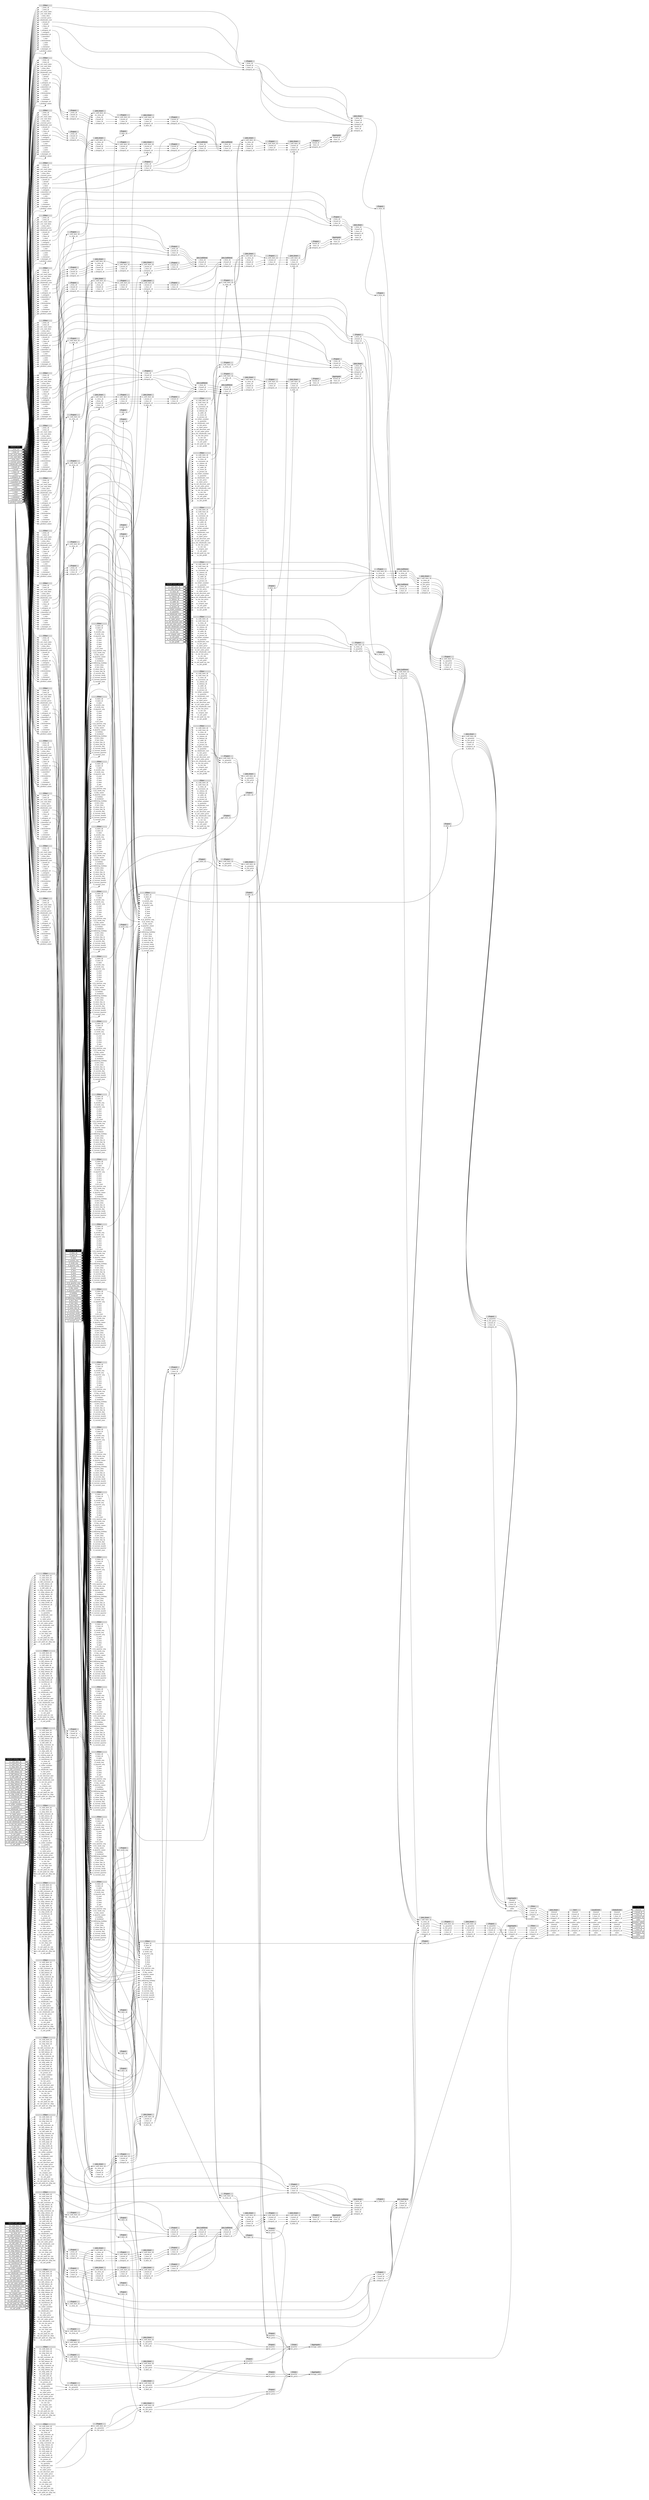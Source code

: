 // Automatically generated by TPCDSFlowTestSuite


digraph {
  graph [pad="0.5" nodesep="0.5" ranksep="1" fontname="Helvetica" rankdir=LR];
  node [shape=plaintext]

  
"Aggregate_0e67217" [label=<
<table color="lightgray" border="1" cellborder="0" cellspacing="0">
  <tr><td bgcolor="lightgray" port="nodeName"><i>Aggregate</i></td></tr>
  <tr><td port="0">average_sales</td></tr>
</table>>];
     

"Aggregate_1a97e9e" [label=<
<table color="lightgray" border="1" cellborder="0" cellspacing="0">
  <tr><td bgcolor="lightgray" port="nodeName"><i>Aggregate</i></td></tr>
  <tr><td port="0">brand_id</td></tr>
<tr><td port="1">class_id</td></tr>
<tr><td port="2">category_id</td></tr>
</table>>];
     

"Aggregate_220802b" [label=<
<table color="lightgray" border="1" cellborder="0" cellspacing="0">
  <tr><td bgcolor="lightgray" port="nodeName"><i>Aggregate</i></td></tr>
  <tr><td port="0">brand_id</td></tr>
<tr><td port="1">class_id</td></tr>
<tr><td port="2">category_id</td></tr>
</table>>];
     

"Aggregate_7aa6e0d" [label=<
<table color="lightgray" border="1" cellborder="0" cellspacing="0">
  <tr><td bgcolor="lightgray" port="nodeName"><i>Aggregate</i></td></tr>
  <tr><td port="0">channel</td></tr>
<tr><td port="1">i_brand_id</td></tr>
<tr><td port="2">i_class_id</td></tr>
<tr><td port="3">i_category_id</td></tr>
<tr><td port="4">sales</td></tr>
<tr><td port="5">number_sales</td></tr>
</table>>];
     

"Aggregate_7deb474" [label=<
<table color="lightgray" border="1" cellborder="0" cellspacing="0">
  <tr><td bgcolor="lightgray" port="nodeName"><i>Aggregate</i></td></tr>
  <tr><td port="0">channel</td></tr>
<tr><td port="1">i_brand_id</td></tr>
<tr><td port="2">i_class_id</td></tr>
<tr><td port="3">i_category_id</td></tr>
<tr><td port="4">sales</td></tr>
<tr><td port="5">number_sales</td></tr>
</table>>];
     

"Aggregate_8a0226a" [label=<
<table color="lightgray" border="1" cellborder="0" cellspacing="0">
  <tr><td bgcolor="lightgray" port="nodeName"><i>Aggregate</i></td></tr>
  <tr><td port="0">brand_id</td></tr>
<tr><td port="1">class_id</td></tr>
<tr><td port="2">category_id</td></tr>
</table>>];
     

"Aggregate_c9ee23e" [label=<
<table color="lightgray" border="1" cellborder="0" cellspacing="0">
  <tr><td bgcolor="lightgray" port="nodeName"><i>Aggregate</i></td></tr>
  <tr><td port="0">average_sales</td></tr>
</table>>];
     

"Aggregate_ff8e3ce" [label=<
<table color="lightgray" border="1" cellborder="0" cellspacing="0">
  <tr><td bgcolor="lightgray" port="nodeName"><i>Aggregate</i></td></tr>
  <tr><td port="0">brand_id</td></tr>
<tr><td port="1">class_id</td></tr>
<tr><td port="2">category_id</td></tr>
</table>>];
     

"Filter_06beaaf" [label=<
<table color="lightgray" border="1" cellborder="0" cellspacing="0">
  <tr><td bgcolor="lightgray" port="nodeName"><i>Filter</i></td></tr>
  <tr><td port="0">i_item_sk</td></tr>
<tr><td port="1">i_item_id</td></tr>
<tr><td port="2">i_rec_start_date</td></tr>
<tr><td port="3">i_rec_end_date</td></tr>
<tr><td port="4">i_item_desc</td></tr>
<tr><td port="5">i_current_price</td></tr>
<tr><td port="6">i_wholesale_cost</td></tr>
<tr><td port="7">i_brand_id</td></tr>
<tr><td port="8">i_brand</td></tr>
<tr><td port="9">i_class_id</td></tr>
<tr><td port="10">i_class</td></tr>
<tr><td port="11">i_category_id</td></tr>
<tr><td port="12">i_category</td></tr>
<tr><td port="13">i_manufact_id</td></tr>
<tr><td port="14">i_manufact</td></tr>
<tr><td port="15">i_size</td></tr>
<tr><td port="16">i_formulation</td></tr>
<tr><td port="17">i_color</td></tr>
<tr><td port="18">i_units</td></tr>
<tr><td port="19">i_container</td></tr>
<tr><td port="20">i_manager_id</td></tr>
<tr><td port="21">i_product_name</td></tr>
</table>>];
     

"Filter_0911b18" [label=<
<table color="lightgray" border="1" cellborder="0" cellspacing="0">
  <tr><td bgcolor="lightgray" port="nodeName"><i>Filter</i></td></tr>
  <tr><td port="0">i_item_sk</td></tr>
<tr><td port="1">i_item_id</td></tr>
<tr><td port="2">i_rec_start_date</td></tr>
<tr><td port="3">i_rec_end_date</td></tr>
<tr><td port="4">i_item_desc</td></tr>
<tr><td port="5">i_current_price</td></tr>
<tr><td port="6">i_wholesale_cost</td></tr>
<tr><td port="7">i_brand_id</td></tr>
<tr><td port="8">i_brand</td></tr>
<tr><td port="9">i_class_id</td></tr>
<tr><td port="10">i_class</td></tr>
<tr><td port="11">i_category_id</td></tr>
<tr><td port="12">i_category</td></tr>
<tr><td port="13">i_manufact_id</td></tr>
<tr><td port="14">i_manufact</td></tr>
<tr><td port="15">i_size</td></tr>
<tr><td port="16">i_formulation</td></tr>
<tr><td port="17">i_color</td></tr>
<tr><td port="18">i_units</td></tr>
<tr><td port="19">i_container</td></tr>
<tr><td port="20">i_manager_id</td></tr>
<tr><td port="21">i_product_name</td></tr>
</table>>];
     

"Filter_0b69574" [label=<
<table color="lightgray" border="1" cellborder="0" cellspacing="0">
  <tr><td bgcolor="lightgray" port="nodeName"><i>Filter</i></td></tr>
  <tr><td port="0">channel</td></tr>
<tr><td port="1">i_brand_id</td></tr>
<tr><td port="2">i_class_id</td></tr>
<tr><td port="3">i_category_id</td></tr>
<tr><td port="4">sales</td></tr>
<tr><td port="5">number_sales</td></tr>
</table>>];
     

"Filter_0e2fb7c" [label=<
<table color="lightgray" border="1" cellborder="0" cellspacing="0">
  <tr><td bgcolor="lightgray" port="nodeName"><i>Filter</i></td></tr>
  <tr><td port="0">d_date_sk</td></tr>
<tr><td port="1">d_date_id</td></tr>
<tr><td port="2">d_date</td></tr>
<tr><td port="3">d_month_seq</td></tr>
<tr><td port="4">d_week_seq</td></tr>
<tr><td port="5">d_quarter_seq</td></tr>
<tr><td port="6">d_year</td></tr>
<tr><td port="7">d_dow</td></tr>
<tr><td port="8">d_moy</td></tr>
<tr><td port="9">d_dom</td></tr>
<tr><td port="10">d_qoy</td></tr>
<tr><td port="11">d_fy_year</td></tr>
<tr><td port="12">d_fy_quarter_seq</td></tr>
<tr><td port="13">d_fy_week_seq</td></tr>
<tr><td port="14">d_day_name</td></tr>
<tr><td port="15">d_quarter_name</td></tr>
<tr><td port="16">d_holiday</td></tr>
<tr><td port="17">d_weekend</td></tr>
<tr><td port="18">d_following_holiday</td></tr>
<tr><td port="19">d_first_dom</td></tr>
<tr><td port="20">d_last_dom</td></tr>
<tr><td port="21">d_same_day_ly</td></tr>
<tr><td port="22">d_same_day_lq</td></tr>
<tr><td port="23">d_current_day</td></tr>
<tr><td port="24">d_current_week</td></tr>
<tr><td port="25">d_current_month</td></tr>
<tr><td port="26">d_current_quarter</td></tr>
<tr><td port="27">d_current_year</td></tr>
</table>>];
     

"Filter_14e8fbd" [label=<
<table color="lightgray" border="1" cellborder="0" cellspacing="0">
  <tr><td bgcolor="lightgray" port="nodeName"><i>Filter</i></td></tr>
  <tr><td port="0">d_date_sk</td></tr>
<tr><td port="1">d_date_id</td></tr>
<tr><td port="2">d_date</td></tr>
<tr><td port="3">d_month_seq</td></tr>
<tr><td port="4">d_week_seq</td></tr>
<tr><td port="5">d_quarter_seq</td></tr>
<tr><td port="6">d_year</td></tr>
<tr><td port="7">d_dow</td></tr>
<tr><td port="8">d_moy</td></tr>
<tr><td port="9">d_dom</td></tr>
<tr><td port="10">d_qoy</td></tr>
<tr><td port="11">d_fy_year</td></tr>
<tr><td port="12">d_fy_quarter_seq</td></tr>
<tr><td port="13">d_fy_week_seq</td></tr>
<tr><td port="14">d_day_name</td></tr>
<tr><td port="15">d_quarter_name</td></tr>
<tr><td port="16">d_holiday</td></tr>
<tr><td port="17">d_weekend</td></tr>
<tr><td port="18">d_following_holiday</td></tr>
<tr><td port="19">d_first_dom</td></tr>
<tr><td port="20">d_last_dom</td></tr>
<tr><td port="21">d_same_day_ly</td></tr>
<tr><td port="22">d_same_day_lq</td></tr>
<tr><td port="23">d_current_day</td></tr>
<tr><td port="24">d_current_week</td></tr>
<tr><td port="25">d_current_month</td></tr>
<tr><td port="26">d_current_quarter</td></tr>
<tr><td port="27">d_current_year</td></tr>
</table>>];
     

"Filter_159d816" [label=<
<table color="lightgray" border="1" cellborder="0" cellspacing="0">
  <tr><td bgcolor="lightgray" port="nodeName"><i>Filter</i></td></tr>
  <tr><td port="0">i_item_sk</td></tr>
<tr><td port="1">i_item_id</td></tr>
<tr><td port="2">i_rec_start_date</td></tr>
<tr><td port="3">i_rec_end_date</td></tr>
<tr><td port="4">i_item_desc</td></tr>
<tr><td port="5">i_current_price</td></tr>
<tr><td port="6">i_wholesale_cost</td></tr>
<tr><td port="7">i_brand_id</td></tr>
<tr><td port="8">i_brand</td></tr>
<tr><td port="9">i_class_id</td></tr>
<tr><td port="10">i_class</td></tr>
<tr><td port="11">i_category_id</td></tr>
<tr><td port="12">i_category</td></tr>
<tr><td port="13">i_manufact_id</td></tr>
<tr><td port="14">i_manufact</td></tr>
<tr><td port="15">i_size</td></tr>
<tr><td port="16">i_formulation</td></tr>
<tr><td port="17">i_color</td></tr>
<tr><td port="18">i_units</td></tr>
<tr><td port="19">i_container</td></tr>
<tr><td port="20">i_manager_id</td></tr>
<tr><td port="21">i_product_name</td></tr>
</table>>];
     

"Filter_1ad10c2" [label=<
<table color="lightgray" border="1" cellborder="0" cellspacing="0">
  <tr><td bgcolor="lightgray" port="nodeName"><i>Filter</i></td></tr>
  <tr><td port="0">ss_sold_date_sk</td></tr>
<tr><td port="1">ss_sold_time_sk</td></tr>
<tr><td port="2">ss_item_sk</td></tr>
<tr><td port="3">ss_customer_sk</td></tr>
<tr><td port="4">ss_cdemo_sk</td></tr>
<tr><td port="5">ss_hdemo_sk</td></tr>
<tr><td port="6">ss_addr_sk</td></tr>
<tr><td port="7">ss_store_sk</td></tr>
<tr><td port="8">ss_promo_sk</td></tr>
<tr><td port="9">ss_ticket_number</td></tr>
<tr><td port="10">ss_quantity</td></tr>
<tr><td port="11">ss_wholesale_cost</td></tr>
<tr><td port="12">ss_list_price</td></tr>
<tr><td port="13">ss_sales_price</td></tr>
<tr><td port="14">ss_ext_discount_amt</td></tr>
<tr><td port="15">ss_ext_sales_price</td></tr>
<tr><td port="16">ss_ext_wholesale_cost</td></tr>
<tr><td port="17">ss_ext_list_price</td></tr>
<tr><td port="18">ss_ext_tax</td></tr>
<tr><td port="19">ss_coupon_amt</td></tr>
<tr><td port="20">ss_net_paid</td></tr>
<tr><td port="21">ss_net_paid_inc_tax</td></tr>
<tr><td port="22">ss_net_profit</td></tr>
</table>>];
     

"Filter_1ce3bfa" [label=<
<table color="lightgray" border="1" cellborder="0" cellspacing="0">
  <tr><td bgcolor="lightgray" port="nodeName"><i>Filter</i></td></tr>
  <tr><td port="0">d_date_sk</td></tr>
<tr><td port="1">d_date_id</td></tr>
<tr><td port="2">d_date</td></tr>
<tr><td port="3">d_month_seq</td></tr>
<tr><td port="4">d_week_seq</td></tr>
<tr><td port="5">d_quarter_seq</td></tr>
<tr><td port="6">d_year</td></tr>
<tr><td port="7">d_dow</td></tr>
<tr><td port="8">d_moy</td></tr>
<tr><td port="9">d_dom</td></tr>
<tr><td port="10">d_qoy</td></tr>
<tr><td port="11">d_fy_year</td></tr>
<tr><td port="12">d_fy_quarter_seq</td></tr>
<tr><td port="13">d_fy_week_seq</td></tr>
<tr><td port="14">d_day_name</td></tr>
<tr><td port="15">d_quarter_name</td></tr>
<tr><td port="16">d_holiday</td></tr>
<tr><td port="17">d_weekend</td></tr>
<tr><td port="18">d_following_holiday</td></tr>
<tr><td port="19">d_first_dom</td></tr>
<tr><td port="20">d_last_dom</td></tr>
<tr><td port="21">d_same_day_ly</td></tr>
<tr><td port="22">d_same_day_lq</td></tr>
<tr><td port="23">d_current_day</td></tr>
<tr><td port="24">d_current_week</td></tr>
<tr><td port="25">d_current_month</td></tr>
<tr><td port="26">d_current_quarter</td></tr>
<tr><td port="27">d_current_year</td></tr>
</table>>];
     

"Filter_1ec1e58" [label=<
<table color="lightgray" border="1" cellborder="0" cellspacing="0">
  <tr><td bgcolor="lightgray" port="nodeName"><i>Filter</i></td></tr>
  <tr><td port="0">cs_sold_date_sk</td></tr>
<tr><td port="1">cs_sold_time_sk</td></tr>
<tr><td port="2">cs_ship_date_sk</td></tr>
<tr><td port="3">cs_bill_customer_sk</td></tr>
<tr><td port="4">cs_bill_cdemo_sk</td></tr>
<tr><td port="5">cs_bill_hdemo_sk</td></tr>
<tr><td port="6">cs_bill_addr_sk</td></tr>
<tr><td port="7">cs_ship_customer_sk</td></tr>
<tr><td port="8">cs_ship_cdemo_sk</td></tr>
<tr><td port="9">cs_ship_hdemo_sk</td></tr>
<tr><td port="10">cs_ship_addr_sk</td></tr>
<tr><td port="11">cs_call_center_sk</td></tr>
<tr><td port="12">cs_catalog_page_sk</td></tr>
<tr><td port="13">cs_ship_mode_sk</td></tr>
<tr><td port="14">cs_warehouse_sk</td></tr>
<tr><td port="15">cs_item_sk</td></tr>
<tr><td port="16">cs_promo_sk</td></tr>
<tr><td port="17">cs_order_number</td></tr>
<tr><td port="18">cs_quantity</td></tr>
<tr><td port="19">cs_wholesale_cost</td></tr>
<tr><td port="20">cs_list_price</td></tr>
<tr><td port="21">cs_sales_price</td></tr>
<tr><td port="22">cs_ext_discount_amt</td></tr>
<tr><td port="23">cs_ext_sales_price</td></tr>
<tr><td port="24">cs_ext_wholesale_cost</td></tr>
<tr><td port="25">cs_ext_list_price</td></tr>
<tr><td port="26">cs_ext_tax</td></tr>
<tr><td port="27">cs_coupon_amt</td></tr>
<tr><td port="28">cs_ext_ship_cost</td></tr>
<tr><td port="29">cs_net_paid</td></tr>
<tr><td port="30">cs_net_paid_inc_tax</td></tr>
<tr><td port="31">cs_net_paid_inc_ship</td></tr>
<tr><td port="32">cs_net_paid_inc_ship_tax</td></tr>
<tr><td port="33">cs_net_profit</td></tr>
</table>>];
     

"Filter_1fb135b" [label=<
<table color="lightgray" border="1" cellborder="0" cellspacing="0">
  <tr><td bgcolor="lightgray" port="nodeName"><i>Filter</i></td></tr>
  <tr><td port="0">i_item_sk</td></tr>
<tr><td port="1">i_item_id</td></tr>
<tr><td port="2">i_rec_start_date</td></tr>
<tr><td port="3">i_rec_end_date</td></tr>
<tr><td port="4">i_item_desc</td></tr>
<tr><td port="5">i_current_price</td></tr>
<tr><td port="6">i_wholesale_cost</td></tr>
<tr><td port="7">i_brand_id</td></tr>
<tr><td port="8">i_brand</td></tr>
<tr><td port="9">i_class_id</td></tr>
<tr><td port="10">i_class</td></tr>
<tr><td port="11">i_category_id</td></tr>
<tr><td port="12">i_category</td></tr>
<tr><td port="13">i_manufact_id</td></tr>
<tr><td port="14">i_manufact</td></tr>
<tr><td port="15">i_size</td></tr>
<tr><td port="16">i_formulation</td></tr>
<tr><td port="17">i_color</td></tr>
<tr><td port="18">i_units</td></tr>
<tr><td port="19">i_container</td></tr>
<tr><td port="20">i_manager_id</td></tr>
<tr><td port="21">i_product_name</td></tr>
</table>>];
     

"Filter_24262b5" [label=<
<table color="lightgray" border="1" cellborder="0" cellspacing="0">
  <tr><td bgcolor="lightgray" port="nodeName"><i>Filter</i></td></tr>
  <tr><td port="0">ss_sold_date_sk</td></tr>
<tr><td port="1">ss_sold_time_sk</td></tr>
<tr><td port="2">ss_item_sk</td></tr>
<tr><td port="3">ss_customer_sk</td></tr>
<tr><td port="4">ss_cdemo_sk</td></tr>
<tr><td port="5">ss_hdemo_sk</td></tr>
<tr><td port="6">ss_addr_sk</td></tr>
<tr><td port="7">ss_store_sk</td></tr>
<tr><td port="8">ss_promo_sk</td></tr>
<tr><td port="9">ss_ticket_number</td></tr>
<tr><td port="10">ss_quantity</td></tr>
<tr><td port="11">ss_wholesale_cost</td></tr>
<tr><td port="12">ss_list_price</td></tr>
<tr><td port="13">ss_sales_price</td></tr>
<tr><td port="14">ss_ext_discount_amt</td></tr>
<tr><td port="15">ss_ext_sales_price</td></tr>
<tr><td port="16">ss_ext_wholesale_cost</td></tr>
<tr><td port="17">ss_ext_list_price</td></tr>
<tr><td port="18">ss_ext_tax</td></tr>
<tr><td port="19">ss_coupon_amt</td></tr>
<tr><td port="20">ss_net_paid</td></tr>
<tr><td port="21">ss_net_paid_inc_tax</td></tr>
<tr><td port="22">ss_net_profit</td></tr>
</table>>];
     

"Filter_28682c5" [label=<
<table color="lightgray" border="1" cellborder="0" cellspacing="0">
  <tr><td bgcolor="lightgray" port="nodeName"><i>Filter</i></td></tr>
  <tr><td port="0">i_item_sk</td></tr>
<tr><td port="1">i_item_id</td></tr>
<tr><td port="2">i_rec_start_date</td></tr>
<tr><td port="3">i_rec_end_date</td></tr>
<tr><td port="4">i_item_desc</td></tr>
<tr><td port="5">i_current_price</td></tr>
<tr><td port="6">i_wholesale_cost</td></tr>
<tr><td port="7">i_brand_id</td></tr>
<tr><td port="8">i_brand</td></tr>
<tr><td port="9">i_class_id</td></tr>
<tr><td port="10">i_class</td></tr>
<tr><td port="11">i_category_id</td></tr>
<tr><td port="12">i_category</td></tr>
<tr><td port="13">i_manufact_id</td></tr>
<tr><td port="14">i_manufact</td></tr>
<tr><td port="15">i_size</td></tr>
<tr><td port="16">i_formulation</td></tr>
<tr><td port="17">i_color</td></tr>
<tr><td port="18">i_units</td></tr>
<tr><td port="19">i_container</td></tr>
<tr><td port="20">i_manager_id</td></tr>
<tr><td port="21">i_product_name</td></tr>
</table>>];
     

"Filter_313bfab" [label=<
<table color="lightgray" border="1" cellborder="0" cellspacing="0">
  <tr><td bgcolor="lightgray" port="nodeName"><i>Filter</i></td></tr>
  <tr><td port="0">i_item_sk</td></tr>
<tr><td port="1">i_item_id</td></tr>
<tr><td port="2">i_rec_start_date</td></tr>
<tr><td port="3">i_rec_end_date</td></tr>
<tr><td port="4">i_item_desc</td></tr>
<tr><td port="5">i_current_price</td></tr>
<tr><td port="6">i_wholesale_cost</td></tr>
<tr><td port="7">i_brand_id</td></tr>
<tr><td port="8">i_brand</td></tr>
<tr><td port="9">i_class_id</td></tr>
<tr><td port="10">i_class</td></tr>
<tr><td port="11">i_category_id</td></tr>
<tr><td port="12">i_category</td></tr>
<tr><td port="13">i_manufact_id</td></tr>
<tr><td port="14">i_manufact</td></tr>
<tr><td port="15">i_size</td></tr>
<tr><td port="16">i_formulation</td></tr>
<tr><td port="17">i_color</td></tr>
<tr><td port="18">i_units</td></tr>
<tr><td port="19">i_container</td></tr>
<tr><td port="20">i_manager_id</td></tr>
<tr><td port="21">i_product_name</td></tr>
</table>>];
     

"Filter_3580bb1" [label=<
<table color="lightgray" border="1" cellborder="0" cellspacing="0">
  <tr><td bgcolor="lightgray" port="nodeName"><i>Filter</i></td></tr>
  <tr><td port="0">d_date_sk</td></tr>
<tr><td port="1">d_date_id</td></tr>
<tr><td port="2">d_date</td></tr>
<tr><td port="3">d_month_seq</td></tr>
<tr><td port="4">d_week_seq</td></tr>
<tr><td port="5">d_quarter_seq</td></tr>
<tr><td port="6">d_year</td></tr>
<tr><td port="7">d_dow</td></tr>
<tr><td port="8">d_moy</td></tr>
<tr><td port="9">d_dom</td></tr>
<tr><td port="10">d_qoy</td></tr>
<tr><td port="11">d_fy_year</td></tr>
<tr><td port="12">d_fy_quarter_seq</td></tr>
<tr><td port="13">d_fy_week_seq</td></tr>
<tr><td port="14">d_day_name</td></tr>
<tr><td port="15">d_quarter_name</td></tr>
<tr><td port="16">d_holiday</td></tr>
<tr><td port="17">d_weekend</td></tr>
<tr><td port="18">d_following_holiday</td></tr>
<tr><td port="19">d_first_dom</td></tr>
<tr><td port="20">d_last_dom</td></tr>
<tr><td port="21">d_same_day_ly</td></tr>
<tr><td port="22">d_same_day_lq</td></tr>
<tr><td port="23">d_current_day</td></tr>
<tr><td port="24">d_current_week</td></tr>
<tr><td port="25">d_current_month</td></tr>
<tr><td port="26">d_current_quarter</td></tr>
<tr><td port="27">d_current_year</td></tr>
</table>>];
     

"Filter_396f9d8" [label=<
<table color="lightgray" border="1" cellborder="0" cellspacing="0">
  <tr><td bgcolor="lightgray" port="nodeName"><i>Filter</i></td></tr>
  <tr><td port="0">ws_sold_date_sk</td></tr>
<tr><td port="1">ws_sold_time_sk</td></tr>
<tr><td port="2">ws_ship_date_sk</td></tr>
<tr><td port="3">ws_item_sk</td></tr>
<tr><td port="4">ws_bill_customer_sk</td></tr>
<tr><td port="5">ws_bill_cdemo_sk</td></tr>
<tr><td port="6">ws_bill_hdemo_sk</td></tr>
<tr><td port="7">ws_bill_addr_sk</td></tr>
<tr><td port="8">ws_ship_customer_sk</td></tr>
<tr><td port="9">ws_ship_cdemo_sk</td></tr>
<tr><td port="10">ws_ship_hdemo_sk</td></tr>
<tr><td port="11">ws_ship_addr_sk</td></tr>
<tr><td port="12">ws_web_page_sk</td></tr>
<tr><td port="13">ws_web_site_sk</td></tr>
<tr><td port="14">ws_ship_mode_sk</td></tr>
<tr><td port="15">ws_warehouse_sk</td></tr>
<tr><td port="16">ws_promo_sk</td></tr>
<tr><td port="17">ws_order_number</td></tr>
<tr><td port="18">ws_quantity</td></tr>
<tr><td port="19">ws_wholesale_cost</td></tr>
<tr><td port="20">ws_list_price</td></tr>
<tr><td port="21">ws_sales_price</td></tr>
<tr><td port="22">ws_ext_discount_amt</td></tr>
<tr><td port="23">ws_ext_sales_price</td></tr>
<tr><td port="24">ws_ext_wholesale_cost</td></tr>
<tr><td port="25">ws_ext_list_price</td></tr>
<tr><td port="26">ws_ext_tax</td></tr>
<tr><td port="27">ws_coupon_amt</td></tr>
<tr><td port="28">ws_ext_ship_cost</td></tr>
<tr><td port="29">ws_net_paid</td></tr>
<tr><td port="30">ws_net_paid_inc_tax</td></tr>
<tr><td port="31">ws_net_paid_inc_ship</td></tr>
<tr><td port="32">ws_net_paid_inc_ship_tax</td></tr>
<tr><td port="33">ws_net_profit</td></tr>
</table>>];
     

"Filter_3a7fc57" [label=<
<table color="lightgray" border="1" cellborder="0" cellspacing="0">
  <tr><td bgcolor="lightgray" port="nodeName"><i>Filter</i></td></tr>
  <tr><td port="0">ws_sold_date_sk</td></tr>
<tr><td port="1">ws_sold_time_sk</td></tr>
<tr><td port="2">ws_ship_date_sk</td></tr>
<tr><td port="3">ws_item_sk</td></tr>
<tr><td port="4">ws_bill_customer_sk</td></tr>
<tr><td port="5">ws_bill_cdemo_sk</td></tr>
<tr><td port="6">ws_bill_hdemo_sk</td></tr>
<tr><td port="7">ws_bill_addr_sk</td></tr>
<tr><td port="8">ws_ship_customer_sk</td></tr>
<tr><td port="9">ws_ship_cdemo_sk</td></tr>
<tr><td port="10">ws_ship_hdemo_sk</td></tr>
<tr><td port="11">ws_ship_addr_sk</td></tr>
<tr><td port="12">ws_web_page_sk</td></tr>
<tr><td port="13">ws_web_site_sk</td></tr>
<tr><td port="14">ws_ship_mode_sk</td></tr>
<tr><td port="15">ws_warehouse_sk</td></tr>
<tr><td port="16">ws_promo_sk</td></tr>
<tr><td port="17">ws_order_number</td></tr>
<tr><td port="18">ws_quantity</td></tr>
<tr><td port="19">ws_wholesale_cost</td></tr>
<tr><td port="20">ws_list_price</td></tr>
<tr><td port="21">ws_sales_price</td></tr>
<tr><td port="22">ws_ext_discount_amt</td></tr>
<tr><td port="23">ws_ext_sales_price</td></tr>
<tr><td port="24">ws_ext_wholesale_cost</td></tr>
<tr><td port="25">ws_ext_list_price</td></tr>
<tr><td port="26">ws_ext_tax</td></tr>
<tr><td port="27">ws_coupon_amt</td></tr>
<tr><td port="28">ws_ext_ship_cost</td></tr>
<tr><td port="29">ws_net_paid</td></tr>
<tr><td port="30">ws_net_paid_inc_tax</td></tr>
<tr><td port="31">ws_net_paid_inc_ship</td></tr>
<tr><td port="32">ws_net_paid_inc_ship_tax</td></tr>
<tr><td port="33">ws_net_profit</td></tr>
</table>>];
     

"Filter_3d27660" [label=<
<table color="lightgray" border="1" cellborder="0" cellspacing="0">
  <tr><td bgcolor="lightgray" port="nodeName"><i>Filter</i></td></tr>
  <tr><td port="0">d_date_sk</td></tr>
<tr><td port="1">d_date_id</td></tr>
<tr><td port="2">d_date</td></tr>
<tr><td port="3">d_month_seq</td></tr>
<tr><td port="4">d_week_seq</td></tr>
<tr><td port="5">d_quarter_seq</td></tr>
<tr><td port="6">d_year</td></tr>
<tr><td port="7">d_dow</td></tr>
<tr><td port="8">d_moy</td></tr>
<tr><td port="9">d_dom</td></tr>
<tr><td port="10">d_qoy</td></tr>
<tr><td port="11">d_fy_year</td></tr>
<tr><td port="12">d_fy_quarter_seq</td></tr>
<tr><td port="13">d_fy_week_seq</td></tr>
<tr><td port="14">d_day_name</td></tr>
<tr><td port="15">d_quarter_name</td></tr>
<tr><td port="16">d_holiday</td></tr>
<tr><td port="17">d_weekend</td></tr>
<tr><td port="18">d_following_holiday</td></tr>
<tr><td port="19">d_first_dom</td></tr>
<tr><td port="20">d_last_dom</td></tr>
<tr><td port="21">d_same_day_ly</td></tr>
<tr><td port="22">d_same_day_lq</td></tr>
<tr><td port="23">d_current_day</td></tr>
<tr><td port="24">d_current_week</td></tr>
<tr><td port="25">d_current_month</td></tr>
<tr><td port="26">d_current_quarter</td></tr>
<tr><td port="27">d_current_year</td></tr>
</table>>];
     

"Filter_3d73247" [label=<
<table color="lightgray" border="1" cellborder="0" cellspacing="0">
  <tr><td bgcolor="lightgray" port="nodeName"><i>Filter</i></td></tr>
  <tr><td port="0">d_date_sk</td></tr>
<tr><td port="1">d_date_id</td></tr>
<tr><td port="2">d_date</td></tr>
<tr><td port="3">d_month_seq</td></tr>
<tr><td port="4">d_week_seq</td></tr>
<tr><td port="5">d_quarter_seq</td></tr>
<tr><td port="6">d_year</td></tr>
<tr><td port="7">d_dow</td></tr>
<tr><td port="8">d_moy</td></tr>
<tr><td port="9">d_dom</td></tr>
<tr><td port="10">d_qoy</td></tr>
<tr><td port="11">d_fy_year</td></tr>
<tr><td port="12">d_fy_quarter_seq</td></tr>
<tr><td port="13">d_fy_week_seq</td></tr>
<tr><td port="14">d_day_name</td></tr>
<tr><td port="15">d_quarter_name</td></tr>
<tr><td port="16">d_holiday</td></tr>
<tr><td port="17">d_weekend</td></tr>
<tr><td port="18">d_following_holiday</td></tr>
<tr><td port="19">d_first_dom</td></tr>
<tr><td port="20">d_last_dom</td></tr>
<tr><td port="21">d_same_day_ly</td></tr>
<tr><td port="22">d_same_day_lq</td></tr>
<tr><td port="23">d_current_day</td></tr>
<tr><td port="24">d_current_week</td></tr>
<tr><td port="25">d_current_month</td></tr>
<tr><td port="26">d_current_quarter</td></tr>
<tr><td port="27">d_current_year</td></tr>
</table>>];
     

"Filter_487adbf" [label=<
<table color="lightgray" border="1" cellborder="0" cellspacing="0">
  <tr><td bgcolor="lightgray" port="nodeName"><i>Filter</i></td></tr>
  <tr><td port="0">i_item_sk</td></tr>
<tr><td port="1">i_item_id</td></tr>
<tr><td port="2">i_rec_start_date</td></tr>
<tr><td port="3">i_rec_end_date</td></tr>
<tr><td port="4">i_item_desc</td></tr>
<tr><td port="5">i_current_price</td></tr>
<tr><td port="6">i_wholesale_cost</td></tr>
<tr><td port="7">i_brand_id</td></tr>
<tr><td port="8">i_brand</td></tr>
<tr><td port="9">i_class_id</td></tr>
<tr><td port="10">i_class</td></tr>
<tr><td port="11">i_category_id</td></tr>
<tr><td port="12">i_category</td></tr>
<tr><td port="13">i_manufact_id</td></tr>
<tr><td port="14">i_manufact</td></tr>
<tr><td port="15">i_size</td></tr>
<tr><td port="16">i_formulation</td></tr>
<tr><td port="17">i_color</td></tr>
<tr><td port="18">i_units</td></tr>
<tr><td port="19">i_container</td></tr>
<tr><td port="20">i_manager_id</td></tr>
<tr><td port="21">i_product_name</td></tr>
</table>>];
     

"Filter_4d92d7a" [label=<
<table color="lightgray" border="1" cellborder="0" cellspacing="0">
  <tr><td bgcolor="lightgray" port="nodeName"><i>Filter</i></td></tr>
  <tr><td port="0">i_item_sk</td></tr>
<tr><td port="1">i_item_id</td></tr>
<tr><td port="2">i_rec_start_date</td></tr>
<tr><td port="3">i_rec_end_date</td></tr>
<tr><td port="4">i_item_desc</td></tr>
<tr><td port="5">i_current_price</td></tr>
<tr><td port="6">i_wholesale_cost</td></tr>
<tr><td port="7">i_brand_id</td></tr>
<tr><td port="8">i_brand</td></tr>
<tr><td port="9">i_class_id</td></tr>
<tr><td port="10">i_class</td></tr>
<tr><td port="11">i_category_id</td></tr>
<tr><td port="12">i_category</td></tr>
<tr><td port="13">i_manufact_id</td></tr>
<tr><td port="14">i_manufact</td></tr>
<tr><td port="15">i_size</td></tr>
<tr><td port="16">i_formulation</td></tr>
<tr><td port="17">i_color</td></tr>
<tr><td port="18">i_units</td></tr>
<tr><td port="19">i_container</td></tr>
<tr><td port="20">i_manager_id</td></tr>
<tr><td port="21">i_product_name</td></tr>
</table>>];
     

"Filter_53897b9" [label=<
<table color="lightgray" border="1" cellborder="0" cellspacing="0">
  <tr><td bgcolor="lightgray" port="nodeName"><i>Filter</i></td></tr>
  <tr><td port="0">d_date_sk</td></tr>
<tr><td port="1">d_date_id</td></tr>
<tr><td port="2">d_date</td></tr>
<tr><td port="3">d_month_seq</td></tr>
<tr><td port="4">d_week_seq</td></tr>
<tr><td port="5">d_quarter_seq</td></tr>
<tr><td port="6">d_year</td></tr>
<tr><td port="7">d_dow</td></tr>
<tr><td port="8">d_moy</td></tr>
<tr><td port="9">d_dom</td></tr>
<tr><td port="10">d_qoy</td></tr>
<tr><td port="11">d_fy_year</td></tr>
<tr><td port="12">d_fy_quarter_seq</td></tr>
<tr><td port="13">d_fy_week_seq</td></tr>
<tr><td port="14">d_day_name</td></tr>
<tr><td port="15">d_quarter_name</td></tr>
<tr><td port="16">d_holiday</td></tr>
<tr><td port="17">d_weekend</td></tr>
<tr><td port="18">d_following_holiday</td></tr>
<tr><td port="19">d_first_dom</td></tr>
<tr><td port="20">d_last_dom</td></tr>
<tr><td port="21">d_same_day_ly</td></tr>
<tr><td port="22">d_same_day_lq</td></tr>
<tr><td port="23">d_current_day</td></tr>
<tr><td port="24">d_current_week</td></tr>
<tr><td port="25">d_current_month</td></tr>
<tr><td port="26">d_current_quarter</td></tr>
<tr><td port="27">d_current_year</td></tr>
</table>>];
     

"Filter_580a609" [label=<
<table color="lightgray" border="1" cellborder="0" cellspacing="0">
  <tr><td bgcolor="lightgray" port="nodeName"><i>Filter</i></td></tr>
  <tr><td port="0">i_item_sk</td></tr>
<tr><td port="1">i_item_id</td></tr>
<tr><td port="2">i_rec_start_date</td></tr>
<tr><td port="3">i_rec_end_date</td></tr>
<tr><td port="4">i_item_desc</td></tr>
<tr><td port="5">i_current_price</td></tr>
<tr><td port="6">i_wholesale_cost</td></tr>
<tr><td port="7">i_brand_id</td></tr>
<tr><td port="8">i_brand</td></tr>
<tr><td port="9">i_class_id</td></tr>
<tr><td port="10">i_class</td></tr>
<tr><td port="11">i_category_id</td></tr>
<tr><td port="12">i_category</td></tr>
<tr><td port="13">i_manufact_id</td></tr>
<tr><td port="14">i_manufact</td></tr>
<tr><td port="15">i_size</td></tr>
<tr><td port="16">i_formulation</td></tr>
<tr><td port="17">i_color</td></tr>
<tr><td port="18">i_units</td></tr>
<tr><td port="19">i_container</td></tr>
<tr><td port="20">i_manager_id</td></tr>
<tr><td port="21">i_product_name</td></tr>
</table>>];
     

"Filter_5b2ad94" [label=<
<table color="lightgray" border="1" cellborder="0" cellspacing="0">
  <tr><td bgcolor="lightgray" port="nodeName"><i>Filter</i></td></tr>
  <tr><td port="0">ss_sold_date_sk</td></tr>
<tr><td port="1">ss_sold_time_sk</td></tr>
<tr><td port="2">ss_item_sk</td></tr>
<tr><td port="3">ss_customer_sk</td></tr>
<tr><td port="4">ss_cdemo_sk</td></tr>
<tr><td port="5">ss_hdemo_sk</td></tr>
<tr><td port="6">ss_addr_sk</td></tr>
<tr><td port="7">ss_store_sk</td></tr>
<tr><td port="8">ss_promo_sk</td></tr>
<tr><td port="9">ss_ticket_number</td></tr>
<tr><td port="10">ss_quantity</td></tr>
<tr><td port="11">ss_wholesale_cost</td></tr>
<tr><td port="12">ss_list_price</td></tr>
<tr><td port="13">ss_sales_price</td></tr>
<tr><td port="14">ss_ext_discount_amt</td></tr>
<tr><td port="15">ss_ext_sales_price</td></tr>
<tr><td port="16">ss_ext_wholesale_cost</td></tr>
<tr><td port="17">ss_ext_list_price</td></tr>
<tr><td port="18">ss_ext_tax</td></tr>
<tr><td port="19">ss_coupon_amt</td></tr>
<tr><td port="20">ss_net_paid</td></tr>
<tr><td port="21">ss_net_paid_inc_tax</td></tr>
<tr><td port="22">ss_net_profit</td></tr>
</table>>];
     

"Filter_6027472" [label=<
<table color="lightgray" border="1" cellborder="0" cellspacing="0">
  <tr><td bgcolor="lightgray" port="nodeName"><i>Filter</i></td></tr>
  <tr><td port="0">cs_sold_date_sk</td></tr>
<tr><td port="1">cs_sold_time_sk</td></tr>
<tr><td port="2">cs_ship_date_sk</td></tr>
<tr><td port="3">cs_bill_customer_sk</td></tr>
<tr><td port="4">cs_bill_cdemo_sk</td></tr>
<tr><td port="5">cs_bill_hdemo_sk</td></tr>
<tr><td port="6">cs_bill_addr_sk</td></tr>
<tr><td port="7">cs_ship_customer_sk</td></tr>
<tr><td port="8">cs_ship_cdemo_sk</td></tr>
<tr><td port="9">cs_ship_hdemo_sk</td></tr>
<tr><td port="10">cs_ship_addr_sk</td></tr>
<tr><td port="11">cs_call_center_sk</td></tr>
<tr><td port="12">cs_catalog_page_sk</td></tr>
<tr><td port="13">cs_ship_mode_sk</td></tr>
<tr><td port="14">cs_warehouse_sk</td></tr>
<tr><td port="15">cs_item_sk</td></tr>
<tr><td port="16">cs_promo_sk</td></tr>
<tr><td port="17">cs_order_number</td></tr>
<tr><td port="18">cs_quantity</td></tr>
<tr><td port="19">cs_wholesale_cost</td></tr>
<tr><td port="20">cs_list_price</td></tr>
<tr><td port="21">cs_sales_price</td></tr>
<tr><td port="22">cs_ext_discount_amt</td></tr>
<tr><td port="23">cs_ext_sales_price</td></tr>
<tr><td port="24">cs_ext_wholesale_cost</td></tr>
<tr><td port="25">cs_ext_list_price</td></tr>
<tr><td port="26">cs_ext_tax</td></tr>
<tr><td port="27">cs_coupon_amt</td></tr>
<tr><td port="28">cs_ext_ship_cost</td></tr>
<tr><td port="29">cs_net_paid</td></tr>
<tr><td port="30">cs_net_paid_inc_tax</td></tr>
<tr><td port="31">cs_net_paid_inc_ship</td></tr>
<tr><td port="32">cs_net_paid_inc_ship_tax</td></tr>
<tr><td port="33">cs_net_profit</td></tr>
</table>>];
     

"Filter_61e07ed" [label=<
<table color="lightgray" border="1" cellborder="0" cellspacing="0">
  <tr><td bgcolor="lightgray" port="nodeName"><i>Filter</i></td></tr>
  <tr><td port="0">d_date_sk</td></tr>
<tr><td port="1">d_date_id</td></tr>
<tr><td port="2">d_date</td></tr>
<tr><td port="3">d_month_seq</td></tr>
<tr><td port="4">d_week_seq</td></tr>
<tr><td port="5">d_quarter_seq</td></tr>
<tr><td port="6">d_year</td></tr>
<tr><td port="7">d_dow</td></tr>
<tr><td port="8">d_moy</td></tr>
<tr><td port="9">d_dom</td></tr>
<tr><td port="10">d_qoy</td></tr>
<tr><td port="11">d_fy_year</td></tr>
<tr><td port="12">d_fy_quarter_seq</td></tr>
<tr><td port="13">d_fy_week_seq</td></tr>
<tr><td port="14">d_day_name</td></tr>
<tr><td port="15">d_quarter_name</td></tr>
<tr><td port="16">d_holiday</td></tr>
<tr><td port="17">d_weekend</td></tr>
<tr><td port="18">d_following_holiday</td></tr>
<tr><td port="19">d_first_dom</td></tr>
<tr><td port="20">d_last_dom</td></tr>
<tr><td port="21">d_same_day_ly</td></tr>
<tr><td port="22">d_same_day_lq</td></tr>
<tr><td port="23">d_current_day</td></tr>
<tr><td port="24">d_current_week</td></tr>
<tr><td port="25">d_current_month</td></tr>
<tr><td port="26">d_current_quarter</td></tr>
<tr><td port="27">d_current_year</td></tr>
</table>>];
     

"Filter_67113b4" [label=<
<table color="lightgray" border="1" cellborder="0" cellspacing="0">
  <tr><td bgcolor="lightgray" port="nodeName"><i>Filter</i></td></tr>
  <tr><td port="0">d_date_sk</td></tr>
<tr><td port="1">d_date_id</td></tr>
<tr><td port="2">d_date</td></tr>
<tr><td port="3">d_month_seq</td></tr>
<tr><td port="4">d_week_seq</td></tr>
<tr><td port="5">d_quarter_seq</td></tr>
<tr><td port="6">d_year</td></tr>
<tr><td port="7">d_dow</td></tr>
<tr><td port="8">d_moy</td></tr>
<tr><td port="9">d_dom</td></tr>
<tr><td port="10">d_qoy</td></tr>
<tr><td port="11">d_fy_year</td></tr>
<tr><td port="12">d_fy_quarter_seq</td></tr>
<tr><td port="13">d_fy_week_seq</td></tr>
<tr><td port="14">d_day_name</td></tr>
<tr><td port="15">d_quarter_name</td></tr>
<tr><td port="16">d_holiday</td></tr>
<tr><td port="17">d_weekend</td></tr>
<tr><td port="18">d_following_holiday</td></tr>
<tr><td port="19">d_first_dom</td></tr>
<tr><td port="20">d_last_dom</td></tr>
<tr><td port="21">d_same_day_ly</td></tr>
<tr><td port="22">d_same_day_lq</td></tr>
<tr><td port="23">d_current_day</td></tr>
<tr><td port="24">d_current_week</td></tr>
<tr><td port="25">d_current_month</td></tr>
<tr><td port="26">d_current_quarter</td></tr>
<tr><td port="27">d_current_year</td></tr>
</table>>];
     

"Filter_6eb9a32" [label=<
<table color="lightgray" border="1" cellborder="0" cellspacing="0">
  <tr><td bgcolor="lightgray" port="nodeName"><i>Filter</i></td></tr>
  <tr><td port="0">d_date_sk</td></tr>
<tr><td port="1">d_date_id</td></tr>
<tr><td port="2">d_date</td></tr>
<tr><td port="3">d_month_seq</td></tr>
<tr><td port="4">d_week_seq</td></tr>
<tr><td port="5">d_quarter_seq</td></tr>
<tr><td port="6">d_year</td></tr>
<tr><td port="7">d_dow</td></tr>
<tr><td port="8">d_moy</td></tr>
<tr><td port="9">d_dom</td></tr>
<tr><td port="10">d_qoy</td></tr>
<tr><td port="11">d_fy_year</td></tr>
<tr><td port="12">d_fy_quarter_seq</td></tr>
<tr><td port="13">d_fy_week_seq</td></tr>
<tr><td port="14">d_day_name</td></tr>
<tr><td port="15">d_quarter_name</td></tr>
<tr><td port="16">d_holiday</td></tr>
<tr><td port="17">d_weekend</td></tr>
<tr><td port="18">d_following_holiday</td></tr>
<tr><td port="19">d_first_dom</td></tr>
<tr><td port="20">d_last_dom</td></tr>
<tr><td port="21">d_same_day_ly</td></tr>
<tr><td port="22">d_same_day_lq</td></tr>
<tr><td port="23">d_current_day</td></tr>
<tr><td port="24">d_current_week</td></tr>
<tr><td port="25">d_current_month</td></tr>
<tr><td port="26">d_current_quarter</td></tr>
<tr><td port="27">d_current_year</td></tr>
</table>>];
     

"Filter_719d145" [label=<
<table color="lightgray" border="1" cellborder="0" cellspacing="0">
  <tr><td bgcolor="lightgray" port="nodeName"><i>Filter</i></td></tr>
  <tr><td port="0">ss_sold_date_sk</td></tr>
<tr><td port="1">ss_sold_time_sk</td></tr>
<tr><td port="2">ss_item_sk</td></tr>
<tr><td port="3">ss_customer_sk</td></tr>
<tr><td port="4">ss_cdemo_sk</td></tr>
<tr><td port="5">ss_hdemo_sk</td></tr>
<tr><td port="6">ss_addr_sk</td></tr>
<tr><td port="7">ss_store_sk</td></tr>
<tr><td port="8">ss_promo_sk</td></tr>
<tr><td port="9">ss_ticket_number</td></tr>
<tr><td port="10">ss_quantity</td></tr>
<tr><td port="11">ss_wholesale_cost</td></tr>
<tr><td port="12">ss_list_price</td></tr>
<tr><td port="13">ss_sales_price</td></tr>
<tr><td port="14">ss_ext_discount_amt</td></tr>
<tr><td port="15">ss_ext_sales_price</td></tr>
<tr><td port="16">ss_ext_wholesale_cost</td></tr>
<tr><td port="17">ss_ext_list_price</td></tr>
<tr><td port="18">ss_ext_tax</td></tr>
<tr><td port="19">ss_coupon_amt</td></tr>
<tr><td port="20">ss_net_paid</td></tr>
<tr><td port="21">ss_net_paid_inc_tax</td></tr>
<tr><td port="22">ss_net_profit</td></tr>
</table>>];
     

"Filter_7203e8d" [label=<
<table color="lightgray" border="1" cellborder="0" cellspacing="0">
  <tr><td bgcolor="lightgray" port="nodeName"><i>Filter</i></td></tr>
  <tr><td port="0">i_item_sk</td></tr>
<tr><td port="1">i_item_id</td></tr>
<tr><td port="2">i_rec_start_date</td></tr>
<tr><td port="3">i_rec_end_date</td></tr>
<tr><td port="4">i_item_desc</td></tr>
<tr><td port="5">i_current_price</td></tr>
<tr><td port="6">i_wholesale_cost</td></tr>
<tr><td port="7">i_brand_id</td></tr>
<tr><td port="8">i_brand</td></tr>
<tr><td port="9">i_class_id</td></tr>
<tr><td port="10">i_class</td></tr>
<tr><td port="11">i_category_id</td></tr>
<tr><td port="12">i_category</td></tr>
<tr><td port="13">i_manufact_id</td></tr>
<tr><td port="14">i_manufact</td></tr>
<tr><td port="15">i_size</td></tr>
<tr><td port="16">i_formulation</td></tr>
<tr><td port="17">i_color</td></tr>
<tr><td port="18">i_units</td></tr>
<tr><td port="19">i_container</td></tr>
<tr><td port="20">i_manager_id</td></tr>
<tr><td port="21">i_product_name</td></tr>
</table>>];
     

"Filter_753a5fb" [label=<
<table color="lightgray" border="1" cellborder="0" cellspacing="0">
  <tr><td bgcolor="lightgray" port="nodeName"><i>Filter</i></td></tr>
  <tr><td port="0">d_date_sk</td></tr>
<tr><td port="1">d_date_id</td></tr>
<tr><td port="2">d_date</td></tr>
<tr><td port="3">d_month_seq</td></tr>
<tr><td port="4">d_week_seq</td></tr>
<tr><td port="5">d_quarter_seq</td></tr>
<tr><td port="6">d_year</td></tr>
<tr><td port="7">d_dow</td></tr>
<tr><td port="8">d_moy</td></tr>
<tr><td port="9">d_dom</td></tr>
<tr><td port="10">d_qoy</td></tr>
<tr><td port="11">d_fy_year</td></tr>
<tr><td port="12">d_fy_quarter_seq</td></tr>
<tr><td port="13">d_fy_week_seq</td></tr>
<tr><td port="14">d_day_name</td></tr>
<tr><td port="15">d_quarter_name</td></tr>
<tr><td port="16">d_holiday</td></tr>
<tr><td port="17">d_weekend</td></tr>
<tr><td port="18">d_following_holiday</td></tr>
<tr><td port="19">d_first_dom</td></tr>
<tr><td port="20">d_last_dom</td></tr>
<tr><td port="21">d_same_day_ly</td></tr>
<tr><td port="22">d_same_day_lq</td></tr>
<tr><td port="23">d_current_day</td></tr>
<tr><td port="24">d_current_week</td></tr>
<tr><td port="25">d_current_month</td></tr>
<tr><td port="26">d_current_quarter</td></tr>
<tr><td port="27">d_current_year</td></tr>
</table>>];
     

"Filter_7c4771d" [label=<
<table color="lightgray" border="1" cellborder="0" cellspacing="0">
  <tr><td bgcolor="lightgray" port="nodeName"><i>Filter</i></td></tr>
  <tr><td port="0">cs_sold_date_sk</td></tr>
<tr><td port="1">cs_sold_time_sk</td></tr>
<tr><td port="2">cs_ship_date_sk</td></tr>
<tr><td port="3">cs_bill_customer_sk</td></tr>
<tr><td port="4">cs_bill_cdemo_sk</td></tr>
<tr><td port="5">cs_bill_hdemo_sk</td></tr>
<tr><td port="6">cs_bill_addr_sk</td></tr>
<tr><td port="7">cs_ship_customer_sk</td></tr>
<tr><td port="8">cs_ship_cdemo_sk</td></tr>
<tr><td port="9">cs_ship_hdemo_sk</td></tr>
<tr><td port="10">cs_ship_addr_sk</td></tr>
<tr><td port="11">cs_call_center_sk</td></tr>
<tr><td port="12">cs_catalog_page_sk</td></tr>
<tr><td port="13">cs_ship_mode_sk</td></tr>
<tr><td port="14">cs_warehouse_sk</td></tr>
<tr><td port="15">cs_item_sk</td></tr>
<tr><td port="16">cs_promo_sk</td></tr>
<tr><td port="17">cs_order_number</td></tr>
<tr><td port="18">cs_quantity</td></tr>
<tr><td port="19">cs_wholesale_cost</td></tr>
<tr><td port="20">cs_list_price</td></tr>
<tr><td port="21">cs_sales_price</td></tr>
<tr><td port="22">cs_ext_discount_amt</td></tr>
<tr><td port="23">cs_ext_sales_price</td></tr>
<tr><td port="24">cs_ext_wholesale_cost</td></tr>
<tr><td port="25">cs_ext_list_price</td></tr>
<tr><td port="26">cs_ext_tax</td></tr>
<tr><td port="27">cs_coupon_amt</td></tr>
<tr><td port="28">cs_ext_ship_cost</td></tr>
<tr><td port="29">cs_net_paid</td></tr>
<tr><td port="30">cs_net_paid_inc_tax</td></tr>
<tr><td port="31">cs_net_paid_inc_ship</td></tr>
<tr><td port="32">cs_net_paid_inc_ship_tax</td></tr>
<tr><td port="33">cs_net_profit</td></tr>
</table>>];
     

"Filter_7d0a0ff" [label=<
<table color="lightgray" border="1" cellborder="0" cellspacing="0">
  <tr><td bgcolor="lightgray" port="nodeName"><i>Filter</i></td></tr>
  <tr><td port="0">i_item_sk</td></tr>
<tr><td port="1">i_item_id</td></tr>
<tr><td port="2">i_rec_start_date</td></tr>
<tr><td port="3">i_rec_end_date</td></tr>
<tr><td port="4">i_item_desc</td></tr>
<tr><td port="5">i_current_price</td></tr>
<tr><td port="6">i_wholesale_cost</td></tr>
<tr><td port="7">i_brand_id</td></tr>
<tr><td port="8">i_brand</td></tr>
<tr><td port="9">i_class_id</td></tr>
<tr><td port="10">i_class</td></tr>
<tr><td port="11">i_category_id</td></tr>
<tr><td port="12">i_category</td></tr>
<tr><td port="13">i_manufact_id</td></tr>
<tr><td port="14">i_manufact</td></tr>
<tr><td port="15">i_size</td></tr>
<tr><td port="16">i_formulation</td></tr>
<tr><td port="17">i_color</td></tr>
<tr><td port="18">i_units</td></tr>
<tr><td port="19">i_container</td></tr>
<tr><td port="20">i_manager_id</td></tr>
<tr><td port="21">i_product_name</td></tr>
</table>>];
     

"Filter_7db5493" [label=<
<table color="lightgray" border="1" cellborder="0" cellspacing="0">
  <tr><td bgcolor="lightgray" port="nodeName"><i>Filter</i></td></tr>
  <tr><td port="0">d_date_sk</td></tr>
<tr><td port="1">d_date_id</td></tr>
<tr><td port="2">d_date</td></tr>
<tr><td port="3">d_month_seq</td></tr>
<tr><td port="4">d_week_seq</td></tr>
<tr><td port="5">d_quarter_seq</td></tr>
<tr><td port="6">d_year</td></tr>
<tr><td port="7">d_dow</td></tr>
<tr><td port="8">d_moy</td></tr>
<tr><td port="9">d_dom</td></tr>
<tr><td port="10">d_qoy</td></tr>
<tr><td port="11">d_fy_year</td></tr>
<tr><td port="12">d_fy_quarter_seq</td></tr>
<tr><td port="13">d_fy_week_seq</td></tr>
<tr><td port="14">d_day_name</td></tr>
<tr><td port="15">d_quarter_name</td></tr>
<tr><td port="16">d_holiday</td></tr>
<tr><td port="17">d_weekend</td></tr>
<tr><td port="18">d_following_holiday</td></tr>
<tr><td port="19">d_first_dom</td></tr>
<tr><td port="20">d_last_dom</td></tr>
<tr><td port="21">d_same_day_ly</td></tr>
<tr><td port="22">d_same_day_lq</td></tr>
<tr><td port="23">d_current_day</td></tr>
<tr><td port="24">d_current_week</td></tr>
<tr><td port="25">d_current_month</td></tr>
<tr><td port="26">d_current_quarter</td></tr>
<tr><td port="27">d_current_year</td></tr>
</table>>];
     

"Filter_8343536" [label=<
<table color="lightgray" border="1" cellborder="0" cellspacing="0">
  <tr><td bgcolor="lightgray" port="nodeName"><i>Filter</i></td></tr>
  <tr><td port="0">d_date_sk</td></tr>
<tr><td port="1">d_date_id</td></tr>
<tr><td port="2">d_date</td></tr>
<tr><td port="3">d_month_seq</td></tr>
<tr><td port="4">d_week_seq</td></tr>
<tr><td port="5">d_quarter_seq</td></tr>
<tr><td port="6">d_year</td></tr>
<tr><td port="7">d_dow</td></tr>
<tr><td port="8">d_moy</td></tr>
<tr><td port="9">d_dom</td></tr>
<tr><td port="10">d_qoy</td></tr>
<tr><td port="11">d_fy_year</td></tr>
<tr><td port="12">d_fy_quarter_seq</td></tr>
<tr><td port="13">d_fy_week_seq</td></tr>
<tr><td port="14">d_day_name</td></tr>
<tr><td port="15">d_quarter_name</td></tr>
<tr><td port="16">d_holiday</td></tr>
<tr><td port="17">d_weekend</td></tr>
<tr><td port="18">d_following_holiday</td></tr>
<tr><td port="19">d_first_dom</td></tr>
<tr><td port="20">d_last_dom</td></tr>
<tr><td port="21">d_same_day_ly</td></tr>
<tr><td port="22">d_same_day_lq</td></tr>
<tr><td port="23">d_current_day</td></tr>
<tr><td port="24">d_current_week</td></tr>
<tr><td port="25">d_current_month</td></tr>
<tr><td port="26">d_current_quarter</td></tr>
<tr><td port="27">d_current_year</td></tr>
</table>>];
     

"Filter_83f1efd" [label=<
<table color="lightgray" border="1" cellborder="0" cellspacing="0">
  <tr><td bgcolor="lightgray" port="nodeName"><i>Filter</i></td></tr>
  <tr><td port="0">i_item_sk</td></tr>
<tr><td port="1">i_item_id</td></tr>
<tr><td port="2">i_rec_start_date</td></tr>
<tr><td port="3">i_rec_end_date</td></tr>
<tr><td port="4">i_item_desc</td></tr>
<tr><td port="5">i_current_price</td></tr>
<tr><td port="6">i_wholesale_cost</td></tr>
<tr><td port="7">i_brand_id</td></tr>
<tr><td port="8">i_brand</td></tr>
<tr><td port="9">i_class_id</td></tr>
<tr><td port="10">i_class</td></tr>
<tr><td port="11">i_category_id</td></tr>
<tr><td port="12">i_category</td></tr>
<tr><td port="13">i_manufact_id</td></tr>
<tr><td port="14">i_manufact</td></tr>
<tr><td port="15">i_size</td></tr>
<tr><td port="16">i_formulation</td></tr>
<tr><td port="17">i_color</td></tr>
<tr><td port="18">i_units</td></tr>
<tr><td port="19">i_container</td></tr>
<tr><td port="20">i_manager_id</td></tr>
<tr><td port="21">i_product_name</td></tr>
</table>>];
     

"Filter_8479aab" [label=<
<table color="lightgray" border="1" cellborder="0" cellspacing="0">
  <tr><td bgcolor="lightgray" port="nodeName"><i>Filter</i></td></tr>
  <tr><td port="0">ws_sold_date_sk</td></tr>
<tr><td port="1">ws_sold_time_sk</td></tr>
<tr><td port="2">ws_ship_date_sk</td></tr>
<tr><td port="3">ws_item_sk</td></tr>
<tr><td port="4">ws_bill_customer_sk</td></tr>
<tr><td port="5">ws_bill_cdemo_sk</td></tr>
<tr><td port="6">ws_bill_hdemo_sk</td></tr>
<tr><td port="7">ws_bill_addr_sk</td></tr>
<tr><td port="8">ws_ship_customer_sk</td></tr>
<tr><td port="9">ws_ship_cdemo_sk</td></tr>
<tr><td port="10">ws_ship_hdemo_sk</td></tr>
<tr><td port="11">ws_ship_addr_sk</td></tr>
<tr><td port="12">ws_web_page_sk</td></tr>
<tr><td port="13">ws_web_site_sk</td></tr>
<tr><td port="14">ws_ship_mode_sk</td></tr>
<tr><td port="15">ws_warehouse_sk</td></tr>
<tr><td port="16">ws_promo_sk</td></tr>
<tr><td port="17">ws_order_number</td></tr>
<tr><td port="18">ws_quantity</td></tr>
<tr><td port="19">ws_wholesale_cost</td></tr>
<tr><td port="20">ws_list_price</td></tr>
<tr><td port="21">ws_sales_price</td></tr>
<tr><td port="22">ws_ext_discount_amt</td></tr>
<tr><td port="23">ws_ext_sales_price</td></tr>
<tr><td port="24">ws_ext_wholesale_cost</td></tr>
<tr><td port="25">ws_ext_list_price</td></tr>
<tr><td port="26">ws_ext_tax</td></tr>
<tr><td port="27">ws_coupon_amt</td></tr>
<tr><td port="28">ws_ext_ship_cost</td></tr>
<tr><td port="29">ws_net_paid</td></tr>
<tr><td port="30">ws_net_paid_inc_tax</td></tr>
<tr><td port="31">ws_net_paid_inc_ship</td></tr>
<tr><td port="32">ws_net_paid_inc_ship_tax</td></tr>
<tr><td port="33">ws_net_profit</td></tr>
</table>>];
     

"Filter_88a9525" [label=<
<table color="lightgray" border="1" cellborder="0" cellspacing="0">
  <tr><td bgcolor="lightgray" port="nodeName"><i>Filter</i></td></tr>
  <tr><td port="0">d_date_sk</td></tr>
<tr><td port="1">d_date_id</td></tr>
<tr><td port="2">d_date</td></tr>
<tr><td port="3">d_month_seq</td></tr>
<tr><td port="4">d_week_seq</td></tr>
<tr><td port="5">d_quarter_seq</td></tr>
<tr><td port="6">d_year</td></tr>
<tr><td port="7">d_dow</td></tr>
<tr><td port="8">d_moy</td></tr>
<tr><td port="9">d_dom</td></tr>
<tr><td port="10">d_qoy</td></tr>
<tr><td port="11">d_fy_year</td></tr>
<tr><td port="12">d_fy_quarter_seq</td></tr>
<tr><td port="13">d_fy_week_seq</td></tr>
<tr><td port="14">d_day_name</td></tr>
<tr><td port="15">d_quarter_name</td></tr>
<tr><td port="16">d_holiday</td></tr>
<tr><td port="17">d_weekend</td></tr>
<tr><td port="18">d_following_holiday</td></tr>
<tr><td port="19">d_first_dom</td></tr>
<tr><td port="20">d_last_dom</td></tr>
<tr><td port="21">d_same_day_ly</td></tr>
<tr><td port="22">d_same_day_lq</td></tr>
<tr><td port="23">d_current_day</td></tr>
<tr><td port="24">d_current_week</td></tr>
<tr><td port="25">d_current_month</td></tr>
<tr><td port="26">d_current_quarter</td></tr>
<tr><td port="27">d_current_year</td></tr>
</table>>];
     

"Filter_8a0b713" [label=<
<table color="lightgray" border="1" cellborder="0" cellspacing="0">
  <tr><td bgcolor="lightgray" port="nodeName"><i>Filter</i></td></tr>
  <tr><td port="0">d_date_sk</td></tr>
<tr><td port="1">d_date_id</td></tr>
<tr><td port="2">d_date</td></tr>
<tr><td port="3">d_month_seq</td></tr>
<tr><td port="4">d_week_seq</td></tr>
<tr><td port="5">d_quarter_seq</td></tr>
<tr><td port="6">d_year</td></tr>
<tr><td port="7">d_dow</td></tr>
<tr><td port="8">d_moy</td></tr>
<tr><td port="9">d_dom</td></tr>
<tr><td port="10">d_qoy</td></tr>
<tr><td port="11">d_fy_year</td></tr>
<tr><td port="12">d_fy_quarter_seq</td></tr>
<tr><td port="13">d_fy_week_seq</td></tr>
<tr><td port="14">d_day_name</td></tr>
<tr><td port="15">d_quarter_name</td></tr>
<tr><td port="16">d_holiday</td></tr>
<tr><td port="17">d_weekend</td></tr>
<tr><td port="18">d_following_holiday</td></tr>
<tr><td port="19">d_first_dom</td></tr>
<tr><td port="20">d_last_dom</td></tr>
<tr><td port="21">d_same_day_ly</td></tr>
<tr><td port="22">d_same_day_lq</td></tr>
<tr><td port="23">d_current_day</td></tr>
<tr><td port="24">d_current_week</td></tr>
<tr><td port="25">d_current_month</td></tr>
<tr><td port="26">d_current_quarter</td></tr>
<tr><td port="27">d_current_year</td></tr>
</table>>];
     

"Filter_8c3b633" [label=<
<table color="lightgray" border="1" cellborder="0" cellspacing="0">
  <tr><td bgcolor="lightgray" port="nodeName"><i>Filter</i></td></tr>
  <tr><td port="0">d_date_sk</td></tr>
<tr><td port="1">d_date_id</td></tr>
<tr><td port="2">d_date</td></tr>
<tr><td port="3">d_month_seq</td></tr>
<tr><td port="4">d_week_seq</td></tr>
<tr><td port="5">d_quarter_seq</td></tr>
<tr><td port="6">d_year</td></tr>
<tr><td port="7">d_dow</td></tr>
<tr><td port="8">d_moy</td></tr>
<tr><td port="9">d_dom</td></tr>
<tr><td port="10">d_qoy</td></tr>
<tr><td port="11">d_fy_year</td></tr>
<tr><td port="12">d_fy_quarter_seq</td></tr>
<tr><td port="13">d_fy_week_seq</td></tr>
<tr><td port="14">d_day_name</td></tr>
<tr><td port="15">d_quarter_name</td></tr>
<tr><td port="16">d_holiday</td></tr>
<tr><td port="17">d_weekend</td></tr>
<tr><td port="18">d_following_holiday</td></tr>
<tr><td port="19">d_first_dom</td></tr>
<tr><td port="20">d_last_dom</td></tr>
<tr><td port="21">d_same_day_ly</td></tr>
<tr><td port="22">d_same_day_lq</td></tr>
<tr><td port="23">d_current_day</td></tr>
<tr><td port="24">d_current_week</td></tr>
<tr><td port="25">d_current_month</td></tr>
<tr><td port="26">d_current_quarter</td></tr>
<tr><td port="27">d_current_year</td></tr>
</table>>];
     

"Filter_8e89c42" [label=<
<table color="lightgray" border="1" cellborder="0" cellspacing="0">
  <tr><td bgcolor="lightgray" port="nodeName"><i>Filter</i></td></tr>
  <tr><td port="0">channel</td></tr>
<tr><td port="1">i_brand_id</td></tr>
<tr><td port="2">i_class_id</td></tr>
<tr><td port="3">i_category_id</td></tr>
<tr><td port="4">sales</td></tr>
<tr><td port="5">number_sales</td></tr>
</table>>];
     

"Filter_92a5df5" [label=<
<table color="lightgray" border="1" cellborder="0" cellspacing="0">
  <tr><td bgcolor="lightgray" port="nodeName"><i>Filter</i></td></tr>
  <tr><td port="0">ws_sold_date_sk</td></tr>
<tr><td port="1">ws_sold_time_sk</td></tr>
<tr><td port="2">ws_ship_date_sk</td></tr>
<tr><td port="3">ws_item_sk</td></tr>
<tr><td port="4">ws_bill_customer_sk</td></tr>
<tr><td port="5">ws_bill_cdemo_sk</td></tr>
<tr><td port="6">ws_bill_hdemo_sk</td></tr>
<tr><td port="7">ws_bill_addr_sk</td></tr>
<tr><td port="8">ws_ship_customer_sk</td></tr>
<tr><td port="9">ws_ship_cdemo_sk</td></tr>
<tr><td port="10">ws_ship_hdemo_sk</td></tr>
<tr><td port="11">ws_ship_addr_sk</td></tr>
<tr><td port="12">ws_web_page_sk</td></tr>
<tr><td port="13">ws_web_site_sk</td></tr>
<tr><td port="14">ws_ship_mode_sk</td></tr>
<tr><td port="15">ws_warehouse_sk</td></tr>
<tr><td port="16">ws_promo_sk</td></tr>
<tr><td port="17">ws_order_number</td></tr>
<tr><td port="18">ws_quantity</td></tr>
<tr><td port="19">ws_wholesale_cost</td></tr>
<tr><td port="20">ws_list_price</td></tr>
<tr><td port="21">ws_sales_price</td></tr>
<tr><td port="22">ws_ext_discount_amt</td></tr>
<tr><td port="23">ws_ext_sales_price</td></tr>
<tr><td port="24">ws_ext_wholesale_cost</td></tr>
<tr><td port="25">ws_ext_list_price</td></tr>
<tr><td port="26">ws_ext_tax</td></tr>
<tr><td port="27">ws_coupon_amt</td></tr>
<tr><td port="28">ws_ext_ship_cost</td></tr>
<tr><td port="29">ws_net_paid</td></tr>
<tr><td port="30">ws_net_paid_inc_tax</td></tr>
<tr><td port="31">ws_net_paid_inc_ship</td></tr>
<tr><td port="32">ws_net_paid_inc_ship_tax</td></tr>
<tr><td port="33">ws_net_profit</td></tr>
</table>>];
     

"Filter_962995a" [label=<
<table color="lightgray" border="1" cellborder="0" cellspacing="0">
  <tr><td bgcolor="lightgray" port="nodeName"><i>Filter</i></td></tr>
  <tr><td port="0">d_date_sk</td></tr>
<tr><td port="1">d_date_id</td></tr>
<tr><td port="2">d_date</td></tr>
<tr><td port="3">d_month_seq</td></tr>
<tr><td port="4">d_week_seq</td></tr>
<tr><td port="5">d_quarter_seq</td></tr>
<tr><td port="6">d_year</td></tr>
<tr><td port="7">d_dow</td></tr>
<tr><td port="8">d_moy</td></tr>
<tr><td port="9">d_dom</td></tr>
<tr><td port="10">d_qoy</td></tr>
<tr><td port="11">d_fy_year</td></tr>
<tr><td port="12">d_fy_quarter_seq</td></tr>
<tr><td port="13">d_fy_week_seq</td></tr>
<tr><td port="14">d_day_name</td></tr>
<tr><td port="15">d_quarter_name</td></tr>
<tr><td port="16">d_holiday</td></tr>
<tr><td port="17">d_weekend</td></tr>
<tr><td port="18">d_following_holiday</td></tr>
<tr><td port="19">d_first_dom</td></tr>
<tr><td port="20">d_last_dom</td></tr>
<tr><td port="21">d_same_day_ly</td></tr>
<tr><td port="22">d_same_day_lq</td></tr>
<tr><td port="23">d_current_day</td></tr>
<tr><td port="24">d_current_week</td></tr>
<tr><td port="25">d_current_month</td></tr>
<tr><td port="26">d_current_quarter</td></tr>
<tr><td port="27">d_current_year</td></tr>
</table>>];
     

"Filter_9aa18d2" [label=<
<table color="lightgray" border="1" cellborder="0" cellspacing="0">
  <tr><td bgcolor="lightgray" port="nodeName"><i>Filter</i></td></tr>
  <tr><td port="0">ss_sold_date_sk</td></tr>
<tr><td port="1">ss_sold_time_sk</td></tr>
<tr><td port="2">ss_item_sk</td></tr>
<tr><td port="3">ss_customer_sk</td></tr>
<tr><td port="4">ss_cdemo_sk</td></tr>
<tr><td port="5">ss_hdemo_sk</td></tr>
<tr><td port="6">ss_addr_sk</td></tr>
<tr><td port="7">ss_store_sk</td></tr>
<tr><td port="8">ss_promo_sk</td></tr>
<tr><td port="9">ss_ticket_number</td></tr>
<tr><td port="10">ss_quantity</td></tr>
<tr><td port="11">ss_wholesale_cost</td></tr>
<tr><td port="12">ss_list_price</td></tr>
<tr><td port="13">ss_sales_price</td></tr>
<tr><td port="14">ss_ext_discount_amt</td></tr>
<tr><td port="15">ss_ext_sales_price</td></tr>
<tr><td port="16">ss_ext_wholesale_cost</td></tr>
<tr><td port="17">ss_ext_list_price</td></tr>
<tr><td port="18">ss_ext_tax</td></tr>
<tr><td port="19">ss_coupon_amt</td></tr>
<tr><td port="20">ss_net_paid</td></tr>
<tr><td port="21">ss_net_paid_inc_tax</td></tr>
<tr><td port="22">ss_net_profit</td></tr>
</table>>];
     

"Filter_9e8f09d" [label=<
<table color="lightgray" border="1" cellborder="0" cellspacing="0">
  <tr><td bgcolor="lightgray" port="nodeName"><i>Filter</i></td></tr>
  <tr><td port="0">ws_sold_date_sk</td></tr>
<tr><td port="1">ws_sold_time_sk</td></tr>
<tr><td port="2">ws_ship_date_sk</td></tr>
<tr><td port="3">ws_item_sk</td></tr>
<tr><td port="4">ws_bill_customer_sk</td></tr>
<tr><td port="5">ws_bill_cdemo_sk</td></tr>
<tr><td port="6">ws_bill_hdemo_sk</td></tr>
<tr><td port="7">ws_bill_addr_sk</td></tr>
<tr><td port="8">ws_ship_customer_sk</td></tr>
<tr><td port="9">ws_ship_cdemo_sk</td></tr>
<tr><td port="10">ws_ship_hdemo_sk</td></tr>
<tr><td port="11">ws_ship_addr_sk</td></tr>
<tr><td port="12">ws_web_page_sk</td></tr>
<tr><td port="13">ws_web_site_sk</td></tr>
<tr><td port="14">ws_ship_mode_sk</td></tr>
<tr><td port="15">ws_warehouse_sk</td></tr>
<tr><td port="16">ws_promo_sk</td></tr>
<tr><td port="17">ws_order_number</td></tr>
<tr><td port="18">ws_quantity</td></tr>
<tr><td port="19">ws_wholesale_cost</td></tr>
<tr><td port="20">ws_list_price</td></tr>
<tr><td port="21">ws_sales_price</td></tr>
<tr><td port="22">ws_ext_discount_amt</td></tr>
<tr><td port="23">ws_ext_sales_price</td></tr>
<tr><td port="24">ws_ext_wholesale_cost</td></tr>
<tr><td port="25">ws_ext_list_price</td></tr>
<tr><td port="26">ws_ext_tax</td></tr>
<tr><td port="27">ws_coupon_amt</td></tr>
<tr><td port="28">ws_ext_ship_cost</td></tr>
<tr><td port="29">ws_net_paid</td></tr>
<tr><td port="30">ws_net_paid_inc_tax</td></tr>
<tr><td port="31">ws_net_paid_inc_ship</td></tr>
<tr><td port="32">ws_net_paid_inc_ship_tax</td></tr>
<tr><td port="33">ws_net_profit</td></tr>
</table>>];
     

"Filter_b232419" [label=<
<table color="lightgray" border="1" cellborder="0" cellspacing="0">
  <tr><td bgcolor="lightgray" port="nodeName"><i>Filter</i></td></tr>
  <tr><td port="0">i_item_sk</td></tr>
<tr><td port="1">i_item_id</td></tr>
<tr><td port="2">i_rec_start_date</td></tr>
<tr><td port="3">i_rec_end_date</td></tr>
<tr><td port="4">i_item_desc</td></tr>
<tr><td port="5">i_current_price</td></tr>
<tr><td port="6">i_wholesale_cost</td></tr>
<tr><td port="7">i_brand_id</td></tr>
<tr><td port="8">i_brand</td></tr>
<tr><td port="9">i_class_id</td></tr>
<tr><td port="10">i_class</td></tr>
<tr><td port="11">i_category_id</td></tr>
<tr><td port="12">i_category</td></tr>
<tr><td port="13">i_manufact_id</td></tr>
<tr><td port="14">i_manufact</td></tr>
<tr><td port="15">i_size</td></tr>
<tr><td port="16">i_formulation</td></tr>
<tr><td port="17">i_color</td></tr>
<tr><td port="18">i_units</td></tr>
<tr><td port="19">i_container</td></tr>
<tr><td port="20">i_manager_id</td></tr>
<tr><td port="21">i_product_name</td></tr>
</table>>];
     

"Filter_bf70af9" [label=<
<table color="lightgray" border="1" cellborder="0" cellspacing="0">
  <tr><td bgcolor="lightgray" port="nodeName"><i>Filter</i></td></tr>
  <tr><td port="0">ss_sold_date_sk</td></tr>
<tr><td port="1">ss_sold_time_sk</td></tr>
<tr><td port="2">ss_item_sk</td></tr>
<tr><td port="3">ss_customer_sk</td></tr>
<tr><td port="4">ss_cdemo_sk</td></tr>
<tr><td port="5">ss_hdemo_sk</td></tr>
<tr><td port="6">ss_addr_sk</td></tr>
<tr><td port="7">ss_store_sk</td></tr>
<tr><td port="8">ss_promo_sk</td></tr>
<tr><td port="9">ss_ticket_number</td></tr>
<tr><td port="10">ss_quantity</td></tr>
<tr><td port="11">ss_wholesale_cost</td></tr>
<tr><td port="12">ss_list_price</td></tr>
<tr><td port="13">ss_sales_price</td></tr>
<tr><td port="14">ss_ext_discount_amt</td></tr>
<tr><td port="15">ss_ext_sales_price</td></tr>
<tr><td port="16">ss_ext_wholesale_cost</td></tr>
<tr><td port="17">ss_ext_list_price</td></tr>
<tr><td port="18">ss_ext_tax</td></tr>
<tr><td port="19">ss_coupon_amt</td></tr>
<tr><td port="20">ss_net_paid</td></tr>
<tr><td port="21">ss_net_paid_inc_tax</td></tr>
<tr><td port="22">ss_net_profit</td></tr>
</table>>];
     

"Filter_c27fa7d" [label=<
<table color="lightgray" border="1" cellborder="0" cellspacing="0">
  <tr><td bgcolor="lightgray" port="nodeName"><i>Filter</i></td></tr>
  <tr><td port="0">d_date_sk</td></tr>
<tr><td port="1">d_date_id</td></tr>
<tr><td port="2">d_date</td></tr>
<tr><td port="3">d_month_seq</td></tr>
<tr><td port="4">d_week_seq</td></tr>
<tr><td port="5">d_quarter_seq</td></tr>
<tr><td port="6">d_year</td></tr>
<tr><td port="7">d_dow</td></tr>
<tr><td port="8">d_moy</td></tr>
<tr><td port="9">d_dom</td></tr>
<tr><td port="10">d_qoy</td></tr>
<tr><td port="11">d_fy_year</td></tr>
<tr><td port="12">d_fy_quarter_seq</td></tr>
<tr><td port="13">d_fy_week_seq</td></tr>
<tr><td port="14">d_day_name</td></tr>
<tr><td port="15">d_quarter_name</td></tr>
<tr><td port="16">d_holiday</td></tr>
<tr><td port="17">d_weekend</td></tr>
<tr><td port="18">d_following_holiday</td></tr>
<tr><td port="19">d_first_dom</td></tr>
<tr><td port="20">d_last_dom</td></tr>
<tr><td port="21">d_same_day_ly</td></tr>
<tr><td port="22">d_same_day_lq</td></tr>
<tr><td port="23">d_current_day</td></tr>
<tr><td port="24">d_current_week</td></tr>
<tr><td port="25">d_current_month</td></tr>
<tr><td port="26">d_current_quarter</td></tr>
<tr><td port="27">d_current_year</td></tr>
</table>>];
     

"Filter_c4372f1" [label=<
<table color="lightgray" border="1" cellborder="0" cellspacing="0">
  <tr><td bgcolor="lightgray" port="nodeName"><i>Filter</i></td></tr>
  <tr><td port="0">d_date_sk</td></tr>
<tr><td port="1">d_date_id</td></tr>
<tr><td port="2">d_date</td></tr>
<tr><td port="3">d_month_seq</td></tr>
<tr><td port="4">d_week_seq</td></tr>
<tr><td port="5">d_quarter_seq</td></tr>
<tr><td port="6">d_year</td></tr>
<tr><td port="7">d_dow</td></tr>
<tr><td port="8">d_moy</td></tr>
<tr><td port="9">d_dom</td></tr>
<tr><td port="10">d_qoy</td></tr>
<tr><td port="11">d_fy_year</td></tr>
<tr><td port="12">d_fy_quarter_seq</td></tr>
<tr><td port="13">d_fy_week_seq</td></tr>
<tr><td port="14">d_day_name</td></tr>
<tr><td port="15">d_quarter_name</td></tr>
<tr><td port="16">d_holiday</td></tr>
<tr><td port="17">d_weekend</td></tr>
<tr><td port="18">d_following_holiday</td></tr>
<tr><td port="19">d_first_dom</td></tr>
<tr><td port="20">d_last_dom</td></tr>
<tr><td port="21">d_same_day_ly</td></tr>
<tr><td port="22">d_same_day_lq</td></tr>
<tr><td port="23">d_current_day</td></tr>
<tr><td port="24">d_current_week</td></tr>
<tr><td port="25">d_current_month</td></tr>
<tr><td port="26">d_current_quarter</td></tr>
<tr><td port="27">d_current_year</td></tr>
</table>>];
     

"Filter_caebb0a" [label=<
<table color="lightgray" border="1" cellborder="0" cellspacing="0">
  <tr><td bgcolor="lightgray" port="nodeName"><i>Filter</i></td></tr>
  <tr><td port="0">d_date_sk</td></tr>
<tr><td port="1">d_date_id</td></tr>
<tr><td port="2">d_date</td></tr>
<tr><td port="3">d_month_seq</td></tr>
<tr><td port="4">d_week_seq</td></tr>
<tr><td port="5">d_quarter_seq</td></tr>
<tr><td port="6">d_year</td></tr>
<tr><td port="7">d_dow</td></tr>
<tr><td port="8">d_moy</td></tr>
<tr><td port="9">d_dom</td></tr>
<tr><td port="10">d_qoy</td></tr>
<tr><td port="11">d_fy_year</td></tr>
<tr><td port="12">d_fy_quarter_seq</td></tr>
<tr><td port="13">d_fy_week_seq</td></tr>
<tr><td port="14">d_day_name</td></tr>
<tr><td port="15">d_quarter_name</td></tr>
<tr><td port="16">d_holiday</td></tr>
<tr><td port="17">d_weekend</td></tr>
<tr><td port="18">d_following_holiday</td></tr>
<tr><td port="19">d_first_dom</td></tr>
<tr><td port="20">d_last_dom</td></tr>
<tr><td port="21">d_same_day_ly</td></tr>
<tr><td port="22">d_same_day_lq</td></tr>
<tr><td port="23">d_current_day</td></tr>
<tr><td port="24">d_current_week</td></tr>
<tr><td port="25">d_current_month</td></tr>
<tr><td port="26">d_current_quarter</td></tr>
<tr><td port="27">d_current_year</td></tr>
</table>>];
     

"Filter_cb7d0e7" [label=<
<table color="lightgray" border="1" cellborder="0" cellspacing="0">
  <tr><td bgcolor="lightgray" port="nodeName"><i>Filter</i></td></tr>
  <tr><td port="0">ss_sold_date_sk</td></tr>
<tr><td port="1">ss_sold_time_sk</td></tr>
<tr><td port="2">ss_item_sk</td></tr>
<tr><td port="3">ss_customer_sk</td></tr>
<tr><td port="4">ss_cdemo_sk</td></tr>
<tr><td port="5">ss_hdemo_sk</td></tr>
<tr><td port="6">ss_addr_sk</td></tr>
<tr><td port="7">ss_store_sk</td></tr>
<tr><td port="8">ss_promo_sk</td></tr>
<tr><td port="9">ss_ticket_number</td></tr>
<tr><td port="10">ss_quantity</td></tr>
<tr><td port="11">ss_wholesale_cost</td></tr>
<tr><td port="12">ss_list_price</td></tr>
<tr><td port="13">ss_sales_price</td></tr>
<tr><td port="14">ss_ext_discount_amt</td></tr>
<tr><td port="15">ss_ext_sales_price</td></tr>
<tr><td port="16">ss_ext_wholesale_cost</td></tr>
<tr><td port="17">ss_ext_list_price</td></tr>
<tr><td port="18">ss_ext_tax</td></tr>
<tr><td port="19">ss_coupon_amt</td></tr>
<tr><td port="20">ss_net_paid</td></tr>
<tr><td port="21">ss_net_paid_inc_tax</td></tr>
<tr><td port="22">ss_net_profit</td></tr>
</table>>];
     

"Filter_d40f1ea" [label=<
<table color="lightgray" border="1" cellborder="0" cellspacing="0">
  <tr><td bgcolor="lightgray" port="nodeName"><i>Filter</i></td></tr>
  <tr><td port="0">ss_sold_date_sk</td></tr>
<tr><td port="1">ss_sold_time_sk</td></tr>
<tr><td port="2">ss_item_sk</td></tr>
<tr><td port="3">ss_customer_sk</td></tr>
<tr><td port="4">ss_cdemo_sk</td></tr>
<tr><td port="5">ss_hdemo_sk</td></tr>
<tr><td port="6">ss_addr_sk</td></tr>
<tr><td port="7">ss_store_sk</td></tr>
<tr><td port="8">ss_promo_sk</td></tr>
<tr><td port="9">ss_ticket_number</td></tr>
<tr><td port="10">ss_quantity</td></tr>
<tr><td port="11">ss_wholesale_cost</td></tr>
<tr><td port="12">ss_list_price</td></tr>
<tr><td port="13">ss_sales_price</td></tr>
<tr><td port="14">ss_ext_discount_amt</td></tr>
<tr><td port="15">ss_ext_sales_price</td></tr>
<tr><td port="16">ss_ext_wholesale_cost</td></tr>
<tr><td port="17">ss_ext_list_price</td></tr>
<tr><td port="18">ss_ext_tax</td></tr>
<tr><td port="19">ss_coupon_amt</td></tr>
<tr><td port="20">ss_net_paid</td></tr>
<tr><td port="21">ss_net_paid_inc_tax</td></tr>
<tr><td port="22">ss_net_profit</td></tr>
</table>>];
     

"Filter_d7a516c" [label=<
<table color="lightgray" border="1" cellborder="0" cellspacing="0">
  <tr><td bgcolor="lightgray" port="nodeName"><i>Filter</i></td></tr>
  <tr><td port="0">i_item_sk</td></tr>
<tr><td port="1">i_item_id</td></tr>
<tr><td port="2">i_rec_start_date</td></tr>
<tr><td port="3">i_rec_end_date</td></tr>
<tr><td port="4">i_item_desc</td></tr>
<tr><td port="5">i_current_price</td></tr>
<tr><td port="6">i_wholesale_cost</td></tr>
<tr><td port="7">i_brand_id</td></tr>
<tr><td port="8">i_brand</td></tr>
<tr><td port="9">i_class_id</td></tr>
<tr><td port="10">i_class</td></tr>
<tr><td port="11">i_category_id</td></tr>
<tr><td port="12">i_category</td></tr>
<tr><td port="13">i_manufact_id</td></tr>
<tr><td port="14">i_manufact</td></tr>
<tr><td port="15">i_size</td></tr>
<tr><td port="16">i_formulation</td></tr>
<tr><td port="17">i_color</td></tr>
<tr><td port="18">i_units</td></tr>
<tr><td port="19">i_container</td></tr>
<tr><td port="20">i_manager_id</td></tr>
<tr><td port="21">i_product_name</td></tr>
</table>>];
     

"Filter_dad3453" [label=<
<table color="lightgray" border="1" cellborder="0" cellspacing="0">
  <tr><td bgcolor="lightgray" port="nodeName"><i>Filter</i></td></tr>
  <tr><td port="0">i_item_sk</td></tr>
<tr><td port="1">i_item_id</td></tr>
<tr><td port="2">i_rec_start_date</td></tr>
<tr><td port="3">i_rec_end_date</td></tr>
<tr><td port="4">i_item_desc</td></tr>
<tr><td port="5">i_current_price</td></tr>
<tr><td port="6">i_wholesale_cost</td></tr>
<tr><td port="7">i_brand_id</td></tr>
<tr><td port="8">i_brand</td></tr>
<tr><td port="9">i_class_id</td></tr>
<tr><td port="10">i_class</td></tr>
<tr><td port="11">i_category_id</td></tr>
<tr><td port="12">i_category</td></tr>
<tr><td port="13">i_manufact_id</td></tr>
<tr><td port="14">i_manufact</td></tr>
<tr><td port="15">i_size</td></tr>
<tr><td port="16">i_formulation</td></tr>
<tr><td port="17">i_color</td></tr>
<tr><td port="18">i_units</td></tr>
<tr><td port="19">i_container</td></tr>
<tr><td port="20">i_manager_id</td></tr>
<tr><td port="21">i_product_name</td></tr>
</table>>];
     

"Filter_db5b8e7" [label=<
<table color="lightgray" border="1" cellborder="0" cellspacing="0">
  <tr><td bgcolor="lightgray" port="nodeName"><i>Filter</i></td></tr>
  <tr><td port="0">i_item_sk</td></tr>
<tr><td port="1">i_item_id</td></tr>
<tr><td port="2">i_rec_start_date</td></tr>
<tr><td port="3">i_rec_end_date</td></tr>
<tr><td port="4">i_item_desc</td></tr>
<tr><td port="5">i_current_price</td></tr>
<tr><td port="6">i_wholesale_cost</td></tr>
<tr><td port="7">i_brand_id</td></tr>
<tr><td port="8">i_brand</td></tr>
<tr><td port="9">i_class_id</td></tr>
<tr><td port="10">i_class</td></tr>
<tr><td port="11">i_category_id</td></tr>
<tr><td port="12">i_category</td></tr>
<tr><td port="13">i_manufact_id</td></tr>
<tr><td port="14">i_manufact</td></tr>
<tr><td port="15">i_size</td></tr>
<tr><td port="16">i_formulation</td></tr>
<tr><td port="17">i_color</td></tr>
<tr><td port="18">i_units</td></tr>
<tr><td port="19">i_container</td></tr>
<tr><td port="20">i_manager_id</td></tr>
<tr><td port="21">i_product_name</td></tr>
</table>>];
     

"Filter_df4356c" [label=<
<table color="lightgray" border="1" cellborder="0" cellspacing="0">
  <tr><td bgcolor="lightgray" port="nodeName"><i>Filter</i></td></tr>
  <tr><td port="0">d_date_sk</td></tr>
<tr><td port="1">d_date_id</td></tr>
<tr><td port="2">d_date</td></tr>
<tr><td port="3">d_month_seq</td></tr>
<tr><td port="4">d_week_seq</td></tr>
<tr><td port="5">d_quarter_seq</td></tr>
<tr><td port="6">d_year</td></tr>
<tr><td port="7">d_dow</td></tr>
<tr><td port="8">d_moy</td></tr>
<tr><td port="9">d_dom</td></tr>
<tr><td port="10">d_qoy</td></tr>
<tr><td port="11">d_fy_year</td></tr>
<tr><td port="12">d_fy_quarter_seq</td></tr>
<tr><td port="13">d_fy_week_seq</td></tr>
<tr><td port="14">d_day_name</td></tr>
<tr><td port="15">d_quarter_name</td></tr>
<tr><td port="16">d_holiday</td></tr>
<tr><td port="17">d_weekend</td></tr>
<tr><td port="18">d_following_holiday</td></tr>
<tr><td port="19">d_first_dom</td></tr>
<tr><td port="20">d_last_dom</td></tr>
<tr><td port="21">d_same_day_ly</td></tr>
<tr><td port="22">d_same_day_lq</td></tr>
<tr><td port="23">d_current_day</td></tr>
<tr><td port="24">d_current_week</td></tr>
<tr><td port="25">d_current_month</td></tr>
<tr><td port="26">d_current_quarter</td></tr>
<tr><td port="27">d_current_year</td></tr>
</table>>];
     

"Filter_e304891" [label=<
<table color="lightgray" border="1" cellborder="0" cellspacing="0">
  <tr><td bgcolor="lightgray" port="nodeName"><i>Filter</i></td></tr>
  <tr><td port="0">cs_sold_date_sk</td></tr>
<tr><td port="1">cs_sold_time_sk</td></tr>
<tr><td port="2">cs_ship_date_sk</td></tr>
<tr><td port="3">cs_bill_customer_sk</td></tr>
<tr><td port="4">cs_bill_cdemo_sk</td></tr>
<tr><td port="5">cs_bill_hdemo_sk</td></tr>
<tr><td port="6">cs_bill_addr_sk</td></tr>
<tr><td port="7">cs_ship_customer_sk</td></tr>
<tr><td port="8">cs_ship_cdemo_sk</td></tr>
<tr><td port="9">cs_ship_hdemo_sk</td></tr>
<tr><td port="10">cs_ship_addr_sk</td></tr>
<tr><td port="11">cs_call_center_sk</td></tr>
<tr><td port="12">cs_catalog_page_sk</td></tr>
<tr><td port="13">cs_ship_mode_sk</td></tr>
<tr><td port="14">cs_warehouse_sk</td></tr>
<tr><td port="15">cs_item_sk</td></tr>
<tr><td port="16">cs_promo_sk</td></tr>
<tr><td port="17">cs_order_number</td></tr>
<tr><td port="18">cs_quantity</td></tr>
<tr><td port="19">cs_wholesale_cost</td></tr>
<tr><td port="20">cs_list_price</td></tr>
<tr><td port="21">cs_sales_price</td></tr>
<tr><td port="22">cs_ext_discount_amt</td></tr>
<tr><td port="23">cs_ext_sales_price</td></tr>
<tr><td port="24">cs_ext_wholesale_cost</td></tr>
<tr><td port="25">cs_ext_list_price</td></tr>
<tr><td port="26">cs_ext_tax</td></tr>
<tr><td port="27">cs_coupon_amt</td></tr>
<tr><td port="28">cs_ext_ship_cost</td></tr>
<tr><td port="29">cs_net_paid</td></tr>
<tr><td port="30">cs_net_paid_inc_tax</td></tr>
<tr><td port="31">cs_net_paid_inc_ship</td></tr>
<tr><td port="32">cs_net_paid_inc_ship_tax</td></tr>
<tr><td port="33">cs_net_profit</td></tr>
</table>>];
     

"Filter_e5121c2" [label=<
<table color="lightgray" border="1" cellborder="0" cellspacing="0">
  <tr><td bgcolor="lightgray" port="nodeName"><i>Filter</i></td></tr>
  <tr><td port="0">ws_sold_date_sk</td></tr>
<tr><td port="1">ws_sold_time_sk</td></tr>
<tr><td port="2">ws_ship_date_sk</td></tr>
<tr><td port="3">ws_item_sk</td></tr>
<tr><td port="4">ws_bill_customer_sk</td></tr>
<tr><td port="5">ws_bill_cdemo_sk</td></tr>
<tr><td port="6">ws_bill_hdemo_sk</td></tr>
<tr><td port="7">ws_bill_addr_sk</td></tr>
<tr><td port="8">ws_ship_customer_sk</td></tr>
<tr><td port="9">ws_ship_cdemo_sk</td></tr>
<tr><td port="10">ws_ship_hdemo_sk</td></tr>
<tr><td port="11">ws_ship_addr_sk</td></tr>
<tr><td port="12">ws_web_page_sk</td></tr>
<tr><td port="13">ws_web_site_sk</td></tr>
<tr><td port="14">ws_ship_mode_sk</td></tr>
<tr><td port="15">ws_warehouse_sk</td></tr>
<tr><td port="16">ws_promo_sk</td></tr>
<tr><td port="17">ws_order_number</td></tr>
<tr><td port="18">ws_quantity</td></tr>
<tr><td port="19">ws_wholesale_cost</td></tr>
<tr><td port="20">ws_list_price</td></tr>
<tr><td port="21">ws_sales_price</td></tr>
<tr><td port="22">ws_ext_discount_amt</td></tr>
<tr><td port="23">ws_ext_sales_price</td></tr>
<tr><td port="24">ws_ext_wholesale_cost</td></tr>
<tr><td port="25">ws_ext_list_price</td></tr>
<tr><td port="26">ws_ext_tax</td></tr>
<tr><td port="27">ws_coupon_amt</td></tr>
<tr><td port="28">ws_ext_ship_cost</td></tr>
<tr><td port="29">ws_net_paid</td></tr>
<tr><td port="30">ws_net_paid_inc_tax</td></tr>
<tr><td port="31">ws_net_paid_inc_ship</td></tr>
<tr><td port="32">ws_net_paid_inc_ship_tax</td></tr>
<tr><td port="33">ws_net_profit</td></tr>
</table>>];
     

"Filter_e7676c2" [label=<
<table color="lightgray" border="1" cellborder="0" cellspacing="0">
  <tr><td bgcolor="lightgray" port="nodeName"><i>Filter</i></td></tr>
  <tr><td port="0">cs_sold_date_sk</td></tr>
<tr><td port="1">cs_sold_time_sk</td></tr>
<tr><td port="2">cs_ship_date_sk</td></tr>
<tr><td port="3">cs_bill_customer_sk</td></tr>
<tr><td port="4">cs_bill_cdemo_sk</td></tr>
<tr><td port="5">cs_bill_hdemo_sk</td></tr>
<tr><td port="6">cs_bill_addr_sk</td></tr>
<tr><td port="7">cs_ship_customer_sk</td></tr>
<tr><td port="8">cs_ship_cdemo_sk</td></tr>
<tr><td port="9">cs_ship_hdemo_sk</td></tr>
<tr><td port="10">cs_ship_addr_sk</td></tr>
<tr><td port="11">cs_call_center_sk</td></tr>
<tr><td port="12">cs_catalog_page_sk</td></tr>
<tr><td port="13">cs_ship_mode_sk</td></tr>
<tr><td port="14">cs_warehouse_sk</td></tr>
<tr><td port="15">cs_item_sk</td></tr>
<tr><td port="16">cs_promo_sk</td></tr>
<tr><td port="17">cs_order_number</td></tr>
<tr><td port="18">cs_quantity</td></tr>
<tr><td port="19">cs_wholesale_cost</td></tr>
<tr><td port="20">cs_list_price</td></tr>
<tr><td port="21">cs_sales_price</td></tr>
<tr><td port="22">cs_ext_discount_amt</td></tr>
<tr><td port="23">cs_ext_sales_price</td></tr>
<tr><td port="24">cs_ext_wholesale_cost</td></tr>
<tr><td port="25">cs_ext_list_price</td></tr>
<tr><td port="26">cs_ext_tax</td></tr>
<tr><td port="27">cs_coupon_amt</td></tr>
<tr><td port="28">cs_ext_ship_cost</td></tr>
<tr><td port="29">cs_net_paid</td></tr>
<tr><td port="30">cs_net_paid_inc_tax</td></tr>
<tr><td port="31">cs_net_paid_inc_ship</td></tr>
<tr><td port="32">cs_net_paid_inc_ship_tax</td></tr>
<tr><td port="33">cs_net_profit</td></tr>
</table>>];
     

"Filter_ee72648" [label=<
<table color="lightgray" border="1" cellborder="0" cellspacing="0">
  <tr><td bgcolor="lightgray" port="nodeName"><i>Filter</i></td></tr>
  <tr><td port="0">i_item_sk</td></tr>
<tr><td port="1">i_item_id</td></tr>
<tr><td port="2">i_rec_start_date</td></tr>
<tr><td port="3">i_rec_end_date</td></tr>
<tr><td port="4">i_item_desc</td></tr>
<tr><td port="5">i_current_price</td></tr>
<tr><td port="6">i_wholesale_cost</td></tr>
<tr><td port="7">i_brand_id</td></tr>
<tr><td port="8">i_brand</td></tr>
<tr><td port="9">i_class_id</td></tr>
<tr><td port="10">i_class</td></tr>
<tr><td port="11">i_category_id</td></tr>
<tr><td port="12">i_category</td></tr>
<tr><td port="13">i_manufact_id</td></tr>
<tr><td port="14">i_manufact</td></tr>
<tr><td port="15">i_size</td></tr>
<tr><td port="16">i_formulation</td></tr>
<tr><td port="17">i_color</td></tr>
<tr><td port="18">i_units</td></tr>
<tr><td port="19">i_container</td></tr>
<tr><td port="20">i_manager_id</td></tr>
<tr><td port="21">i_product_name</td></tr>
</table>>];
     

"Filter_f57b4df" [label=<
<table color="lightgray" border="1" cellborder="0" cellspacing="0">
  <tr><td bgcolor="lightgray" port="nodeName"><i>Filter</i></td></tr>
  <tr><td port="0">cs_sold_date_sk</td></tr>
<tr><td port="1">cs_sold_time_sk</td></tr>
<tr><td port="2">cs_ship_date_sk</td></tr>
<tr><td port="3">cs_bill_customer_sk</td></tr>
<tr><td port="4">cs_bill_cdemo_sk</td></tr>
<tr><td port="5">cs_bill_hdemo_sk</td></tr>
<tr><td port="6">cs_bill_addr_sk</td></tr>
<tr><td port="7">cs_ship_customer_sk</td></tr>
<tr><td port="8">cs_ship_cdemo_sk</td></tr>
<tr><td port="9">cs_ship_hdemo_sk</td></tr>
<tr><td port="10">cs_ship_addr_sk</td></tr>
<tr><td port="11">cs_call_center_sk</td></tr>
<tr><td port="12">cs_catalog_page_sk</td></tr>
<tr><td port="13">cs_ship_mode_sk</td></tr>
<tr><td port="14">cs_warehouse_sk</td></tr>
<tr><td port="15">cs_item_sk</td></tr>
<tr><td port="16">cs_promo_sk</td></tr>
<tr><td port="17">cs_order_number</td></tr>
<tr><td port="18">cs_quantity</td></tr>
<tr><td port="19">cs_wholesale_cost</td></tr>
<tr><td port="20">cs_list_price</td></tr>
<tr><td port="21">cs_sales_price</td></tr>
<tr><td port="22">cs_ext_discount_amt</td></tr>
<tr><td port="23">cs_ext_sales_price</td></tr>
<tr><td port="24">cs_ext_wholesale_cost</td></tr>
<tr><td port="25">cs_ext_list_price</td></tr>
<tr><td port="26">cs_ext_tax</td></tr>
<tr><td port="27">cs_coupon_amt</td></tr>
<tr><td port="28">cs_ext_ship_cost</td></tr>
<tr><td port="29">cs_net_paid</td></tr>
<tr><td port="30">cs_net_paid_inc_tax</td></tr>
<tr><td port="31">cs_net_paid_inc_ship</td></tr>
<tr><td port="32">cs_net_paid_inc_ship_tax</td></tr>
<tr><td port="33">cs_net_profit</td></tr>
</table>>];
     

"Filter_f9c33e6" [label=<
<table color="lightgray" border="1" cellborder="0" cellspacing="0">
  <tr><td bgcolor="lightgray" port="nodeName"><i>Filter</i></td></tr>
  <tr><td port="0">d_date_sk</td></tr>
<tr><td port="1">d_date_id</td></tr>
<tr><td port="2">d_date</td></tr>
<tr><td port="3">d_month_seq</td></tr>
<tr><td port="4">d_week_seq</td></tr>
<tr><td port="5">d_quarter_seq</td></tr>
<tr><td port="6">d_year</td></tr>
<tr><td port="7">d_dow</td></tr>
<tr><td port="8">d_moy</td></tr>
<tr><td port="9">d_dom</td></tr>
<tr><td port="10">d_qoy</td></tr>
<tr><td port="11">d_fy_year</td></tr>
<tr><td port="12">d_fy_quarter_seq</td></tr>
<tr><td port="13">d_fy_week_seq</td></tr>
<tr><td port="14">d_day_name</td></tr>
<tr><td port="15">d_quarter_name</td></tr>
<tr><td port="16">d_holiday</td></tr>
<tr><td port="17">d_weekend</td></tr>
<tr><td port="18">d_following_holiday</td></tr>
<tr><td port="19">d_first_dom</td></tr>
<tr><td port="20">d_last_dom</td></tr>
<tr><td port="21">d_same_day_ly</td></tr>
<tr><td port="22">d_same_day_lq</td></tr>
<tr><td port="23">d_current_day</td></tr>
<tr><td port="24">d_current_week</td></tr>
<tr><td port="25">d_current_month</td></tr>
<tr><td port="26">d_current_quarter</td></tr>
<tr><td port="27">d_current_year</td></tr>
</table>>];
     

"Filter_fd678c0" [label=<
<table color="lightgray" border="1" cellborder="0" cellspacing="0">
  <tr><td bgcolor="lightgray" port="nodeName"><i>Filter</i></td></tr>
  <tr><td port="0">i_item_sk</td></tr>
<tr><td port="1">i_item_id</td></tr>
<tr><td port="2">i_rec_start_date</td></tr>
<tr><td port="3">i_rec_end_date</td></tr>
<tr><td port="4">i_item_desc</td></tr>
<tr><td port="5">i_current_price</td></tr>
<tr><td port="6">i_wholesale_cost</td></tr>
<tr><td port="7">i_brand_id</td></tr>
<tr><td port="8">i_brand</td></tr>
<tr><td port="9">i_class_id</td></tr>
<tr><td port="10">i_class</td></tr>
<tr><td port="11">i_category_id</td></tr>
<tr><td port="12">i_category</td></tr>
<tr><td port="13">i_manufact_id</td></tr>
<tr><td port="14">i_manufact</td></tr>
<tr><td port="15">i_size</td></tr>
<tr><td port="16">i_formulation</td></tr>
<tr><td port="17">i_color</td></tr>
<tr><td port="18">i_units</td></tr>
<tr><td port="19">i_container</td></tr>
<tr><td port="20">i_manager_id</td></tr>
<tr><td port="21">i_product_name</td></tr>
</table>>];
     

"GlobalLimit_c5d1145" [label=<
<table color="lightgray" border="1" cellborder="0" cellspacing="0">
  <tr><td bgcolor="lightgray" port="nodeName"><i>GlobalLimit</i></td></tr>
  <tr><td port="0">channel</td></tr>
<tr><td port="1">i_brand_id</td></tr>
<tr><td port="2">i_class_id</td></tr>
<tr><td port="3">i_category_id</td></tr>
<tr><td port="4">sales</td></tr>
<tr><td port="5">number_sales</td></tr>
<tr><td port="6">channel</td></tr>
<tr><td port="7">i_brand_id</td></tr>
<tr><td port="8">i_class_id</td></tr>
<tr><td port="9">i_category_id</td></tr>
<tr><td port="10">sales</td></tr>
<tr><td port="11">number_sales</td></tr>
</table>>];
     

"Join_Inner_0d76fc2" [label=<
<table color="lightgray" border="1" cellborder="0" cellspacing="0">
  <tr><td bgcolor="lightgray" port="nodeName"><i>Join_Inner</i></td></tr>
  <tr><td port="0">cs_sold_date_sk</td></tr>
<tr><td port="1">i_brand_id</td></tr>
<tr><td port="2">i_class_id</td></tr>
<tr><td port="3">i_category_id</td></tr>
<tr><td port="4">d_date_sk</td></tr>
</table>>];
     

"Join_Inner_195ad90" [label=<
<table color="lightgray" border="1" cellborder="0" cellspacing="0">
  <tr><td bgcolor="lightgray" port="nodeName"><i>Join_Inner</i></td></tr>
  <tr><td port="0">ss_sold_date_sk</td></tr>
<tr><td port="1">i_brand_id</td></tr>
<tr><td port="2">i_class_id</td></tr>
<tr><td port="3">i_category_id</td></tr>
<tr><td port="4">d_date_sk</td></tr>
</table>>];
     

"Join_Inner_26a1bb8" [label=<
<table color="lightgray" border="1" cellborder="0" cellspacing="0">
  <tr><td bgcolor="lightgray" port="nodeName"><i>Join_Inner</i></td></tr>
  <tr><td port="0">ws_sold_date_sk</td></tr>
<tr><td port="1">ws_item_sk</td></tr>
<tr><td port="2">i_item_sk</td></tr>
<tr><td port="3">i_brand_id</td></tr>
<tr><td port="4">i_class_id</td></tr>
<tr><td port="5">i_category_id</td></tr>
</table>>];
     

"Join_Inner_26b1d6c" [label=<
<table color="lightgray" border="1" cellborder="0" cellspacing="0">
  <tr><td bgcolor="lightgray" port="nodeName"><i>Join_Inner</i></td></tr>
  <tr><td port="0">ss_sold_date_sk</td></tr>
<tr><td port="1">ss_item_sk</td></tr>
<tr><td port="2">ss_quantity</td></tr>
<tr><td port="3">ss_list_price</td></tr>
<tr><td port="4">i_item_sk</td></tr>
<tr><td port="5">i_brand_id</td></tr>
<tr><td port="6">i_class_id</td></tr>
<tr><td port="7">i_category_id</td></tr>
</table>>];
     

"Join_Inner_31c0841" [label=<
<table color="lightgray" border="1" cellborder="0" cellspacing="0">
  <tr><td bgcolor="lightgray" port="nodeName"><i>Join_Inner</i></td></tr>
  <tr><td port="0">cs_sold_date_sk</td></tr>
<tr><td port="1">cs_item_sk</td></tr>
<tr><td port="2">i_item_sk</td></tr>
<tr><td port="3">i_brand_id</td></tr>
<tr><td port="4">i_class_id</td></tr>
<tr><td port="5">i_category_id</td></tr>
</table>>];
     

"Join_Inner_34fc133" [label=<
<table color="lightgray" border="1" cellborder="0" cellspacing="0">
  <tr><td bgcolor="lightgray" port="nodeName"><i>Join_Inner</i></td></tr>
  <tr><td port="0">cs_sold_date_sk</td></tr>
<tr><td port="1">i_brand_id</td></tr>
<tr><td port="2">i_class_id</td></tr>
<tr><td port="3">i_category_id</td></tr>
<tr><td port="4">d_date_sk</td></tr>
</table>>];
     

"Join_Inner_3960fb8" [label=<
<table color="lightgray" border="1" cellborder="0" cellspacing="0">
  <tr><td bgcolor="lightgray" port="nodeName"><i>Join_Inner</i></td></tr>
  <tr><td port="0">ss_sold_date_sk</td></tr>
<tr><td port="1">ss_quantity</td></tr>
<tr><td port="2">ss_list_price</td></tr>
<tr><td port="3">i_brand_id</td></tr>
<tr><td port="4">i_class_id</td></tr>
<tr><td port="5">i_category_id</td></tr>
<tr><td port="6">d_date_sk</td></tr>
</table>>];
     

"Join_Inner_3da7c2c" [label=<
<table color="lightgray" border="1" cellborder="0" cellspacing="0">
  <tr><td bgcolor="lightgray" port="nodeName"><i>Join_Inner</i></td></tr>
  <tr><td port="0">ss_sold_date_sk</td></tr>
<tr><td port="1">ss_item_sk</td></tr>
<tr><td port="2">i_item_sk</td></tr>
<tr><td port="3">i_brand_id</td></tr>
<tr><td port="4">i_class_id</td></tr>
<tr><td port="5">i_category_id</td></tr>
</table>>];
     

"Join_Inner_41ccf36" [label=<
<table color="lightgray" border="1" cellborder="0" cellspacing="0">
  <tr><td bgcolor="lightgray" port="nodeName"><i>Join_Inner</i></td></tr>
  <tr><td port="0">ss_sold_date_sk</td></tr>
<tr><td port="1">ss_item_sk</td></tr>
<tr><td port="2">i_item_sk</td></tr>
<tr><td port="3">i_brand_id</td></tr>
<tr><td port="4">i_class_id</td></tr>
<tr><td port="5">i_category_id</td></tr>
</table>>];
     

"Join_Inner_58b3a56" [label=<
<table color="lightgray" border="1" cellborder="0" cellspacing="0">
  <tr><td bgcolor="lightgray" port="nodeName"><i>Join_Inner</i></td></tr>
  <tr><td port="0">ss_sold_date_sk</td></tr>
<tr><td port="1">ss_quantity</td></tr>
<tr><td port="2">ss_list_price</td></tr>
<tr><td port="3">d_date_sk</td></tr>
</table>>];
     

"Join_Inner_5f0c02f" [label=<
<table color="lightgray" border="1" cellborder="0" cellspacing="0">
  <tr><td bgcolor="lightgray" port="nodeName"><i>Join_Inner</i></td></tr>
  <tr><td port="0">cs_sold_date_sk</td></tr>
<tr><td port="1">cs_quantity</td></tr>
<tr><td port="2">cs_list_price</td></tr>
<tr><td port="3">d_date_sk</td></tr>
</table>>];
     

"Join_Inner_6a27637" [label=<
<table color="lightgray" border="1" cellborder="0" cellspacing="0">
  <tr><td bgcolor="lightgray" port="nodeName"><i>Join_Inner</i></td></tr>
  <tr><td port="0">cs_sold_date_sk</td></tr>
<tr><td port="1">i_brand_id</td></tr>
<tr><td port="2">i_class_id</td></tr>
<tr><td port="3">i_category_id</td></tr>
<tr><td port="4">d_date_sk</td></tr>
</table>>];
     

"Join_Inner_7491129" [label=<
<table color="lightgray" border="1" cellborder="0" cellspacing="0">
  <tr><td bgcolor="lightgray" port="nodeName"><i>Join_Inner</i></td></tr>
  <tr><td port="0">ws_sold_date_sk</td></tr>
<tr><td port="1">i_brand_id</td></tr>
<tr><td port="2">i_class_id</td></tr>
<tr><td port="3">i_category_id</td></tr>
<tr><td port="4">d_date_sk</td></tr>
</table>>];
     

"Join_Inner_8066d9b" [label=<
<table color="lightgray" border="1" cellborder="0" cellspacing="0">
  <tr><td bgcolor="lightgray" port="nodeName"><i>Join_Inner</i></td></tr>
  <tr><td port="0">ss_sold_date_sk</td></tr>
<tr><td port="1">ss_item_sk</td></tr>
<tr><td port="2">i_item_sk</td></tr>
<tr><td port="3">i_brand_id</td></tr>
<tr><td port="4">i_class_id</td></tr>
<tr><td port="5">i_category_id</td></tr>
</table>>];
     

"Join_Inner_933396c" [label=<
<table color="lightgray" border="1" cellborder="0" cellspacing="0">
  <tr><td bgcolor="lightgray" port="nodeName"><i>Join_Inner</i></td></tr>
  <tr><td port="0">ws_sold_date_sk</td></tr>
<tr><td port="1">ws_quantity</td></tr>
<tr><td port="2">ws_list_price</td></tr>
<tr><td port="3">d_date_sk</td></tr>
</table>>];
     

"Join_Inner_97adb42" [label=<
<table color="lightgray" border="1" cellborder="0" cellspacing="0">
  <tr><td bgcolor="lightgray" port="nodeName"><i>Join_Inner</i></td></tr>
  <tr><td port="0">cs_sold_date_sk</td></tr>
<tr><td port="1">cs_quantity</td></tr>
<tr><td port="2">cs_list_price</td></tr>
<tr><td port="3">d_date_sk</td></tr>
</table>>];
     

"Join_Inner_98ad511" [label=<
<table color="lightgray" border="1" cellborder="0" cellspacing="0">
  <tr><td bgcolor="lightgray" port="nodeName"><i>Join_Inner</i></td></tr>
  <tr><td port="0">ws_sold_date_sk</td></tr>
<tr><td port="1">ws_item_sk</td></tr>
<tr><td port="2">i_item_sk</td></tr>
<tr><td port="3">i_brand_id</td></tr>
<tr><td port="4">i_class_id</td></tr>
<tr><td port="5">i_category_id</td></tr>
</table>>];
     

"Join_Inner_9c554aa" [label=<
<table color="lightgray" border="1" cellborder="0" cellspacing="0">
  <tr><td bgcolor="lightgray" port="nodeName"><i>Join_Inner</i></td></tr>
  <tr><td port="0">cs_sold_date_sk</td></tr>
<tr><td port="1">i_brand_id</td></tr>
<tr><td port="2">i_class_id</td></tr>
<tr><td port="3">i_category_id</td></tr>
<tr><td port="4">d_date_sk</td></tr>
</table>>];
     

"Join_Inner_a0fedb1" [label=<
<table color="lightgray" border="1" cellborder="0" cellspacing="0">
  <tr><td bgcolor="lightgray" port="nodeName"><i>Join_Inner</i></td></tr>
  <tr><td port="0">ws_sold_date_sk</td></tr>
<tr><td port="1">ws_item_sk</td></tr>
<tr><td port="2">i_item_sk</td></tr>
<tr><td port="3">i_brand_id</td></tr>
<tr><td port="4">i_class_id</td></tr>
<tr><td port="5">i_category_id</td></tr>
</table>>];
     

"Join_Inner_a1e6497" [label=<
<table color="lightgray" border="1" cellborder="0" cellspacing="0">
  <tr><td bgcolor="lightgray" port="nodeName"><i>Join_Inner</i></td></tr>
  <tr><td port="0">ws_sold_date_sk</td></tr>
<tr><td port="1">ws_item_sk</td></tr>
<tr><td port="2">i_item_sk</td></tr>
<tr><td port="3">i_brand_id</td></tr>
<tr><td port="4">i_class_id</td></tr>
<tr><td port="5">i_category_id</td></tr>
</table>>];
     

"Join_Inner_a3dd497" [label=<
<table color="lightgray" border="1" cellborder="0" cellspacing="0">
  <tr><td bgcolor="lightgray" port="nodeName"><i>Join_Inner</i></td></tr>
  <tr><td port="0">ss_sold_date_sk</td></tr>
<tr><td port="1">ss_quantity</td></tr>
<tr><td port="2">ss_list_price</td></tr>
<tr><td port="3">i_brand_id</td></tr>
<tr><td port="4">i_class_id</td></tr>
<tr><td port="5">i_category_id</td></tr>
<tr><td port="6">d_date_sk</td></tr>
</table>>];
     

"Join_Inner_a416b9d" [label=<
<table color="lightgray" border="1" cellborder="0" cellspacing="0">
  <tr><td bgcolor="lightgray" port="nodeName"><i>Join_Inner</i></td></tr>
  <tr><td port="0">ws_sold_date_sk</td></tr>
<tr><td port="1">i_brand_id</td></tr>
<tr><td port="2">i_class_id</td></tr>
<tr><td port="3">i_category_id</td></tr>
<tr><td port="4">d_date_sk</td></tr>
</table>>];
     

"Join_Inner_a475129" [label=<
<table color="lightgray" border="1" cellborder="0" cellspacing="0">
  <tr><td bgcolor="lightgray" port="nodeName"><i>Join_Inner</i></td></tr>
  <tr><td port="0">cs_sold_date_sk</td></tr>
<tr><td port="1">cs_item_sk</td></tr>
<tr><td port="2">i_item_sk</td></tr>
<tr><td port="3">i_brand_id</td></tr>
<tr><td port="4">i_class_id</td></tr>
<tr><td port="5">i_category_id</td></tr>
</table>>];
     

"Join_Inner_a8453bd" [label=<
<table color="lightgray" border="1" cellborder="0" cellspacing="0">
  <tr><td bgcolor="lightgray" port="nodeName"><i>Join_Inner</i></td></tr>
  <tr><td port="0">i_item_sk</td></tr>
<tr><td port="1">i_brand_id</td></tr>
<tr><td port="2">i_class_id</td></tr>
<tr><td port="3">i_category_id</td></tr>
<tr><td port="4">brand_id</td></tr>
<tr><td port="5">class_id</td></tr>
<tr><td port="6">category_id</td></tr>
</table>>];
     

"Join_Inner_b241036" [label=<
<table color="lightgray" border="1" cellborder="0" cellspacing="0">
  <tr><td bgcolor="lightgray" port="nodeName"><i>Join_Inner</i></td></tr>
  <tr><td port="0">cs_sold_date_sk</td></tr>
<tr><td port="1">cs_item_sk</td></tr>
<tr><td port="2">i_item_sk</td></tr>
<tr><td port="3">i_brand_id</td></tr>
<tr><td port="4">i_class_id</td></tr>
<tr><td port="5">i_category_id</td></tr>
</table>>];
     

"Join_Inner_b65073d" [label=<
<table color="lightgray" border="1" cellborder="0" cellspacing="0">
  <tr><td bgcolor="lightgray" port="nodeName"><i>Join_Inner</i></td></tr>
  <tr><td port="0">ss_sold_date_sk</td></tr>
<tr><td port="1">ss_quantity</td></tr>
<tr><td port="2">ss_list_price</td></tr>
<tr><td port="3">d_date_sk</td></tr>
</table>>];
     

"Join_Inner_bcb6c34" [label=<
<table color="lightgray" border="1" cellborder="0" cellspacing="0">
  <tr><td bgcolor="lightgray" port="nodeName"><i>Join_Inner</i></td></tr>
  <tr><td port="0">ss_sold_date_sk</td></tr>
<tr><td port="1">i_brand_id</td></tr>
<tr><td port="2">i_class_id</td></tr>
<tr><td port="3">i_category_id</td></tr>
<tr><td port="4">d_date_sk</td></tr>
</table>>];
     

"Join_Inner_c27241e" [label=<
<table color="lightgray" border="1" cellborder="0" cellspacing="0">
  <tr><td bgcolor="lightgray" port="nodeName"><i>Join_Inner</i></td></tr>
  <tr><td port="0">i_item_sk</td></tr>
<tr><td port="1">i_brand_id</td></tr>
<tr><td port="2">i_class_id</td></tr>
<tr><td port="3">i_category_id</td></tr>
<tr><td port="4">brand_id</td></tr>
<tr><td port="5">class_id</td></tr>
<tr><td port="6">category_id</td></tr>
</table>>];
     

"Join_Inner_c9642bb" [label=<
<table color="lightgray" border="1" cellborder="0" cellspacing="0">
  <tr><td bgcolor="lightgray" port="nodeName"><i>Join_Inner</i></td></tr>
  <tr><td port="0">ss_sold_date_sk</td></tr>
<tr><td port="1">i_brand_id</td></tr>
<tr><td port="2">i_class_id</td></tr>
<tr><td port="3">i_category_id</td></tr>
<tr><td port="4">d_date_sk</td></tr>
</table>>];
     

"Join_Inner_ca0a406" [label=<
<table color="lightgray" border="1" cellborder="0" cellspacing="0">
  <tr><td bgcolor="lightgray" port="nodeName"><i>Join_Inner</i></td></tr>
  <tr><td port="0">ws_sold_date_sk</td></tr>
<tr><td port="1">ws_quantity</td></tr>
<tr><td port="2">ws_list_price</td></tr>
<tr><td port="3">d_date_sk</td></tr>
</table>>];
     

"Join_Inner_ccf271d" [label=<
<table color="lightgray" border="1" cellborder="0" cellspacing="0">
  <tr><td bgcolor="lightgray" port="nodeName"><i>Join_Inner</i></td></tr>
  <tr><td port="0">ss_sold_date_sk</td></tr>
<tr><td port="1">ss_item_sk</td></tr>
<tr><td port="2">ss_quantity</td></tr>
<tr><td port="3">ss_list_price</td></tr>
<tr><td port="4">i_item_sk</td></tr>
<tr><td port="5">i_brand_id</td></tr>
<tr><td port="6">i_class_id</td></tr>
<tr><td port="7">i_category_id</td></tr>
</table>>];
     

"Join_Inner_d9694df" [label=<
<table color="lightgray" border="1" cellborder="0" cellspacing="0">
  <tr><td bgcolor="lightgray" port="nodeName"><i>Join_Inner</i></td></tr>
  <tr><td port="0">cs_sold_date_sk</td></tr>
<tr><td port="1">cs_item_sk</td></tr>
<tr><td port="2">i_item_sk</td></tr>
<tr><td port="3">i_brand_id</td></tr>
<tr><td port="4">i_class_id</td></tr>
<tr><td port="5">i_category_id</td></tr>
</table>>];
     

"Join_Inner_dc088a3" [label=<
<table color="lightgray" border="1" cellborder="0" cellspacing="0">
  <tr><td bgcolor="lightgray" port="nodeName"><i>Join_Inner</i></td></tr>
  <tr><td port="0">ss_sold_date_sk</td></tr>
<tr><td port="1">ss_item_sk</td></tr>
<tr><td port="2">i_item_sk</td></tr>
<tr><td port="3">i_brand_id</td></tr>
<tr><td port="4">i_class_id</td></tr>
<tr><td port="5">i_category_id</td></tr>
</table>>];
     

"Join_Inner_dd79f16" [label=<
<table color="lightgray" border="1" cellborder="0" cellspacing="0">
  <tr><td bgcolor="lightgray" port="nodeName"><i>Join_Inner</i></td></tr>
  <tr><td port="0">ss_sold_date_sk</td></tr>
<tr><td port="1">i_brand_id</td></tr>
<tr><td port="2">i_class_id</td></tr>
<tr><td port="3">i_category_id</td></tr>
<tr><td port="4">d_date_sk</td></tr>
</table>>];
     

"Join_Inner_def70e3" [label=<
<table color="lightgray" border="1" cellborder="0" cellspacing="0">
  <tr><td bgcolor="lightgray" port="nodeName"><i>Join_Inner</i></td></tr>
  <tr><td port="0">ws_sold_date_sk</td></tr>
<tr><td port="1">i_brand_id</td></tr>
<tr><td port="2">i_class_id</td></tr>
<tr><td port="3">i_category_id</td></tr>
<tr><td port="4">d_date_sk</td></tr>
</table>>];
     

"Join_Inner_e185073" [label=<
<table color="lightgray" border="1" cellborder="0" cellspacing="0">
  <tr><td bgcolor="lightgray" port="nodeName"><i>Join_Inner</i></td></tr>
  <tr><td port="0">i_item_sk</td></tr>
<tr><td port="1">i_brand_id</td></tr>
<tr><td port="2">i_class_id</td></tr>
<tr><td port="3">i_category_id</td></tr>
<tr><td port="4">brand_id</td></tr>
<tr><td port="5">class_id</td></tr>
<tr><td port="6">category_id</td></tr>
</table>>];
     

"Join_Inner_e443c50" [label=<
<table color="lightgray" border="1" cellborder="0" cellspacing="0">
  <tr><td bgcolor="lightgray" port="nodeName"><i>Join_Inner</i></td></tr>
  <tr><td port="0">i_item_sk</td></tr>
<tr><td port="1">i_brand_id</td></tr>
<tr><td port="2">i_class_id</td></tr>
<tr><td port="3">i_category_id</td></tr>
<tr><td port="4">brand_id</td></tr>
<tr><td port="5">class_id</td></tr>
<tr><td port="6">category_id</td></tr>
</table>>];
     

"Join_Inner_ed3e69e" [label=<
<table color="lightgray" border="1" cellborder="0" cellspacing="0">
  <tr><td bgcolor="lightgray" port="nodeName"><i>Join_Inner</i></td></tr>
  <tr><td port="0">channel</td></tr>
<tr><td port="1">i_brand_id</td></tr>
<tr><td port="2">i_class_id</td></tr>
<tr><td port="3">i_category_id</td></tr>
<tr><td port="4">sales</td></tr>
<tr><td port="5">number_sales</td></tr>
<tr><td port="6">channel</td></tr>
<tr><td port="7">i_brand_id</td></tr>
<tr><td port="8">i_class_id</td></tr>
<tr><td port="9">i_category_id</td></tr>
<tr><td port="10">sales</td></tr>
<tr><td port="11">number_sales</td></tr>
</table>>];
     

"Join_Inner_f8f2097" [label=<
<table color="lightgray" border="1" cellborder="0" cellspacing="0">
  <tr><td bgcolor="lightgray" port="nodeName"><i>Join_Inner</i></td></tr>
  <tr><td port="0">ws_sold_date_sk</td></tr>
<tr><td port="1">i_brand_id</td></tr>
<tr><td port="2">i_class_id</td></tr>
<tr><td port="3">i_category_id</td></tr>
<tr><td port="4">d_date_sk</td></tr>
</table>>];
     

"Join_LeftSemi_016f2da" [label=<
<table color="lightgray" border="1" cellborder="0" cellspacing="0">
  <tr><td bgcolor="lightgray" port="nodeName"><i>Join_LeftSemi</i></td></tr>
  <tr><td port="0">i_item_sk</td></tr>
<tr><td port="1">i_brand_id</td></tr>
<tr><td port="2">i_class_id</td></tr>
<tr><td port="3">i_category_id</td></tr>
</table>>];
     

"Join_LeftSemi_02e61cb" [label=<
<table color="lightgray" border="1" cellborder="0" cellspacing="0">
  <tr><td bgcolor="lightgray" port="nodeName"><i>Join_LeftSemi</i></td></tr>
  <tr><td port="0">i_item_sk</td></tr>
<tr><td port="1">i_brand_id</td></tr>
<tr><td port="2">i_class_id</td></tr>
<tr><td port="3">i_category_id</td></tr>
</table>>];
     

"Join_LeftSemi_04c6ff0" [label=<
<table color="lightgray" border="1" cellborder="0" cellspacing="0">
  <tr><td bgcolor="lightgray" port="nodeName"><i>Join_LeftSemi</i></td></tr>
  <tr><td port="0">i_item_sk</td></tr>
<tr><td port="1">i_brand_id</td></tr>
<tr><td port="2">i_class_id</td></tr>
<tr><td port="3">i_category_id</td></tr>
</table>>];
     

"Join_LeftSemi_1792112" [label=<
<table color="lightgray" border="1" cellborder="0" cellspacing="0">
  <tr><td bgcolor="lightgray" port="nodeName"><i>Join_LeftSemi</i></td></tr>
  <tr><td port="0">i_item_sk</td></tr>
<tr><td port="1">i_brand_id</td></tr>
<tr><td port="2">i_class_id</td></tr>
<tr><td port="3">i_category_id</td></tr>
</table>>];
     

"Join_LeftSemi_22ea265" [label=<
<table color="lightgray" border="1" cellborder="0" cellspacing="0">
  <tr><td bgcolor="lightgray" port="nodeName"><i>Join_LeftSemi</i></td></tr>
  <tr><td port="0">i_item_sk</td></tr>
<tr><td port="1">i_brand_id</td></tr>
<tr><td port="2">i_class_id</td></tr>
<tr><td port="3">i_category_id</td></tr>
</table>>];
     

"Join_LeftSemi_5cc20b8" [label=<
<table color="lightgray" border="1" cellborder="0" cellspacing="0">
  <tr><td bgcolor="lightgray" port="nodeName"><i>Join_LeftSemi</i></td></tr>
  <tr><td port="0">ss_sold_date_sk</td></tr>
<tr><td port="1">ss_item_sk</td></tr>
<tr><td port="2">ss_quantity</td></tr>
<tr><td port="3">ss_list_price</td></tr>
</table>>];
     

"Join_LeftSemi_694cc25" [label=<
<table color="lightgray" border="1" cellborder="0" cellspacing="0">
  <tr><td bgcolor="lightgray" port="nodeName"><i>Join_LeftSemi</i></td></tr>
  <tr><td port="0">i_item_sk</td></tr>
<tr><td port="1">i_brand_id</td></tr>
<tr><td port="2">i_class_id</td></tr>
<tr><td port="3">i_category_id</td></tr>
</table>>];
     

"Join_LeftSemi_8212f63" [label=<
<table color="lightgray" border="1" cellborder="0" cellspacing="0">
  <tr><td bgcolor="lightgray" port="nodeName"><i>Join_LeftSemi</i></td></tr>
  <tr><td port="0">i_item_sk</td></tr>
<tr><td port="1">i_brand_id</td></tr>
<tr><td port="2">i_class_id</td></tr>
<tr><td port="3">i_category_id</td></tr>
</table>>];
     

"Join_LeftSemi_8d063a2" [label=<
<table color="lightgray" border="1" cellborder="0" cellspacing="0">
  <tr><td bgcolor="lightgray" port="nodeName"><i>Join_LeftSemi</i></td></tr>
  <tr><td port="0">ss_sold_date_sk</td></tr>
<tr><td port="1">ss_item_sk</td></tr>
<tr><td port="2">ss_quantity</td></tr>
<tr><td port="3">ss_list_price</td></tr>
</table>>];
     

"Join_LeftSemi_9bbc029" [label=<
<table color="lightgray" border="1" cellborder="0" cellspacing="0">
  <tr><td bgcolor="lightgray" port="nodeName"><i>Join_LeftSemi</i></td></tr>
  <tr><td port="0">i_item_sk</td></tr>
<tr><td port="1">i_brand_id</td></tr>
<tr><td port="2">i_class_id</td></tr>
<tr><td port="3">i_category_id</td></tr>
</table>>];
     

"Join_LeftSemi_af97293" [label=<
<table color="lightgray" border="1" cellborder="0" cellspacing="0">
  <tr><td bgcolor="lightgray" port="nodeName"><i>Join_LeftSemi</i></td></tr>
  <tr><td port="0">i_item_sk</td></tr>
<tr><td port="1">i_brand_id</td></tr>
<tr><td port="2">i_class_id</td></tr>
<tr><td port="3">i_category_id</td></tr>
</table>>];
     

"Join_LeftSemi_fd7c6b0" [label=<
<table color="lightgray" border="1" cellborder="0" cellspacing="0">
  <tr><td bgcolor="lightgray" port="nodeName"><i>Join_LeftSemi</i></td></tr>
  <tr><td port="0">i_item_sk</td></tr>
<tr><td port="1">i_brand_id</td></tr>
<tr><td port="2">i_class_id</td></tr>
<tr><td port="3">i_category_id</td></tr>
</table>>];
     

"LocalLimit_8a91fd0" [label=<
<table color="lightgray" border="1" cellborder="0" cellspacing="0">
  <tr><td bgcolor="lightgray" port="nodeName"><i>LocalLimit</i></td></tr>
  <tr><td port="0">channel</td></tr>
<tr><td port="1">i_brand_id</td></tr>
<tr><td port="2">i_class_id</td></tr>
<tr><td port="3">i_category_id</td></tr>
<tr><td port="4">sales</td></tr>
<tr><td port="5">number_sales</td></tr>
<tr><td port="6">channel</td></tr>
<tr><td port="7">i_brand_id</td></tr>
<tr><td port="8">i_class_id</td></tr>
<tr><td port="9">i_category_id</td></tr>
<tr><td port="10">sales</td></tr>
<tr><td port="11">number_sales</td></tr>
</table>>];
     

"Project_02302aa" [label=<
<table color="lightgray" border="1" cellborder="0" cellspacing="0">
  <tr><td bgcolor="lightgray" port="nodeName"><i>Project</i></td></tr>
  <tr><td port="0">i_item_sk</td></tr>
<tr><td port="1">i_brand_id</td></tr>
<tr><td port="2">i_class_id</td></tr>
<tr><td port="3">i_category_id</td></tr>
</table>>];
     

"Project_09a2b9a" [label=<
<table color="lightgray" border="1" cellborder="0" cellspacing="0">
  <tr><td bgcolor="lightgray" port="nodeName"><i>Project</i></td></tr>
  <tr><td port="0">ss_item_sk</td></tr>
</table>>];
     

"Project_11de885" [label=<
<table color="lightgray" border="1" cellborder="0" cellspacing="0">
  <tr><td bgcolor="lightgray" port="nodeName"><i>Project</i></td></tr>
  <tr><td port="0">ss_sold_date_sk</td></tr>
<tr><td port="1">ss_quantity</td></tr>
<tr><td port="2">ss_list_price</td></tr>
</table>>];
     

"Project_1300d25" [label=<
<table color="lightgray" border="1" cellborder="0" cellspacing="0">
  <tr><td bgcolor="lightgray" port="nodeName"><i>Project</i></td></tr>
  <tr><td port="0">d_date_sk</td></tr>
</table>>];
     

"Project_1376eb5" [label=<
<table color="lightgray" border="1" cellborder="0" cellspacing="0">
  <tr><td bgcolor="lightgray" port="nodeName"><i>Project</i></td></tr>
  <tr><td port="0">i_brand_id</td></tr>
<tr><td port="1">i_class_id</td></tr>
<tr><td port="2">i_category_id</td></tr>
</table>>];
     

"Project_13fb85f" [label=<
<table color="lightgray" border="1" cellborder="0" cellspacing="0">
  <tr><td bgcolor="lightgray" port="nodeName"><i>Project</i></td></tr>
  <tr><td port="0">ss_sold_date_sk</td></tr>
<tr><td port="1">ss_item_sk</td></tr>
</table>>];
     

"Project_163c4d2" [label=<
<table color="lightgray" border="1" cellborder="0" cellspacing="0">
  <tr><td bgcolor="lightgray" port="nodeName"><i>Project</i></td></tr>
  <tr><td port="0">brand_id</td></tr>
<tr><td port="1">class_id</td></tr>
<tr><td port="2">category_id</td></tr>
</table>>];
     

"Project_1a58c3c" [label=<
<table color="lightgray" border="1" cellborder="0" cellspacing="0">
  <tr><td bgcolor="lightgray" port="nodeName"><i>Project</i></td></tr>
  <tr><td port="0">brand_id</td></tr>
<tr><td port="1">class_id</td></tr>
<tr><td port="2">category_id</td></tr>
</table>>];
     

"Project_1f01d87" [label=<
<table color="lightgray" border="1" cellborder="0" cellspacing="0">
  <tr><td bgcolor="lightgray" port="nodeName"><i>Project</i></td></tr>
  <tr><td port="0">quantity</td></tr>
<tr><td port="1">list_price</td></tr>
</table>>];
     

"Project_2116c14" [label=<
<table color="lightgray" border="1" cellborder="0" cellspacing="0">
  <tr><td bgcolor="lightgray" port="nodeName"><i>Project</i></td></tr>
  <tr><td port="0">i_item_sk</td></tr>
<tr><td port="1">i_brand_id</td></tr>
<tr><td port="2">i_class_id</td></tr>
<tr><td port="3">i_category_id</td></tr>
</table>>];
     

"Project_2212292" [label=<
<table color="lightgray" border="1" cellborder="0" cellspacing="0">
  <tr><td bgcolor="lightgray" port="nodeName"><i>Project</i></td></tr>
  <tr><td port="0">i_item_sk</td></tr>
<tr><td port="1">i_brand_id</td></tr>
<tr><td port="2">i_class_id</td></tr>
<tr><td port="3">i_category_id</td></tr>
</table>>];
     

"Project_221c422" [label=<
<table color="lightgray" border="1" cellborder="0" cellspacing="0">
  <tr><td bgcolor="lightgray" port="nodeName"><i>Project</i></td></tr>
  <tr><td port="0">d_date_sk</td></tr>
</table>>];
     

"Project_27ad65f" [label=<
<table color="lightgray" border="1" cellborder="0" cellspacing="0">
  <tr><td bgcolor="lightgray" port="nodeName"><i>Project</i></td></tr>
  <tr><td port="0">i_item_sk</td></tr>
<tr><td port="1">i_brand_id</td></tr>
<tr><td port="2">i_class_id</td></tr>
<tr><td port="3">i_category_id</td></tr>
</table>>];
     

"Project_2e69162" [label=<
<table color="lightgray" border="1" cellborder="0" cellspacing="0">
  <tr><td bgcolor="lightgray" port="nodeName"><i>Project</i></td></tr>
  <tr><td port="0">d_date_sk</td></tr>
</table>>];
     

"Project_3157410" [label=<
<table color="lightgray" border="1" cellborder="0" cellspacing="0">
  <tr><td bgcolor="lightgray" port="nodeName"><i>Project</i></td></tr>
  <tr><td port="0">ss_item_sk</td></tr>
</table>>];
     

"Project_3347e1e" [label=<
<table color="lightgray" border="1" cellborder="0" cellspacing="0">
  <tr><td bgcolor="lightgray" port="nodeName"><i>Project</i></td></tr>
  <tr><td port="0">ss_sold_date_sk</td></tr>
<tr><td port="1">ss_item_sk</td></tr>
<tr><td port="2">ss_quantity</td></tr>
<tr><td port="3">ss_list_price</td></tr>
</table>>];
     

"Project_34dee7a" [label=<
<table color="lightgray" border="1" cellborder="0" cellspacing="0">
  <tr><td bgcolor="lightgray" port="nodeName"><i>Project</i></td></tr>
  <tr><td port="0">ss_item_sk</td></tr>
</table>>];
     

"Project_356de41" [label=<
<table color="lightgray" border="1" cellborder="0" cellspacing="0">
  <tr><td bgcolor="lightgray" port="nodeName"><i>Project</i></td></tr>
  <tr><td port="0">d_date_sk</td></tr>
</table>>];
     

"Project_382138f" [label=<
<table color="lightgray" border="1" cellborder="0" cellspacing="0">
  <tr><td bgcolor="lightgray" port="nodeName"><i>Project</i></td></tr>
  <tr><td port="0">d_date_sk</td></tr>
</table>>];
     

"Project_392a9a9" [label=<
<table color="lightgray" border="1" cellborder="0" cellspacing="0">
  <tr><td bgcolor="lightgray" port="nodeName"><i>Project</i></td></tr>
  <tr><td port="0">d_date_sk</td></tr>
</table>>];
     

"Project_485b697" [label=<
<table color="lightgray" border="1" cellborder="0" cellspacing="0">
  <tr><td bgcolor="lightgray" port="nodeName"><i>Project</i></td></tr>
  <tr><td port="0">d_date_sk</td></tr>
</table>>];
     

"Project_486c72b" [label=<
<table color="lightgray" border="1" cellborder="0" cellspacing="0">
  <tr><td bgcolor="lightgray" port="nodeName"><i>Project</i></td></tr>
  <tr><td port="0">i_brand_id</td></tr>
<tr><td port="1">i_class_id</td></tr>
<tr><td port="2">i_category_id</td></tr>
</table>>];
     

"Project_4b226e3" [label=<
<table color="lightgray" border="1" cellborder="0" cellspacing="0">
  <tr><td bgcolor="lightgray" port="nodeName"><i>Project</i></td></tr>
  <tr><td port="0">ss_sold_date_sk</td></tr>
<tr><td port="1">i_brand_id</td></tr>
<tr><td port="2">i_class_id</td></tr>
<tr><td port="3">i_category_id</td></tr>
</table>>];
     

"Project_4d8ed7a" [label=<
<table color="lightgray" border="1" cellborder="0" cellspacing="0">
  <tr><td bgcolor="lightgray" port="nodeName"><i>Project</i></td></tr>
  <tr><td port="0">cs_sold_date_sk</td></tr>
<tr><td port="1">cs_quantity</td></tr>
<tr><td port="2">cs_list_price</td></tr>
</table>>];
     

"Project_4f984d0" [label=<
<table color="lightgray" border="1" cellborder="0" cellspacing="0">
  <tr><td bgcolor="lightgray" port="nodeName"><i>Project</i></td></tr>
  <tr><td port="0">d_week_seq</td></tr>
</table>>];
     

"Project_4ff1e54" [label=<
<table color="lightgray" border="1" cellborder="0" cellspacing="0">
  <tr><td bgcolor="lightgray" port="nodeName"><i>Project</i></td></tr>
  <tr><td port="0">ss_sold_date_sk</td></tr>
<tr><td port="1">ss_quantity</td></tr>
<tr><td port="2">ss_list_price</td></tr>
</table>>];
     

"Project_52e39ab" [label=<
<table color="lightgray" border="1" cellborder="0" cellspacing="0">
  <tr><td bgcolor="lightgray" port="nodeName"><i>Project</i></td></tr>
  <tr><td port="0">i_item_sk</td></tr>
<tr><td port="1">i_brand_id</td></tr>
<tr><td port="2">i_class_id</td></tr>
<tr><td port="3">i_category_id</td></tr>
</table>>];
     

"Project_54b4aa2" [label=<
<table color="lightgray" border="1" cellborder="0" cellspacing="0">
  <tr><td bgcolor="lightgray" port="nodeName"><i>Project</i></td></tr>
  <tr><td port="0">i_brand_id</td></tr>
<tr><td port="1">i_class_id</td></tr>
<tr><td port="2">i_category_id</td></tr>
</table>>];
     

"Project_58c984a" [label=<
<table color="lightgray" border="1" cellborder="0" cellspacing="0">
  <tr><td bgcolor="lightgray" port="nodeName"><i>Project</i></td></tr>
  <tr><td port="0">ws_sold_date_sk</td></tr>
<tr><td port="1">i_brand_id</td></tr>
<tr><td port="2">i_class_id</td></tr>
<tr><td port="3">i_category_id</td></tr>
</table>>];
     

"Project_5c25323" [label=<
<table color="lightgray" border="1" cellborder="0" cellspacing="0">
  <tr><td bgcolor="lightgray" port="nodeName"><i>Project</i></td></tr>
  <tr><td port="0">cs_sold_date_sk</td></tr>
<tr><td port="1">i_brand_id</td></tr>
<tr><td port="2">i_class_id</td></tr>
<tr><td port="3">i_category_id</td></tr>
</table>>];
     

"Project_5c81d71" [label=<
<table color="lightgray" border="1" cellborder="0" cellspacing="0">
  <tr><td bgcolor="lightgray" port="nodeName"><i>Project</i></td></tr>
  <tr><td port="0">ws_sold_date_sk</td></tr>
<tr><td port="1">ws_item_sk</td></tr>
</table>>];
     

"Project_5d221a7" [label=<
<table color="lightgray" border="1" cellborder="0" cellspacing="0">
  <tr><td bgcolor="lightgray" port="nodeName"><i>Project</i></td></tr>
  <tr><td port="0">i_item_sk</td></tr>
<tr><td port="1">i_brand_id</td></tr>
<tr><td port="2">i_class_id</td></tr>
<tr><td port="3">i_category_id</td></tr>
</table>>];
     

"Project_5e36fad" [label=<
<table color="lightgray" border="1" cellborder="0" cellspacing="0">
  <tr><td bgcolor="lightgray" port="nodeName"><i>Project</i></td></tr>
  <tr><td port="0">cs_sold_date_sk</td></tr>
<tr><td port="1">cs_item_sk</td></tr>
</table>>];
     

"Project_5f639b4" [label=<
<table color="lightgray" border="1" cellborder="0" cellspacing="0">
  <tr><td bgcolor="lightgray" port="nodeName"><i>Project</i></td></tr>
  <tr><td port="0">ss_sold_date_sk</td></tr>
<tr><td port="1">i_brand_id</td></tr>
<tr><td port="2">i_class_id</td></tr>
<tr><td port="3">i_category_id</td></tr>
</table>>];
     

"Project_5fb33ef" [label=<
<table color="lightgray" border="1" cellborder="0" cellspacing="0">
  <tr><td bgcolor="lightgray" port="nodeName"><i>Project</i></td></tr>
  <tr><td port="0">ss_sold_date_sk</td></tr>
<tr><td port="1">i_brand_id</td></tr>
<tr><td port="2">i_class_id</td></tr>
<tr><td port="3">i_category_id</td></tr>
</table>>];
     

"Project_6041582" [label=<
<table color="lightgray" border="1" cellborder="0" cellspacing="0">
  <tr><td bgcolor="lightgray" port="nodeName"><i>Project</i></td></tr>
  <tr><td port="0">cs_sold_date_sk</td></tr>
<tr><td port="1">i_brand_id</td></tr>
<tr><td port="2">i_class_id</td></tr>
<tr><td port="3">i_category_id</td></tr>
</table>>];
     

"Project_643520a" [label=<
<table color="lightgray" border="1" cellborder="0" cellspacing="0">
  <tr><td bgcolor="lightgray" port="nodeName"><i>Project</i></td></tr>
  <tr><td port="0">ws_sold_date_sk</td></tr>
<tr><td port="1">i_brand_id</td></tr>
<tr><td port="2">i_class_id</td></tr>
<tr><td port="3">i_category_id</td></tr>
</table>>];
     

"Project_674f1c8" [label=<
<table color="lightgray" border="1" cellborder="0" cellspacing="0">
  <tr><td bgcolor="lightgray" port="nodeName"><i>Project</i></td></tr>
  <tr><td port="0">ws_sold_date_sk</td></tr>
<tr><td port="1">ws_quantity</td></tr>
<tr><td port="2">ws_list_price</td></tr>
</table>>];
     

"Project_67c3b61" [label=<
<table color="lightgray" border="1" cellborder="0" cellspacing="0">
  <tr><td bgcolor="lightgray" port="nodeName"><i>Project</i></td></tr>
  <tr><td port="0">ws_sold_date_sk</td></tr>
<tr><td port="1">i_brand_id</td></tr>
<tr><td port="2">i_class_id</td></tr>
<tr><td port="3">i_category_id</td></tr>
</table>>];
     

"Project_6aeed62" [label=<
<table color="lightgray" border="1" cellborder="0" cellspacing="0">
  <tr><td bgcolor="lightgray" port="nodeName"><i>Project</i></td></tr>
  <tr><td port="0">i_brand_id</td></tr>
<tr><td port="1">i_class_id</td></tr>
<tr><td port="2">i_category_id</td></tr>
</table>>];
     

"Project_6f5e3b4" [label=<
<table color="lightgray" border="1" cellborder="0" cellspacing="0">
  <tr><td bgcolor="lightgray" port="nodeName"><i>Project</i></td></tr>
  <tr><td port="0">i_item_sk</td></tr>
<tr><td port="1">i_brand_id</td></tr>
<tr><td port="2">i_class_id</td></tr>
<tr><td port="3">i_category_id</td></tr>
</table>>];
     

"Project_79a89e0" [label=<
<table color="lightgray" border="1" cellborder="0" cellspacing="0">
  <tr><td bgcolor="lightgray" port="nodeName"><i>Project</i></td></tr>
  <tr><td port="0">d_date_sk</td></tr>
</table>>];
     

"Project_80d0fee" [label=<
<table color="lightgray" border="1" cellborder="0" cellspacing="0">
  <tr><td bgcolor="lightgray" port="nodeName"><i>Project</i></td></tr>
  <tr><td port="0">i_item_sk</td></tr>
<tr><td port="1">i_brand_id</td></tr>
<tr><td port="2">i_class_id</td></tr>
<tr><td port="3">i_category_id</td></tr>
</table>>];
     

"Project_813ccf1" [label=<
<table color="lightgray" border="1" cellborder="0" cellspacing="0">
  <tr><td bgcolor="lightgray" port="nodeName"><i>Project</i></td></tr>
  <tr><td port="0">i_brand_id</td></tr>
<tr><td port="1">i_class_id</td></tr>
<tr><td port="2">i_category_id</td></tr>
</table>>];
     

"Project_850979d" [label=<
<table color="lightgray" border="1" cellborder="0" cellspacing="0">
  <tr><td bgcolor="lightgray" port="nodeName"><i>Project</i></td></tr>
  <tr><td port="0">i_item_sk</td></tr>
<tr><td port="1">i_brand_id</td></tr>
<tr><td port="2">i_class_id</td></tr>
<tr><td port="3">i_category_id</td></tr>
</table>>];
     

"Project_85d23da" [label=<
<table color="lightgray" border="1" cellborder="0" cellspacing="0">
  <tr><td bgcolor="lightgray" port="nodeName"><i>Project</i></td></tr>
  <tr><td port="0">brand_id</td></tr>
<tr><td port="1">class_id</td></tr>
<tr><td port="2">category_id</td></tr>
</table>>];
     

"Project_85dcd1e" [label=<
<table color="lightgray" border="1" cellborder="0" cellspacing="0">
  <tr><td bgcolor="lightgray" port="nodeName"><i>Project</i></td></tr>
  <tr><td port="0">d_week_seq</td></tr>
</table>>];
     

"Project_89b7297" [label=<
<table color="lightgray" border="1" cellborder="0" cellspacing="0">
  <tr><td bgcolor="lightgray" port="nodeName"><i>Project</i></td></tr>
  <tr><td port="0">ss_item_sk</td></tr>
</table>>];
     

"Project_8a2c4d5" [label=<
<table color="lightgray" border="1" cellborder="0" cellspacing="0">
  <tr><td bgcolor="lightgray" port="nodeName"><i>Project</i></td></tr>
  <tr><td port="0">d_date_sk</td></tr>
</table>>];
     

"Project_8b32c0b" [label=<
<table color="lightgray" border="1" cellborder="0" cellspacing="0">
  <tr><td bgcolor="lightgray" port="nodeName"><i>Project</i></td></tr>
  <tr><td port="0">i_item_sk</td></tr>
<tr><td port="1">i_brand_id</td></tr>
<tr><td port="2">i_class_id</td></tr>
<tr><td port="3">i_category_id</td></tr>
</table>>];
     

"Project_8d8ac46" [label=<
<table color="lightgray" border="1" cellborder="0" cellspacing="0">
  <tr><td bgcolor="lightgray" port="nodeName"><i>Project</i></td></tr>
  <tr><td port="0">i_item_sk</td></tr>
<tr><td port="1">i_brand_id</td></tr>
<tr><td port="2">i_class_id</td></tr>
<tr><td port="3">i_category_id</td></tr>
</table>>];
     

"Project_93dcff7" [label=<
<table color="lightgray" border="1" cellborder="0" cellspacing="0">
  <tr><td bgcolor="lightgray" port="nodeName"><i>Project</i></td></tr>
  <tr><td port="0">i_item_sk</td></tr>
<tr><td port="1">i_brand_id</td></tr>
<tr><td port="2">i_class_id</td></tr>
<tr><td port="3">i_category_id</td></tr>
</table>>];
     

"Project_9552471" [label=<
<table color="lightgray" border="1" cellborder="0" cellspacing="0">
  <tr><td bgcolor="lightgray" port="nodeName"><i>Project</i></td></tr>
  <tr><td port="0">d_date_sk</td></tr>
</table>>];
     

"Project_9710f00" [label=<
<table color="lightgray" border="1" cellborder="0" cellspacing="0">
  <tr><td bgcolor="lightgray" port="nodeName"><i>Project</i></td></tr>
  <tr><td port="0">d_date_sk</td></tr>
</table>>];
     

"Project_992e7e9" [label=<
<table color="lightgray" border="1" cellborder="0" cellspacing="0">
  <tr><td bgcolor="lightgray" port="nodeName"><i>Project</i></td></tr>
  <tr><td port="0">i_item_sk</td></tr>
<tr><td port="1">i_brand_id</td></tr>
<tr><td port="2">i_class_id</td></tr>
<tr><td port="3">i_category_id</td></tr>
</table>>];
     

"Project_9b4865b" [label=<
<table color="lightgray" border="1" cellborder="0" cellspacing="0">
  <tr><td bgcolor="lightgray" port="nodeName"><i>Project</i></td></tr>
  <tr><td port="0">ss_sold_date_sk</td></tr>
<tr><td port="1">ss_item_sk</td></tr>
<tr><td port="2">ss_quantity</td></tr>
<tr><td port="3">ss_list_price</td></tr>
</table>>];
     

"Project_9cc34b8" [label=<
<table color="lightgray" border="1" cellborder="0" cellspacing="0">
  <tr><td bgcolor="lightgray" port="nodeName"><i>Project</i></td></tr>
  <tr><td port="0">brand_id</td></tr>
<tr><td port="1">class_id</td></tr>
<tr><td port="2">category_id</td></tr>
</table>>];
     

"Project_9d4e7d3" [label=<
<table color="lightgray" border="1" cellborder="0" cellspacing="0">
  <tr><td bgcolor="lightgray" port="nodeName"><i>Project</i></td></tr>
  <tr><td port="0">i_item_sk</td></tr>
<tr><td port="1">i_brand_id</td></tr>
<tr><td port="2">i_class_id</td></tr>
<tr><td port="3">i_category_id</td></tr>
</table>>];
     

"Project_9d8ee89" [label=<
<table color="lightgray" border="1" cellborder="0" cellspacing="0">
  <tr><td bgcolor="lightgray" port="nodeName"><i>Project</i></td></tr>
  <tr><td port="0">d_date_sk</td></tr>
</table>>];
     

"Project_a17bdb3" [label=<
<table color="lightgray" border="1" cellborder="0" cellspacing="0">
  <tr><td bgcolor="lightgray" port="nodeName"><i>Project</i></td></tr>
  <tr><td port="0">ss_sold_date_sk</td></tr>
<tr><td port="1">ss_item_sk</td></tr>
</table>>];
     

"Project_a434d2d" [label=<
<table color="lightgray" border="1" cellborder="0" cellspacing="0">
  <tr><td bgcolor="lightgray" port="nodeName"><i>Project</i></td></tr>
  <tr><td port="0">quantity</td></tr>
<tr><td port="1">list_price</td></tr>
</table>>];
     

"Project_a726b9d" [label=<
<table color="lightgray" border="1" cellborder="0" cellspacing="0">
  <tr><td bgcolor="lightgray" port="nodeName"><i>Project</i></td></tr>
  <tr><td port="0">d_date_sk</td></tr>
</table>>];
     

"Project_a82a438" [label=<
<table color="lightgray" border="1" cellborder="0" cellspacing="0">
  <tr><td bgcolor="lightgray" port="nodeName"><i>Project</i></td></tr>
  <tr><td port="0">ws_sold_date_sk</td></tr>
<tr><td port="1">ws_item_sk</td></tr>
</table>>];
     

"Project_ac2034f" [label=<
<table color="lightgray" border="1" cellborder="0" cellspacing="0">
  <tr><td bgcolor="lightgray" port="nodeName"><i>Project</i></td></tr>
  <tr><td port="0">cs_sold_date_sk</td></tr>
<tr><td port="1">i_brand_id</td></tr>
<tr><td port="2">i_class_id</td></tr>
<tr><td port="3">i_category_id</td></tr>
</table>>];
     

"Project_ad24719" [label=<
<table color="lightgray" border="1" cellborder="0" cellspacing="0">
  <tr><td bgcolor="lightgray" port="nodeName"><i>Project</i></td></tr>
  <tr><td port="0">d_date_sk</td></tr>
</table>>];
     

"Project_ada159e" [label=<
<table color="lightgray" border="1" cellborder="0" cellspacing="0">
  <tr><td bgcolor="lightgray" port="nodeName"><i>Project</i></td></tr>
  <tr><td port="0">cs_sold_date_sk</td></tr>
<tr><td port="1">cs_item_sk</td></tr>
</table>>];
     

"Project_adbb926" [label=<
<table color="lightgray" border="1" cellborder="0" cellspacing="0">
  <tr><td bgcolor="lightgray" port="nodeName"><i>Project</i></td></tr>
  <tr><td port="0">cs_sold_date_sk</td></tr>
<tr><td port="1">cs_item_sk</td></tr>
</table>>];
     

"Project_ae28428" [label=<
<table color="lightgray" border="1" cellborder="0" cellspacing="0">
  <tr><td bgcolor="lightgray" port="nodeName"><i>Project</i></td></tr>
  <tr><td port="0">d_date_sk</td></tr>
</table>>];
     

"Project_b1c0225" [label=<
<table color="lightgray" border="1" cellborder="0" cellspacing="0">
  <tr><td bgcolor="lightgray" port="nodeName"><i>Project</i></td></tr>
  <tr><td port="0">ss_quantity</td></tr>
<tr><td port="1">ss_list_price</td></tr>
<tr><td port="2">i_brand_id</td></tr>
<tr><td port="3">i_class_id</td></tr>
<tr><td port="4">i_category_id</td></tr>
</table>>];
     

"Project_b22b89c" [label=<
<table color="lightgray" border="1" cellborder="0" cellspacing="0">
  <tr><td bgcolor="lightgray" port="nodeName"><i>Project</i></td></tr>
  <tr><td port="0">ws_sold_date_sk</td></tr>
<tr><td port="1">ws_item_sk</td></tr>
</table>>];
     

"Project_b352063" [label=<
<table color="lightgray" border="1" cellborder="0" cellspacing="0">
  <tr><td bgcolor="lightgray" port="nodeName"><i>Project</i></td></tr>
  <tr><td port="0">d_date_sk</td></tr>
</table>>];
     

"Project_b704304" [label=<
<table color="lightgray" border="1" cellborder="0" cellspacing="0">
  <tr><td bgcolor="lightgray" port="nodeName"><i>Project</i></td></tr>
  <tr><td port="0">ss_sold_date_sk</td></tr>
<tr><td port="1">i_brand_id</td></tr>
<tr><td port="2">i_class_id</td></tr>
<tr><td port="3">i_category_id</td></tr>
</table>>];
     

"Project_b83bad2" [label=<
<table color="lightgray" border="1" cellborder="0" cellspacing="0">
  <tr><td bgcolor="lightgray" port="nodeName"><i>Project</i></td></tr>
  <tr><td port="0">i_brand_id</td></tr>
<tr><td port="1">i_class_id</td></tr>
<tr><td port="2">i_category_id</td></tr>
</table>>];
     

"Project_b90673c" [label=<
<table color="lightgray" border="1" cellborder="0" cellspacing="0">
  <tr><td bgcolor="lightgray" port="nodeName"><i>Project</i></td></tr>
  <tr><td port="0">ss_quantity</td></tr>
<tr><td port="1">ss_list_price</td></tr>
<tr><td port="2">i_brand_id</td></tr>
<tr><td port="3">i_class_id</td></tr>
<tr><td port="4">i_category_id</td></tr>
</table>>];
     

"Project_bc339ea" [label=<
<table color="lightgray" border="1" cellborder="0" cellspacing="0">
  <tr><td bgcolor="lightgray" port="nodeName"><i>Project</i></td></tr>
  <tr><td port="0">i_item_sk</td></tr>
<tr><td port="1">i_brand_id</td></tr>
<tr><td port="2">i_class_id</td></tr>
<tr><td port="3">i_category_id</td></tr>
</table>>];
     

"Project_bc9f49b" [label=<
<table color="lightgray" border="1" cellborder="0" cellspacing="0">
  <tr><td bgcolor="lightgray" port="nodeName"><i>Project</i></td></tr>
  <tr><td port="0">quantity</td></tr>
<tr><td port="1">list_price</td></tr>
</table>>];
     

"Project_c0e1e9f" [label=<
<table color="lightgray" border="1" cellborder="0" cellspacing="0">
  <tr><td bgcolor="lightgray" port="nodeName"><i>Project</i></td></tr>
  <tr><td port="0">ss_sold_date_sk</td></tr>
<tr><td port="1">ss_quantity</td></tr>
<tr><td port="2">ss_list_price</td></tr>
<tr><td port="3">i_brand_id</td></tr>
<tr><td port="4">i_class_id</td></tr>
<tr><td port="5">i_category_id</td></tr>
</table>>];
     

"Project_c4ab06e" [label=<
<table color="lightgray" border="1" cellborder="0" cellspacing="0">
  <tr><td bgcolor="lightgray" port="nodeName"><i>Project</i></td></tr>
  <tr><td port="0">d_date_sk</td></tr>
</table>>];
     

"Project_c6a2f93" [label=<
<table color="lightgray" border="1" cellborder="0" cellspacing="0">
  <tr><td bgcolor="lightgray" port="nodeName"><i>Project</i></td></tr>
  <tr><td port="0">i_brand_id</td></tr>
<tr><td port="1">i_class_id</td></tr>
<tr><td port="2">i_category_id</td></tr>
</table>>];
     

"Project_c91a703" [label=<
<table color="lightgray" border="1" cellborder="0" cellspacing="0">
  <tr><td bgcolor="lightgray" port="nodeName"><i>Project</i></td></tr>
  <tr><td port="0">i_item_sk</td></tr>
<tr><td port="1">i_brand_id</td></tr>
<tr><td port="2">i_class_id</td></tr>
<tr><td port="3">i_category_id</td></tr>
</table>>];
     

"Project_d12d6bb" [label=<
<table color="lightgray" border="1" cellborder="0" cellspacing="0">
  <tr><td bgcolor="lightgray" port="nodeName"><i>Project</i></td></tr>
  <tr><td port="0">ss_sold_date_sk</td></tr>
<tr><td port="1">ss_item_sk</td></tr>
</table>>];
     

"Project_d4ca351" [label=<
<table color="lightgray" border="1" cellborder="0" cellspacing="0">
  <tr><td bgcolor="lightgray" port="nodeName"><i>Project</i></td></tr>
  <tr><td port="0">ss_sold_date_sk</td></tr>
<tr><td port="1">ss_item_sk</td></tr>
</table>>];
     

"Project_d624cf5" [label=<
<table color="lightgray" border="1" cellborder="0" cellspacing="0">
  <tr><td bgcolor="lightgray" port="nodeName"><i>Project</i></td></tr>
  <tr><td port="0">ws_sold_date_sk</td></tr>
<tr><td port="1">ws_quantity</td></tr>
<tr><td port="2">ws_list_price</td></tr>
</table>>];
     

"Project_dcbde09" [label=<
<table color="lightgray" border="1" cellborder="0" cellspacing="0">
  <tr><td bgcolor="lightgray" port="nodeName"><i>Project</i></td></tr>
  <tr><td port="0">cs_sold_date_sk</td></tr>
<tr><td port="1">cs_item_sk</td></tr>
</table>>];
     

"Project_e304064" [label=<
<table color="lightgray" border="1" cellborder="0" cellspacing="0">
  <tr><td bgcolor="lightgray" port="nodeName"><i>Project</i></td></tr>
  <tr><td port="0">quantity</td></tr>
<tr><td port="1">list_price</td></tr>
</table>>];
     

"Project_e5236d3" [label=<
<table color="lightgray" border="1" cellborder="0" cellspacing="0">
  <tr><td bgcolor="lightgray" port="nodeName"><i>Project</i></td></tr>
  <tr><td port="0">d_date_sk</td></tr>
</table>>];
     

"Project_e887f51" [label=<
<table color="lightgray" border="1" cellborder="0" cellspacing="0">
  <tr><td bgcolor="lightgray" port="nodeName"><i>Project</i></td></tr>
  <tr><td port="0">cs_sold_date_sk</td></tr>
<tr><td port="1">cs_quantity</td></tr>
<tr><td port="2">cs_list_price</td></tr>
</table>>];
     

"Project_e998a2f" [label=<
<table color="lightgray" border="1" cellborder="0" cellspacing="0">
  <tr><td bgcolor="lightgray" port="nodeName"><i>Project</i></td></tr>
  <tr><td port="0">d_date_sk</td></tr>
</table>>];
     

"Project_ea4f377" [label=<
<table color="lightgray" border="1" cellborder="0" cellspacing="0">
  <tr><td bgcolor="lightgray" port="nodeName"><i>Project</i></td></tr>
  <tr><td port="0">i_item_sk</td></tr>
<tr><td port="1">i_brand_id</td></tr>
<tr><td port="2">i_class_id</td></tr>
<tr><td port="3">i_category_id</td></tr>
</table>>];
     

"Project_ec620f5" [label=<
<table color="lightgray" border="1" cellborder="0" cellspacing="0">
  <tr><td bgcolor="lightgray" port="nodeName"><i>Project</i></td></tr>
  <tr><td port="0">i_item_sk</td></tr>
<tr><td port="1">i_brand_id</td></tr>
<tr><td port="2">i_class_id</td></tr>
<tr><td port="3">i_category_id</td></tr>
</table>>];
     

"Project_ec740e6" [label=<
<table color="lightgray" border="1" cellborder="0" cellspacing="0">
  <tr><td bgcolor="lightgray" port="nodeName"><i>Project</i></td></tr>
  <tr><td port="0">i_brand_id</td></tr>
<tr><td port="1">i_class_id</td></tr>
<tr><td port="2">i_category_id</td></tr>
</table>>];
     

"Project_efd7bf8" [label=<
<table color="lightgray" border="1" cellborder="0" cellspacing="0">
  <tr><td bgcolor="lightgray" port="nodeName"><i>Project</i></td></tr>
  <tr><td port="0">quantity</td></tr>
<tr><td port="1">list_price</td></tr>
</table>>];
     

"Project_f0337fe" [label=<
<table color="lightgray" border="1" cellborder="0" cellspacing="0">
  <tr><td bgcolor="lightgray" port="nodeName"><i>Project</i></td></tr>
  <tr><td port="0">d_date_sk</td></tr>
</table>>];
     

"Project_f07199a" [label=<
<table color="lightgray" border="1" cellborder="0" cellspacing="0">
  <tr><td bgcolor="lightgray" port="nodeName"><i>Project</i></td></tr>
  <tr><td port="0">ws_sold_date_sk</td></tr>
<tr><td port="1">ws_item_sk</td></tr>
</table>>];
     

"Project_f072c73" [label=<
<table color="lightgray" border="1" cellborder="0" cellspacing="0">
  <tr><td bgcolor="lightgray" port="nodeName"><i>Project</i></td></tr>
  <tr><td port="0">cs_sold_date_sk</td></tr>
<tr><td port="1">i_brand_id</td></tr>
<tr><td port="2">i_class_id</td></tr>
<tr><td port="3">i_category_id</td></tr>
</table>>];
     

"Project_f48a359" [label=<
<table color="lightgray" border="1" cellborder="0" cellspacing="0">
  <tr><td bgcolor="lightgray" port="nodeName"><i>Project</i></td></tr>
  <tr><td port="0">quantity</td></tr>
<tr><td port="1">list_price</td></tr>
</table>>];
     

"Project_f873f26" [label=<
<table color="lightgray" border="1" cellborder="0" cellspacing="0">
  <tr><td bgcolor="lightgray" port="nodeName"><i>Project</i></td></tr>
  <tr><td port="0">ws_sold_date_sk</td></tr>
<tr><td port="1">i_brand_id</td></tr>
<tr><td port="2">i_class_id</td></tr>
<tr><td port="3">i_category_id</td></tr>
</table>>];
     

"Project_f8fe077" [label=<
<table color="lightgray" border="1" cellborder="0" cellspacing="0">
  <tr><td bgcolor="lightgray" port="nodeName"><i>Project</i></td></tr>
  <tr><td port="0">ss_sold_date_sk</td></tr>
<tr><td port="1">ss_quantity</td></tr>
<tr><td port="2">ss_list_price</td></tr>
<tr><td port="3">i_brand_id</td></tr>
<tr><td port="4">i_class_id</td></tr>
<tr><td port="5">i_category_id</td></tr>
</table>>];
     

"Sort_1e32fa8" [label=<
<table color="lightgray" border="1" cellborder="0" cellspacing="0">
  <tr><td bgcolor="lightgray" port="nodeName"><i>Sort</i></td></tr>
  <tr><td port="0">channel</td></tr>
<tr><td port="1">i_brand_id</td></tr>
<tr><td port="2">i_class_id</td></tr>
<tr><td port="3">i_category_id</td></tr>
<tr><td port="4">sales</td></tr>
<tr><td port="5">number_sales</td></tr>
<tr><td port="6">channel</td></tr>
<tr><td port="7">i_brand_id</td></tr>
<tr><td port="8">i_class_id</td></tr>
<tr><td port="9">i_category_id</td></tr>
<tr><td port="10">sales</td></tr>
<tr><td port="11">number_sales</td></tr>
</table>>];
     

"Union_288591c" [label=<
<table color="lightgray" border="1" cellborder="0" cellspacing="0">
  <tr><td bgcolor="lightgray" port="nodeName"><i>Union</i></td></tr>
  <tr><td port="0">quantity</td></tr>
<tr><td port="1">list_price</td></tr>
</table>>];
     

"Union_306a435" [label=<
<table color="lightgray" border="1" cellborder="0" cellspacing="0">
  <tr><td bgcolor="lightgray" port="nodeName"><i>Union</i></td></tr>
  <tr><td port="0">quantity</td></tr>
<tr><td port="1">list_price</td></tr>
</table>>];
     

"default.catalog_sales" [color="black" label=<
<table>
  <tr><td bgcolor="black" port="nodeName"><i><font color="white">default.catalog_sales</font></i></td></tr>
  <tr><td port="0">cs_sold_date_sk</td></tr>
<tr><td port="1">cs_sold_time_sk</td></tr>
<tr><td port="2">cs_ship_date_sk</td></tr>
<tr><td port="3">cs_bill_customer_sk</td></tr>
<tr><td port="4">cs_bill_cdemo_sk</td></tr>
<tr><td port="5">cs_bill_hdemo_sk</td></tr>
<tr><td port="6">cs_bill_addr_sk</td></tr>
<tr><td port="7">cs_ship_customer_sk</td></tr>
<tr><td port="8">cs_ship_cdemo_sk</td></tr>
<tr><td port="9">cs_ship_hdemo_sk</td></tr>
<tr><td port="10">cs_ship_addr_sk</td></tr>
<tr><td port="11">cs_call_center_sk</td></tr>
<tr><td port="12">cs_catalog_page_sk</td></tr>
<tr><td port="13">cs_ship_mode_sk</td></tr>
<tr><td port="14">cs_warehouse_sk</td></tr>
<tr><td port="15">cs_item_sk</td></tr>
<tr><td port="16">cs_promo_sk</td></tr>
<tr><td port="17">cs_order_number</td></tr>
<tr><td port="18">cs_quantity</td></tr>
<tr><td port="19">cs_wholesale_cost</td></tr>
<tr><td port="20">cs_list_price</td></tr>
<tr><td port="21">cs_sales_price</td></tr>
<tr><td port="22">cs_ext_discount_amt</td></tr>
<tr><td port="23">cs_ext_sales_price</td></tr>
<tr><td port="24">cs_ext_wholesale_cost</td></tr>
<tr><td port="25">cs_ext_list_price</td></tr>
<tr><td port="26">cs_ext_tax</td></tr>
<tr><td port="27">cs_coupon_amt</td></tr>
<tr><td port="28">cs_ext_ship_cost</td></tr>
<tr><td port="29">cs_net_paid</td></tr>
<tr><td port="30">cs_net_paid_inc_tax</td></tr>
<tr><td port="31">cs_net_paid_inc_ship</td></tr>
<tr><td port="32">cs_net_paid_inc_ship_tax</td></tr>
<tr><td port="33">cs_net_profit</td></tr>
</table>>];
     

"default.date_dim" [color="black" label=<
<table>
  <tr><td bgcolor="black" port="nodeName"><i><font color="white">default.date_dim</font></i></td></tr>
  <tr><td port="0">d_date_sk</td></tr>
<tr><td port="1">d_date_id</td></tr>
<tr><td port="2">d_date</td></tr>
<tr><td port="3">d_month_seq</td></tr>
<tr><td port="4">d_week_seq</td></tr>
<tr><td port="5">d_quarter_seq</td></tr>
<tr><td port="6">d_year</td></tr>
<tr><td port="7">d_dow</td></tr>
<tr><td port="8">d_moy</td></tr>
<tr><td port="9">d_dom</td></tr>
<tr><td port="10">d_qoy</td></tr>
<tr><td port="11">d_fy_year</td></tr>
<tr><td port="12">d_fy_quarter_seq</td></tr>
<tr><td port="13">d_fy_week_seq</td></tr>
<tr><td port="14">d_day_name</td></tr>
<tr><td port="15">d_quarter_name</td></tr>
<tr><td port="16">d_holiday</td></tr>
<tr><td port="17">d_weekend</td></tr>
<tr><td port="18">d_following_holiday</td></tr>
<tr><td port="19">d_first_dom</td></tr>
<tr><td port="20">d_last_dom</td></tr>
<tr><td port="21">d_same_day_ly</td></tr>
<tr><td port="22">d_same_day_lq</td></tr>
<tr><td port="23">d_current_day</td></tr>
<tr><td port="24">d_current_week</td></tr>
<tr><td port="25">d_current_month</td></tr>
<tr><td port="26">d_current_quarter</td></tr>
<tr><td port="27">d_current_year</td></tr>
</table>>];
     

"default.item" [color="black" label=<
<table>
  <tr><td bgcolor="black" port="nodeName"><i><font color="white">default.item</font></i></td></tr>
  <tr><td port="0">i_item_sk</td></tr>
<tr><td port="1">i_item_id</td></tr>
<tr><td port="2">i_rec_start_date</td></tr>
<tr><td port="3">i_rec_end_date</td></tr>
<tr><td port="4">i_item_desc</td></tr>
<tr><td port="5">i_current_price</td></tr>
<tr><td port="6">i_wholesale_cost</td></tr>
<tr><td port="7">i_brand_id</td></tr>
<tr><td port="8">i_brand</td></tr>
<tr><td port="9">i_class_id</td></tr>
<tr><td port="10">i_class</td></tr>
<tr><td port="11">i_category_id</td></tr>
<tr><td port="12">i_category</td></tr>
<tr><td port="13">i_manufact_id</td></tr>
<tr><td port="14">i_manufact</td></tr>
<tr><td port="15">i_size</td></tr>
<tr><td port="16">i_formulation</td></tr>
<tr><td port="17">i_color</td></tr>
<tr><td port="18">i_units</td></tr>
<tr><td port="19">i_container</td></tr>
<tr><td port="20">i_manager_id</td></tr>
<tr><td port="21">i_product_name</td></tr>
</table>>];
     

"default.store_sales" [color="black" label=<
<table>
  <tr><td bgcolor="black" port="nodeName"><i><font color="white">default.store_sales</font></i></td></tr>
  <tr><td port="0">ss_sold_date_sk</td></tr>
<tr><td port="1">ss_sold_time_sk</td></tr>
<tr><td port="2">ss_item_sk</td></tr>
<tr><td port="3">ss_customer_sk</td></tr>
<tr><td port="4">ss_cdemo_sk</td></tr>
<tr><td port="5">ss_hdemo_sk</td></tr>
<tr><td port="6">ss_addr_sk</td></tr>
<tr><td port="7">ss_store_sk</td></tr>
<tr><td port="8">ss_promo_sk</td></tr>
<tr><td port="9">ss_ticket_number</td></tr>
<tr><td port="10">ss_quantity</td></tr>
<tr><td port="11">ss_wholesale_cost</td></tr>
<tr><td port="12">ss_list_price</td></tr>
<tr><td port="13">ss_sales_price</td></tr>
<tr><td port="14">ss_ext_discount_amt</td></tr>
<tr><td port="15">ss_ext_sales_price</td></tr>
<tr><td port="16">ss_ext_wholesale_cost</td></tr>
<tr><td port="17">ss_ext_list_price</td></tr>
<tr><td port="18">ss_ext_tax</td></tr>
<tr><td port="19">ss_coupon_amt</td></tr>
<tr><td port="20">ss_net_paid</td></tr>
<tr><td port="21">ss_net_paid_inc_tax</td></tr>
<tr><td port="22">ss_net_profit</td></tr>
</table>>];
     

"default.web_sales" [color="black" label=<
<table>
  <tr><td bgcolor="black" port="nodeName"><i><font color="white">default.web_sales</font></i></td></tr>
  <tr><td port="0">ws_sold_date_sk</td></tr>
<tr><td port="1">ws_sold_time_sk</td></tr>
<tr><td port="2">ws_ship_date_sk</td></tr>
<tr><td port="3">ws_item_sk</td></tr>
<tr><td port="4">ws_bill_customer_sk</td></tr>
<tr><td port="5">ws_bill_cdemo_sk</td></tr>
<tr><td port="6">ws_bill_hdemo_sk</td></tr>
<tr><td port="7">ws_bill_addr_sk</td></tr>
<tr><td port="8">ws_ship_customer_sk</td></tr>
<tr><td port="9">ws_ship_cdemo_sk</td></tr>
<tr><td port="10">ws_ship_hdemo_sk</td></tr>
<tr><td port="11">ws_ship_addr_sk</td></tr>
<tr><td port="12">ws_web_page_sk</td></tr>
<tr><td port="13">ws_web_site_sk</td></tr>
<tr><td port="14">ws_ship_mode_sk</td></tr>
<tr><td port="15">ws_warehouse_sk</td></tr>
<tr><td port="16">ws_promo_sk</td></tr>
<tr><td port="17">ws_order_number</td></tr>
<tr><td port="18">ws_quantity</td></tr>
<tr><td port="19">ws_wholesale_cost</td></tr>
<tr><td port="20">ws_list_price</td></tr>
<tr><td port="21">ws_sales_price</td></tr>
<tr><td port="22">ws_ext_discount_amt</td></tr>
<tr><td port="23">ws_ext_sales_price</td></tr>
<tr><td port="24">ws_ext_wholesale_cost</td></tr>
<tr><td port="25">ws_ext_list_price</td></tr>
<tr><td port="26">ws_ext_tax</td></tr>
<tr><td port="27">ws_coupon_amt</td></tr>
<tr><td port="28">ws_ext_ship_cost</td></tr>
<tr><td port="29">ws_net_paid</td></tr>
<tr><td port="30">ws_net_paid_inc_tax</td></tr>
<tr><td port="31">ws_net_paid_inc_ship</td></tr>
<tr><td port="32">ws_net_paid_inc_ship_tax</td></tr>
<tr><td port="33">ws_net_profit</td></tr>
</table>>];
     

"v" [color="black" label=<
<table>
  <tr><td bgcolor="black" port="nodeName"><i><font color="white">v</font></i></td></tr>
  <tr><td port="0">channel</td></tr>
<tr><td port="1">i_brand_id</td></tr>
<tr><td port="2">i_class_id</td></tr>
<tr><td port="3">i_category_id</td></tr>
<tr><td port="4">sales</td></tr>
<tr><td port="5">number_sales</td></tr>
<tr><td port="6">channel</td></tr>
<tr><td port="7">i_brand_id</td></tr>
<tr><td port="8">i_class_id</td></tr>
<tr><td port="9">i_category_id</td></tr>
<tr><td port="10">sales</td></tr>
<tr><td port="11">number_sales</td></tr>
</table>>];
     
  "Aggregate_0e67217":0 -> "Filter_8e89c42":4;
"Aggregate_1a97e9e":0 -> "Join_Inner_e443c50":4;
"Aggregate_1a97e9e":1 -> "Join_Inner_e443c50":5;
"Aggregate_1a97e9e":2 -> "Join_Inner_e443c50":6;
"Aggregate_220802b":0 -> "Join_Inner_c27241e":4;
"Aggregate_220802b":1 -> "Join_Inner_c27241e":5;
"Aggregate_220802b":2 -> "Join_Inner_c27241e":6;
"Aggregate_7aa6e0d":0 -> "Filter_0b69574":0;
"Aggregate_7aa6e0d":1 -> "Filter_0b69574":1;
"Aggregate_7aa6e0d":2 -> "Filter_0b69574":2;
"Aggregate_7aa6e0d":3 -> "Filter_0b69574":3;
"Aggregate_7aa6e0d":4 -> "Filter_0b69574":4;
"Aggregate_7aa6e0d":5 -> "Filter_0b69574":5;
"Aggregate_7deb474":0 -> "Filter_8e89c42":0;
"Aggregate_7deb474":1 -> "Filter_8e89c42":1;
"Aggregate_7deb474":2 -> "Filter_8e89c42":2;
"Aggregate_7deb474":3 -> "Filter_8e89c42":3;
"Aggregate_7deb474":4 -> "Filter_8e89c42":4;
"Aggregate_7deb474":5 -> "Filter_8e89c42":5;
"Aggregate_8a0226a":0 -> "Join_Inner_e185073":4;
"Aggregate_8a0226a":1 -> "Join_Inner_e185073":5;
"Aggregate_8a0226a":2 -> "Join_Inner_e185073":6;
"Aggregate_c9ee23e":0 -> "Filter_0b69574":4;
"Aggregate_ff8e3ce":0 -> "Join_Inner_a8453bd":4;
"Aggregate_ff8e3ce":1 -> "Join_Inner_a8453bd":5;
"Aggregate_ff8e3ce":2 -> "Join_Inner_a8453bd":6;
"Filter_06beaaf":0 -> "Project_ec620f5":0;
"Filter_06beaaf":11 -> "Project_ec620f5":3;
"Filter_06beaaf":7 -> "Project_ec620f5":1;
"Filter_06beaaf":9 -> "Project_ec620f5":2;
"Filter_0911b18":0 -> "Project_02302aa":0;
"Filter_0911b18":11 -> "Project_02302aa":3;
"Filter_0911b18":7 -> "Project_02302aa":1;
"Filter_0911b18":9 -> "Project_02302aa":2;
"Filter_0b69574":0 -> "Join_Inner_ed3e69e":0;
"Filter_0b69574":1 -> "Join_Inner_ed3e69e":1;
"Filter_0b69574":2 -> "Join_Inner_ed3e69e":2;
"Filter_0b69574":3 -> "Join_Inner_ed3e69e":3;
"Filter_0b69574":4 -> "Join_Inner_ed3e69e":4;
"Filter_0b69574":5 -> "Join_Inner_ed3e69e":5;
"Filter_0e2fb7c":0 -> "Project_f0337fe":0;
"Filter_14e8fbd":0 -> "Project_e998a2f":0;
"Filter_159d816":0 -> "Project_bc339ea":0;
"Filter_159d816":11 -> "Project_bc339ea":3;
"Filter_159d816":7 -> "Project_bc339ea":1;
"Filter_159d816":9 -> "Project_bc339ea":2;
"Filter_1ad10c2":0 -> "Project_4ff1e54":0;
"Filter_1ad10c2":10 -> "Project_4ff1e54":1;
"Filter_1ad10c2":12 -> "Project_4ff1e54":2;
"Filter_1ce3bfa":0 -> "Project_79a89e0":0;
"Filter_1ec1e58":0 -> "Project_4d8ed7a":0;
"Filter_1ec1e58":18 -> "Project_4d8ed7a":1;
"Filter_1ec1e58":20 -> "Project_4d8ed7a":2;
"Filter_1fb135b":0 -> "Project_6f5e3b4":0;
"Filter_1fb135b":11 -> "Project_6f5e3b4":3;
"Filter_1fb135b":7 -> "Project_6f5e3b4":1;
"Filter_1fb135b":9 -> "Project_6f5e3b4":2;
"Filter_24262b5":0 -> "Project_11de885":0;
"Filter_24262b5":10 -> "Project_11de885":1;
"Filter_24262b5":12 -> "Project_11de885":2;
"Filter_28682c5":0 -> "Project_2116c14":0;
"Filter_28682c5":11 -> "Project_2116c14":3;
"Filter_28682c5":7 -> "Project_2116c14":1;
"Filter_28682c5":9 -> "Project_2116c14":2;
"Filter_313bfab":0 -> "Project_27ad65f":0;
"Filter_313bfab":11 -> "Project_27ad65f":3;
"Filter_313bfab":7 -> "Project_27ad65f":1;
"Filter_313bfab":9 -> "Project_27ad65f":2;
"Filter_3580bb1":0 -> "Project_485b697":0;
"Filter_396f9d8":0 -> "Project_5c81d71":0;
"Filter_396f9d8":3 -> "Project_5c81d71":1;
"Filter_3a7fc57":0 -> "Project_674f1c8":0;
"Filter_3a7fc57":18 -> "Project_674f1c8":1;
"Filter_3a7fc57":20 -> "Project_674f1c8":2;
"Filter_3d27660":0 -> "Project_2e69162":0;
"Filter_3d73247":0 -> "Project_ad24719":0;
"Filter_487adbf":0 -> "Project_c91a703":0;
"Filter_487adbf":11 -> "Project_c91a703":3;
"Filter_487adbf":7 -> "Project_c91a703":1;
"Filter_487adbf":9 -> "Project_c91a703":2;
"Filter_4d92d7a":0 -> "Project_8b32c0b":0;
"Filter_4d92d7a":11 -> "Project_8b32c0b":3;
"Filter_4d92d7a":7 -> "Project_8b32c0b":1;
"Filter_4d92d7a":9 -> "Project_8b32c0b":2;
"Filter_53897b9":4 -> "Project_85dcd1e":0;
"Filter_580a609":0 -> "Project_93dcff7":0;
"Filter_580a609":11 -> "Project_93dcff7":3;
"Filter_580a609":7 -> "Project_93dcff7":1;
"Filter_580a609":9 -> "Project_93dcff7":2;
"Filter_5b2ad94":0 -> "Project_a17bdb3":0;
"Filter_5b2ad94":2 -> "Project_a17bdb3":1;
"Filter_6027472":0 -> "Project_ada159e":0;
"Filter_6027472":15 -> "Project_ada159e":1;
"Filter_61e07ed":0 -> "Project_9d8ee89":0;
"Filter_67113b4":0 -> "Project_c4ab06e":0;
"Filter_6eb9a32":0 -> "Project_392a9a9":0;
"Filter_719d145":0 -> "Project_d12d6bb":0;
"Filter_719d145":2 -> "Project_d12d6bb":1;
"Filter_7203e8d":0 -> "Project_ea4f377":0;
"Filter_7203e8d":11 -> "Project_ea4f377":3;
"Filter_7203e8d":7 -> "Project_ea4f377":1;
"Filter_7203e8d":9 -> "Project_ea4f377":2;
"Filter_753a5fb":0 -> "Project_ae28428":0;
"Filter_7c4771d":0 -> "Project_adbb926":0;
"Filter_7c4771d":15 -> "Project_adbb926":1;
"Filter_7d0a0ff":0 -> "Project_80d0fee":0;
"Filter_7d0a0ff":11 -> "Project_80d0fee":3;
"Filter_7d0a0ff":7 -> "Project_80d0fee":1;
"Filter_7d0a0ff":9 -> "Project_80d0fee":2;
"Filter_7db5493":0 -> "Project_a726b9d":0;
"Filter_8343536":0 -> "Project_356de41":0;
"Filter_83f1efd":0 -> "Project_52e39ab":0;
"Filter_83f1efd":11 -> "Project_52e39ab":3;
"Filter_83f1efd":7 -> "Project_52e39ab":1;
"Filter_83f1efd":9 -> "Project_52e39ab":2;
"Filter_8479aab":0 -> "Project_f07199a":0;
"Filter_8479aab":3 -> "Project_f07199a":1;
"Filter_88a9525":0 -> "Project_b352063":0;
"Filter_8a0b713":0 -> "Project_1300d25":0;
"Filter_8c3b633":0 -> "Project_9710f00":0;
"Filter_8e89c42":0 -> "Join_Inner_ed3e69e":6;
"Filter_8e89c42":1 -> "Join_Inner_ed3e69e":7;
"Filter_8e89c42":2 -> "Join_Inner_ed3e69e":8;
"Filter_8e89c42":3 -> "Join_Inner_ed3e69e":9;
"Filter_8e89c42":4 -> "Join_Inner_ed3e69e":10;
"Filter_8e89c42":5 -> "Join_Inner_ed3e69e":11;
"Filter_92a5df5":0 -> "Project_b22b89c":0;
"Filter_92a5df5":3 -> "Project_b22b89c":1;
"Filter_962995a":0 -> "Project_9552471":0;
"Filter_9aa18d2":0 -> "Project_9b4865b":0;
"Filter_9aa18d2":10 -> "Project_9b4865b":2;
"Filter_9aa18d2":12 -> "Project_9b4865b":3;
"Filter_9aa18d2":2 -> "Project_9b4865b":1;
"Filter_9e8f09d":0 -> "Project_d624cf5":0;
"Filter_9e8f09d":18 -> "Project_d624cf5":1;
"Filter_9e8f09d":20 -> "Project_d624cf5":2;
"Filter_b232419":0 -> "Project_9d4e7d3":0;
"Filter_b232419":11 -> "Project_9d4e7d3":3;
"Filter_b232419":7 -> "Project_9d4e7d3":1;
"Filter_b232419":9 -> "Project_9d4e7d3":2;
"Filter_bf70af9":0 -> "Project_13fb85f":0;
"Filter_bf70af9":2 -> "Project_13fb85f":1;
"Filter_c27fa7d":0 -> "Project_e5236d3":0;
"Filter_c4372f1":0 -> "Project_221c422":0;
"Filter_caebb0a":4 -> "Project_4f984d0":0;
"Filter_cb7d0e7":0 -> "Project_d4ca351":0;
"Filter_cb7d0e7":2 -> "Project_d4ca351":1;
"Filter_d40f1ea":0 -> "Project_3347e1e":0;
"Filter_d40f1ea":10 -> "Project_3347e1e":2;
"Filter_d40f1ea":12 -> "Project_3347e1e":3;
"Filter_d40f1ea":2 -> "Project_3347e1e":1;
"Filter_d7a516c":0 -> "Project_992e7e9":0;
"Filter_d7a516c":11 -> "Project_992e7e9":3;
"Filter_d7a516c":7 -> "Project_992e7e9":1;
"Filter_d7a516c":9 -> "Project_992e7e9":2;
"Filter_dad3453":0 -> "Project_2212292":0;
"Filter_dad3453":11 -> "Project_2212292":3;
"Filter_dad3453":7 -> "Project_2212292":1;
"Filter_dad3453":9 -> "Project_2212292":2;
"Filter_db5b8e7":0 -> "Project_8d8ac46":0;
"Filter_db5b8e7":11 -> "Project_8d8ac46":3;
"Filter_db5b8e7":7 -> "Project_8d8ac46":1;
"Filter_db5b8e7":9 -> "Project_8d8ac46":2;
"Filter_df4356c":0 -> "Project_8a2c4d5":0;
"Filter_e304891":0 -> "Project_dcbde09":0;
"Filter_e304891":15 -> "Project_dcbde09":1;
"Filter_e5121c2":0 -> "Project_a82a438":0;
"Filter_e5121c2":3 -> "Project_a82a438":1;
"Filter_e7676c2":0 -> "Project_e887f51":0;
"Filter_e7676c2":18 -> "Project_e887f51":1;
"Filter_e7676c2":20 -> "Project_e887f51":2;
"Filter_ee72648":0 -> "Project_850979d":0;
"Filter_ee72648":11 -> "Project_850979d":3;
"Filter_ee72648":7 -> "Project_850979d":1;
"Filter_ee72648":9 -> "Project_850979d":2;
"Filter_f57b4df":0 -> "Project_5e36fad":0;
"Filter_f57b4df":15 -> "Project_5e36fad":1;
"Filter_f9c33e6":0 -> "Project_382138f":0;
"Filter_fd678c0":0 -> "Project_5d221a7":0;
"Filter_fd678c0":11 -> "Project_5d221a7":3;
"Filter_fd678c0":7 -> "Project_5d221a7":1;
"Filter_fd678c0":9 -> "Project_5d221a7":2;
"GlobalLimit_c5d1145":0 -> "v":0;
"GlobalLimit_c5d1145":1 -> "v":1;
"GlobalLimit_c5d1145":10 -> "v":10;
"GlobalLimit_c5d1145":11 -> "v":11;
"GlobalLimit_c5d1145":2 -> "v":2;
"GlobalLimit_c5d1145":3 -> "v":3;
"GlobalLimit_c5d1145":4 -> "v":4;
"GlobalLimit_c5d1145":5 -> "v":5;
"GlobalLimit_c5d1145":6 -> "v":6;
"GlobalLimit_c5d1145":7 -> "v":7;
"GlobalLimit_c5d1145":8 -> "v":8;
"GlobalLimit_c5d1145":9 -> "v":9;
"Join_Inner_0d76fc2":1 -> "Project_6aeed62":0;
"Join_Inner_0d76fc2":2 -> "Project_6aeed62":1;
"Join_Inner_0d76fc2":3 -> "Project_6aeed62":2;
"Join_Inner_195ad90":1 -> "Project_9cc34b8":0;
"Join_Inner_195ad90":2 -> "Project_9cc34b8":1;
"Join_Inner_195ad90":3 -> "Project_9cc34b8":2;
"Join_Inner_26a1bb8":0 -> "Project_643520a":0;
"Join_Inner_26a1bb8":3 -> "Project_643520a":1;
"Join_Inner_26a1bb8":4 -> "Project_643520a":2;
"Join_Inner_26a1bb8":5 -> "Project_643520a":3;
"Join_Inner_26b1d6c":0 -> "Project_c0e1e9f":0;
"Join_Inner_26b1d6c":2 -> "Project_c0e1e9f":1;
"Join_Inner_26b1d6c":3 -> "Project_c0e1e9f":2;
"Join_Inner_26b1d6c":5 -> "Project_c0e1e9f":3;
"Join_Inner_26b1d6c":6 -> "Project_c0e1e9f":4;
"Join_Inner_26b1d6c":7 -> "Project_c0e1e9f":5;
"Join_Inner_31c0841":0 -> "Project_ac2034f":0;
"Join_Inner_31c0841":3 -> "Project_ac2034f":1;
"Join_Inner_31c0841":4 -> "Project_ac2034f":2;
"Join_Inner_31c0841":5 -> "Project_ac2034f":3;
"Join_Inner_34fc133":1 -> "Project_813ccf1":0;
"Join_Inner_34fc133":2 -> "Project_813ccf1":1;
"Join_Inner_34fc133":3 -> "Project_813ccf1":2;
"Join_Inner_3960fb8":1 -> "Project_b90673c":0;
"Join_Inner_3960fb8":2 -> "Project_b90673c":1;
"Join_Inner_3960fb8":3 -> "Project_b90673c":2;
"Join_Inner_3960fb8":4 -> "Project_b90673c":3;
"Join_Inner_3960fb8":5 -> "Project_b90673c":4;
"Join_Inner_3da7c2c":0 -> "Project_5fb33ef":0;
"Join_Inner_3da7c2c":3 -> "Project_5fb33ef":1;
"Join_Inner_3da7c2c":4 -> "Project_5fb33ef":2;
"Join_Inner_3da7c2c":5 -> "Project_5fb33ef":3;
"Join_Inner_41ccf36":0 -> "Project_b704304":0;
"Join_Inner_41ccf36":3 -> "Project_b704304":1;
"Join_Inner_41ccf36":4 -> "Project_b704304":2;
"Join_Inner_41ccf36":5 -> "Project_b704304":3;
"Join_Inner_58b3a56":1 -> "Project_a434d2d":0;
"Join_Inner_58b3a56":2 -> "Project_a434d2d":1;
"Join_Inner_5f0c02f":1 -> "Project_1f01d87":0;
"Join_Inner_5f0c02f":2 -> "Project_1f01d87":1;
"Join_Inner_6a27637":1 -> "Project_ec740e6":0;
"Join_Inner_6a27637":2 -> "Project_ec740e6":1;
"Join_Inner_6a27637":3 -> "Project_ec740e6":2;
"Join_Inner_7491129":1 -> "Project_1376eb5":0;
"Join_Inner_7491129":2 -> "Project_1376eb5":1;
"Join_Inner_7491129":3 -> "Project_1376eb5":2;
"Join_Inner_8066d9b":0 -> "Project_5f639b4":0;
"Join_Inner_8066d9b":3 -> "Project_5f639b4":1;
"Join_Inner_8066d9b":4 -> "Project_5f639b4":2;
"Join_Inner_8066d9b":5 -> "Project_5f639b4":3;
"Join_Inner_933396c":1 -> "Project_f48a359":0;
"Join_Inner_933396c":2 -> "Project_f48a359":1;
"Join_Inner_97adb42":1 -> "Project_efd7bf8":0;
"Join_Inner_97adb42":2 -> "Project_efd7bf8":1;
"Join_Inner_98ad511":0 -> "Project_67c3b61":0;
"Join_Inner_98ad511":3 -> "Project_67c3b61":1;
"Join_Inner_98ad511":4 -> "Project_67c3b61":2;
"Join_Inner_98ad511":5 -> "Project_67c3b61":3;
"Join_Inner_9c554aa":1 -> "Project_54b4aa2":0;
"Join_Inner_9c554aa":2 -> "Project_54b4aa2":1;
"Join_Inner_9c554aa":3 -> "Project_54b4aa2":2;
"Join_Inner_a0fedb1":0 -> "Project_58c984a":0;
"Join_Inner_a0fedb1":3 -> "Project_58c984a":1;
"Join_Inner_a0fedb1":4 -> "Project_58c984a":2;
"Join_Inner_a0fedb1":5 -> "Project_58c984a":3;
"Join_Inner_a1e6497":0 -> "Project_f873f26":0;
"Join_Inner_a1e6497":3 -> "Project_f873f26":1;
"Join_Inner_a1e6497":4 -> "Project_f873f26":2;
"Join_Inner_a1e6497":5 -> "Project_f873f26":3;
"Join_Inner_a3dd497":1 -> "Project_b1c0225":0;
"Join_Inner_a3dd497":2 -> "Project_b1c0225":1;
"Join_Inner_a3dd497":3 -> "Project_b1c0225":2;
"Join_Inner_a3dd497":4 -> "Project_b1c0225":3;
"Join_Inner_a3dd497":5 -> "Project_b1c0225":4;
"Join_Inner_a416b9d":1 -> "Project_c6a2f93":0;
"Join_Inner_a416b9d":2 -> "Project_c6a2f93":1;
"Join_Inner_a416b9d":3 -> "Project_c6a2f93":2;
"Join_Inner_a475129":0 -> "Project_5c25323":0;
"Join_Inner_a475129":3 -> "Project_5c25323":1;
"Join_Inner_a475129":4 -> "Project_5c25323":2;
"Join_Inner_a475129":5 -> "Project_5c25323":3;
"Join_Inner_a8453bd":0 -> "Project_89b7297":0;
"Join_Inner_b241036":0 -> "Project_6041582":0;
"Join_Inner_b241036":3 -> "Project_6041582":1;
"Join_Inner_b241036":4 -> "Project_6041582":2;
"Join_Inner_b241036":5 -> "Project_6041582":3;
"Join_Inner_b65073d":1 -> "Project_bc9f49b":0;
"Join_Inner_b65073d":2 -> "Project_bc9f49b":1;
"Join_Inner_bcb6c34":1 -> "Project_163c4d2":0;
"Join_Inner_bcb6c34":2 -> "Project_163c4d2":1;
"Join_Inner_bcb6c34":3 -> "Project_163c4d2":2;
"Join_Inner_c27241e":0 -> "Project_34dee7a":0;
"Join_Inner_c9642bb":1 -> "Project_1a58c3c":0;
"Join_Inner_c9642bb":2 -> "Project_1a58c3c":1;
"Join_Inner_c9642bb":3 -> "Project_1a58c3c":2;
"Join_Inner_ca0a406":1 -> "Project_e304064":0;
"Join_Inner_ca0a406":2 -> "Project_e304064":1;
"Join_Inner_ccf271d":0 -> "Project_f8fe077":0;
"Join_Inner_ccf271d":2 -> "Project_f8fe077":1;
"Join_Inner_ccf271d":3 -> "Project_f8fe077":2;
"Join_Inner_ccf271d":5 -> "Project_f8fe077":3;
"Join_Inner_ccf271d":6 -> "Project_f8fe077":4;
"Join_Inner_ccf271d":7 -> "Project_f8fe077":5;
"Join_Inner_d9694df":0 -> "Project_f072c73":0;
"Join_Inner_d9694df":3 -> "Project_f072c73":1;
"Join_Inner_d9694df":4 -> "Project_f072c73":2;
"Join_Inner_d9694df":5 -> "Project_f072c73":3;
"Join_Inner_dc088a3":0 -> "Project_4b226e3":0;
"Join_Inner_dc088a3":3 -> "Project_4b226e3":1;
"Join_Inner_dc088a3":4 -> "Project_4b226e3":2;
"Join_Inner_dc088a3":5 -> "Project_4b226e3":3;
"Join_Inner_dd79f16":1 -> "Project_85d23da":0;
"Join_Inner_dd79f16":2 -> "Project_85d23da":1;
"Join_Inner_dd79f16":3 -> "Project_85d23da":2;
"Join_Inner_def70e3":1 -> "Project_b83bad2":0;
"Join_Inner_def70e3":2 -> "Project_b83bad2":1;
"Join_Inner_def70e3":3 -> "Project_b83bad2":2;
"Join_Inner_e185073":0 -> "Project_09a2b9a":0;
"Join_Inner_e443c50":0 -> "Project_3157410":0;
"Join_Inner_ed3e69e":0 -> "Sort_1e32fa8":0;
"Join_Inner_ed3e69e":1 -> "Sort_1e32fa8":1;
"Join_Inner_ed3e69e":10 -> "Sort_1e32fa8":10;
"Join_Inner_ed3e69e":11 -> "Sort_1e32fa8":11;
"Join_Inner_ed3e69e":2 -> "Sort_1e32fa8":2;
"Join_Inner_ed3e69e":3 -> "Sort_1e32fa8":3;
"Join_Inner_ed3e69e":4 -> "Sort_1e32fa8":4;
"Join_Inner_ed3e69e":5 -> "Sort_1e32fa8":5;
"Join_Inner_ed3e69e":6 -> "Sort_1e32fa8":6;
"Join_Inner_ed3e69e":7 -> "Sort_1e32fa8":7;
"Join_Inner_ed3e69e":8 -> "Sort_1e32fa8":8;
"Join_Inner_ed3e69e":9 -> "Sort_1e32fa8":9;
"Join_Inner_f8f2097":1 -> "Project_486c72b":0;
"Join_Inner_f8f2097":2 -> "Project_486c72b":1;
"Join_Inner_f8f2097":3 -> "Project_486c72b":2;
"Join_LeftSemi_016f2da":0 -> "Join_LeftSemi_af97293":0;
"Join_LeftSemi_016f2da":1 -> "Join_LeftSemi_af97293":1;
"Join_LeftSemi_016f2da":2 -> "Join_LeftSemi_af97293":2;
"Join_LeftSemi_016f2da":3 -> "Join_LeftSemi_af97293":3;
"Join_LeftSemi_02e61cb":0 -> "Join_LeftSemi_1792112":0;
"Join_LeftSemi_02e61cb":1 -> "Join_LeftSemi_1792112":1;
"Join_LeftSemi_02e61cb":2 -> "Join_LeftSemi_1792112":2;
"Join_LeftSemi_02e61cb":3 -> "Join_LeftSemi_1792112":3;
"Join_LeftSemi_04c6ff0":0 -> "Join_LeftSemi_fd7c6b0":0;
"Join_LeftSemi_04c6ff0":1 -> "Join_LeftSemi_fd7c6b0":1;
"Join_LeftSemi_04c6ff0":2 -> "Join_LeftSemi_fd7c6b0":2;
"Join_LeftSemi_04c6ff0":3 -> "Join_LeftSemi_fd7c6b0":3;
"Join_LeftSemi_1792112":0 -> "Join_Inner_3da7c2c":2;
"Join_LeftSemi_1792112":1 -> "Join_Inner_3da7c2c":3;
"Join_LeftSemi_1792112":2 -> "Join_Inner_3da7c2c":4;
"Join_LeftSemi_1792112":3 -> "Join_Inner_3da7c2c":5;
"Join_LeftSemi_22ea265":0 -> "Join_Inner_dc088a3":2;
"Join_LeftSemi_22ea265":1 -> "Join_Inner_dc088a3":3;
"Join_LeftSemi_22ea265":2 -> "Join_Inner_dc088a3":4;
"Join_LeftSemi_22ea265":3 -> "Join_Inner_dc088a3":5;
"Join_LeftSemi_5cc20b8":0 -> "Join_Inner_26b1d6c":0;
"Join_LeftSemi_5cc20b8":1 -> "Join_Inner_26b1d6c":1;
"Join_LeftSemi_5cc20b8":2 -> "Join_Inner_26b1d6c":2;
"Join_LeftSemi_5cc20b8":3 -> "Join_Inner_26b1d6c":3;
"Join_LeftSemi_694cc25":0 -> "Join_Inner_ccf271d":4;
"Join_LeftSemi_694cc25":1 -> "Join_Inner_ccf271d":5;
"Join_LeftSemi_694cc25":2 -> "Join_Inner_ccf271d":6;
"Join_LeftSemi_694cc25":3 -> "Join_Inner_ccf271d":7;
"Join_LeftSemi_8212f63":0 -> "Join_LeftSemi_22ea265":0;
"Join_LeftSemi_8212f63":1 -> "Join_LeftSemi_22ea265":1;
"Join_LeftSemi_8212f63":2 -> "Join_LeftSemi_22ea265":2;
"Join_LeftSemi_8212f63":3 -> "Join_LeftSemi_22ea265":3;
"Join_LeftSemi_8d063a2":0 -> "Join_Inner_ccf271d":0;
"Join_LeftSemi_8d063a2":1 -> "Join_Inner_ccf271d":1;
"Join_LeftSemi_8d063a2":2 -> "Join_Inner_ccf271d":2;
"Join_LeftSemi_8d063a2":3 -> "Join_Inner_ccf271d":3;
"Join_LeftSemi_9bbc029":0 -> "Join_Inner_26b1d6c":4;
"Join_LeftSemi_9bbc029":1 -> "Join_Inner_26b1d6c":5;
"Join_LeftSemi_9bbc029":2 -> "Join_Inner_26b1d6c":6;
"Join_LeftSemi_9bbc029":3 -> "Join_Inner_26b1d6c":7;
"Join_LeftSemi_af97293":0 -> "Join_Inner_41ccf36":2;
"Join_LeftSemi_af97293":1 -> "Join_Inner_41ccf36":3;
"Join_LeftSemi_af97293":2 -> "Join_Inner_41ccf36":4;
"Join_LeftSemi_af97293":3 -> "Join_Inner_41ccf36":5;
"Join_LeftSemi_fd7c6b0":0 -> "Join_Inner_8066d9b":2;
"Join_LeftSemi_fd7c6b0":1 -> "Join_Inner_8066d9b":3;
"Join_LeftSemi_fd7c6b0":2 -> "Join_Inner_8066d9b":4;
"Join_LeftSemi_fd7c6b0":3 -> "Join_Inner_8066d9b":5;
"LocalLimit_8a91fd0":0 -> "GlobalLimit_c5d1145":0;
"LocalLimit_8a91fd0":1 -> "GlobalLimit_c5d1145":1;
"LocalLimit_8a91fd0":10 -> "GlobalLimit_c5d1145":10;
"LocalLimit_8a91fd0":11 -> "GlobalLimit_c5d1145":11;
"LocalLimit_8a91fd0":2 -> "GlobalLimit_c5d1145":2;
"LocalLimit_8a91fd0":3 -> "GlobalLimit_c5d1145":3;
"LocalLimit_8a91fd0":4 -> "GlobalLimit_c5d1145":4;
"LocalLimit_8a91fd0":5 -> "GlobalLimit_c5d1145":5;
"LocalLimit_8a91fd0":6 -> "GlobalLimit_c5d1145":6;
"LocalLimit_8a91fd0":7 -> "GlobalLimit_c5d1145":7;
"LocalLimit_8a91fd0":8 -> "GlobalLimit_c5d1145":8;
"LocalLimit_8a91fd0":9 -> "GlobalLimit_c5d1145":9;
"Project_02302aa":0 -> "Join_LeftSemi_9bbc029":0;
"Project_02302aa":1 -> "Join_LeftSemi_9bbc029":1;
"Project_02302aa":2 -> "Join_LeftSemi_9bbc029":2;
"Project_02302aa":3 -> "Join_LeftSemi_9bbc029":3;
"Project_09a2b9a":0 -> "Join_LeftSemi_694cc25":0;
"Project_11de885":0 -> "Join_Inner_58b3a56":0;
"Project_11de885":1 -> "Join_Inner_58b3a56":1;
"Project_11de885":2 -> "Join_Inner_58b3a56":2;
"Project_1300d25":0 -> "Join_Inner_9c554aa":4;
"Project_1376eb5":0 -> "Join_LeftSemi_af97293":1;
"Project_1376eb5":1 -> "Join_LeftSemi_af97293":2;
"Project_1376eb5":2 -> "Join_LeftSemi_af97293":3;
"Project_13fb85f":0 -> "Join_Inner_dc088a3":0;
"Project_13fb85f":1 -> "Join_Inner_dc088a3":1;
"Project_163c4d2":0 -> "Aggregate_220802b":0;
"Project_163c4d2":1 -> "Aggregate_220802b":1;
"Project_163c4d2":2 -> "Aggregate_220802b":2;
"Project_1a58c3c":0 -> "Aggregate_8a0226a":0;
"Project_1a58c3c":1 -> "Aggregate_8a0226a":1;
"Project_1a58c3c":2 -> "Aggregate_8a0226a":2;
"Project_1f01d87":0 -> "Union_288591c":0;
"Project_1f01d87":1 -> "Union_288591c":1;
"Project_2116c14":0 -> "Join_LeftSemi_04c6ff0":0;
"Project_2116c14":1 -> "Join_LeftSemi_04c6ff0":1;
"Project_2116c14":2 -> "Join_LeftSemi_04c6ff0":2;
"Project_2116c14":3 -> "Join_LeftSemi_04c6ff0":3;
"Project_2212292":0 -> "Join_Inner_e185073":0;
"Project_2212292":1 -> "Join_Inner_e185073":1;
"Project_2212292":2 -> "Join_Inner_e185073":2;
"Project_2212292":3 -> "Join_Inner_e185073":3;
"Project_221c422":0 -> "Join_Inner_def70e3":4;
"Project_27ad65f":0 -> "Join_Inner_a1e6497":2;
"Project_27ad65f":1 -> "Join_Inner_a1e6497":3;
"Project_27ad65f":2 -> "Join_Inner_a1e6497":4;
"Project_27ad65f":3 -> "Join_Inner_a1e6497":5;
"Project_2e69162":0 -> "Join_Inner_58b3a56":3;
"Project_3157410":0 -> "Join_LeftSemi_9bbc029":0;
"Project_3347e1e":0 -> "Join_LeftSemi_8d063a2":0;
"Project_3347e1e":1 -> "Join_LeftSemi_8d063a2":1;
"Project_3347e1e":2 -> "Join_LeftSemi_8d063a2":2;
"Project_3347e1e":3 -> "Join_LeftSemi_8d063a2":3;
"Project_34dee7a":0 -> "Join_LeftSemi_5cc20b8":1;
"Project_356de41":0 -> "Join_Inner_0d76fc2":4;
"Project_382138f":0 -> "Join_Inner_97adb42":3;
"Project_392a9a9":0 -> "Join_Inner_5f0c02f":3;
"Project_485b697":0 -> "Join_Inner_34fc133":4;
"Project_486c72b":0 -> "Join_LeftSemi_1792112":1;
"Project_486c72b":1 -> "Join_LeftSemi_1792112":2;
"Project_486c72b":2 -> "Join_LeftSemi_1792112":3;
"Project_4b226e3":0 -> "Join_Inner_195ad90":0;
"Project_4b226e3":1 -> "Join_Inner_195ad90":1;
"Project_4b226e3":2 -> "Join_Inner_195ad90":2;
"Project_4b226e3":3 -> "Join_Inner_195ad90":3;
"Project_4d8ed7a":0 -> "Join_Inner_97adb42":0;
"Project_4d8ed7a":1 -> "Join_Inner_97adb42":1;
"Project_4d8ed7a":2 -> "Join_Inner_97adb42":2;
"Project_4f984d0":0 -> "Filter_c27fa7d":4;
"Project_4ff1e54":0 -> "Join_Inner_b65073d":0;
"Project_4ff1e54":1 -> "Join_Inner_b65073d":1;
"Project_4ff1e54":2 -> "Join_Inner_b65073d":2;
"Project_52e39ab":0 -> "Join_Inner_e443c50":0;
"Project_52e39ab":1 -> "Join_Inner_e443c50":1;
"Project_52e39ab":2 -> "Join_Inner_e443c50":2;
"Project_52e39ab":3 -> "Join_Inner_e443c50":3;
"Project_54b4aa2":0 -> "Join_LeftSemi_04c6ff0":1;
"Project_54b4aa2":1 -> "Join_LeftSemi_04c6ff0":2;
"Project_54b4aa2":2 -> "Join_LeftSemi_04c6ff0":3;
"Project_58c984a":0 -> "Join_Inner_f8f2097":0;
"Project_58c984a":1 -> "Join_Inner_f8f2097":1;
"Project_58c984a":2 -> "Join_Inner_f8f2097":2;
"Project_58c984a":3 -> "Join_Inner_f8f2097":3;
"Project_5c25323":0 -> "Join_Inner_34fc133":0;
"Project_5c25323":1 -> "Join_Inner_34fc133":1;
"Project_5c25323":2 -> "Join_Inner_34fc133":2;
"Project_5c25323":3 -> "Join_Inner_34fc133":3;
"Project_5c81d71":0 -> "Join_Inner_26a1bb8":0;
"Project_5c81d71":1 -> "Join_Inner_26a1bb8":1;
"Project_5d221a7":0 -> "Join_Inner_98ad511":2;
"Project_5d221a7":1 -> "Join_Inner_98ad511":3;
"Project_5d221a7":2 -> "Join_Inner_98ad511":4;
"Project_5d221a7":3 -> "Join_Inner_98ad511":5;
"Project_5e36fad":0 -> "Join_Inner_d9694df":0;
"Project_5e36fad":1 -> "Join_Inner_d9694df":1;
"Project_5f639b4":0 -> "Join_Inner_c9642bb":0;
"Project_5f639b4":1 -> "Join_Inner_c9642bb":1;
"Project_5f639b4":2 -> "Join_Inner_c9642bb":2;
"Project_5f639b4":3 -> "Join_Inner_c9642bb":3;
"Project_5fb33ef":0 -> "Join_Inner_bcb6c34":0;
"Project_5fb33ef":1 -> "Join_Inner_bcb6c34":1;
"Project_5fb33ef":2 -> "Join_Inner_bcb6c34":2;
"Project_5fb33ef":3 -> "Join_Inner_bcb6c34":3;
"Project_6041582":0 -> "Join_Inner_9c554aa":0;
"Project_6041582":1 -> "Join_Inner_9c554aa":1;
"Project_6041582":2 -> "Join_Inner_9c554aa":2;
"Project_6041582":3 -> "Join_Inner_9c554aa":3;
"Project_643520a":0 -> "Join_Inner_def70e3":0;
"Project_643520a":1 -> "Join_Inner_def70e3":1;
"Project_643520a":2 -> "Join_Inner_def70e3":2;
"Project_643520a":3 -> "Join_Inner_def70e3":3;
"Project_674f1c8":0 -> "Join_Inner_933396c":0;
"Project_674f1c8":1 -> "Join_Inner_933396c":1;
"Project_674f1c8":2 -> "Join_Inner_933396c":2;
"Project_67c3b61":0 -> "Join_Inner_7491129":0;
"Project_67c3b61":1 -> "Join_Inner_7491129":1;
"Project_67c3b61":2 -> "Join_Inner_7491129":2;
"Project_67c3b61":3 -> "Join_Inner_7491129":3;
"Project_6aeed62":0 -> "Join_LeftSemi_02e61cb":1;
"Project_6aeed62":1 -> "Join_LeftSemi_02e61cb":2;
"Project_6aeed62":2 -> "Join_LeftSemi_02e61cb":3;
"Project_6f5e3b4":0 -> "Join_Inner_26a1bb8":2;
"Project_6f5e3b4":1 -> "Join_Inner_26a1bb8":3;
"Project_6f5e3b4":2 -> "Join_Inner_26a1bb8":4;
"Project_6f5e3b4":3 -> "Join_Inner_26a1bb8":5;
"Project_79a89e0":0 -> "Join_Inner_7491129":4;
"Project_80d0fee":0 -> "Join_LeftSemi_694cc25":0;
"Project_80d0fee":1 -> "Join_LeftSemi_694cc25":1;
"Project_80d0fee":2 -> "Join_LeftSemi_694cc25":2;
"Project_80d0fee":3 -> "Join_LeftSemi_694cc25":3;
"Project_813ccf1":0 -> "Join_LeftSemi_016f2da":1;
"Project_813ccf1":1 -> "Join_LeftSemi_016f2da":2;
"Project_813ccf1":2 -> "Join_LeftSemi_016f2da":3;
"Project_850979d":0 -> "Join_Inner_a8453bd":0;
"Project_850979d":1 -> "Join_Inner_a8453bd":1;
"Project_850979d":2 -> "Join_Inner_a8453bd":2;
"Project_850979d":3 -> "Join_Inner_a8453bd":3;
"Project_85d23da":0 -> "Aggregate_ff8e3ce":0;
"Project_85d23da":1 -> "Aggregate_ff8e3ce":1;
"Project_85d23da":2 -> "Aggregate_ff8e3ce":2;
"Project_85dcd1e":0 -> "Filter_67113b4":4;
"Project_89b7297":0 -> "Join_LeftSemi_8d063a2":1;
"Project_8a2c4d5":0 -> "Join_Inner_b65073d":3;
"Project_8b32c0b":0 -> "Join_Inner_a475129":2;
"Project_8b32c0b":1 -> "Join_Inner_a475129":3;
"Project_8b32c0b":2 -> "Join_Inner_a475129":4;
"Project_8b32c0b":3 -> "Join_Inner_a475129":5;
"Project_8d8ac46":0 -> "Join_Inner_a0fedb1":2;
"Project_8d8ac46":1 -> "Join_Inner_a0fedb1":3;
"Project_8d8ac46":2 -> "Join_Inner_a0fedb1":4;
"Project_8d8ac46":3 -> "Join_Inner_a0fedb1":5;
"Project_93dcff7":0 -> "Join_Inner_d9694df":2;
"Project_93dcff7":1 -> "Join_Inner_d9694df":3;
"Project_93dcff7":2 -> "Join_Inner_d9694df":4;
"Project_93dcff7":3 -> "Join_Inner_d9694df":5;
"Project_9552471":0 -> "Join_Inner_ca0a406":3;
"Project_9710f00":0 -> "Join_Inner_6a27637":4;
"Project_992e7e9":0 -> "Join_LeftSemi_02e61cb":0;
"Project_992e7e9":1 -> "Join_LeftSemi_02e61cb":1;
"Project_992e7e9":2 -> "Join_LeftSemi_02e61cb":2;
"Project_992e7e9":3 -> "Join_LeftSemi_02e61cb":3;
"Project_9b4865b":0 -> "Join_LeftSemi_5cc20b8":0;
"Project_9b4865b":1 -> "Join_LeftSemi_5cc20b8":1;
"Project_9b4865b":2 -> "Join_LeftSemi_5cc20b8":2;
"Project_9b4865b":3 -> "Join_LeftSemi_5cc20b8":3;
"Project_9cc34b8":0 -> "Aggregate_1a97e9e":0;
"Project_9cc34b8":1 -> "Aggregate_1a97e9e":1;
"Project_9cc34b8":2 -> "Aggregate_1a97e9e":2;
"Project_9d4e7d3":0 -> "Join_Inner_31c0841":2;
"Project_9d4e7d3":1 -> "Join_Inner_31c0841":3;
"Project_9d4e7d3":2 -> "Join_Inner_31c0841":4;
"Project_9d4e7d3":3 -> "Join_Inner_31c0841":5;
"Project_9d8ee89":0 -> "Join_Inner_a416b9d":4;
"Project_a17bdb3":0 -> "Join_Inner_8066d9b":0;
"Project_a17bdb3":1 -> "Join_Inner_8066d9b":1;
"Project_a434d2d":0 -> "Union_306a435":0;
"Project_a434d2d":1 -> "Union_306a435":1;
"Project_a726b9d":0 -> "Join_Inner_f8f2097":4;
"Project_a82a438":0 -> "Join_Inner_a1e6497":0;
"Project_a82a438":1 -> "Join_Inner_a1e6497":1;
"Project_ac2034f":0 -> "Join_Inner_0d76fc2":0;
"Project_ac2034f":1 -> "Join_Inner_0d76fc2":1;
"Project_ac2034f":2 -> "Join_Inner_0d76fc2":2;
"Project_ac2034f":3 -> "Join_Inner_0d76fc2":3;
"Project_ad24719":0 -> "Join_Inner_bcb6c34":4;
"Project_ada159e":0 -> "Join_Inner_b241036":0;
"Project_ada159e":1 -> "Join_Inner_b241036":1;
"Project_adbb926":0 -> "Join_Inner_a475129":0;
"Project_adbb926":1 -> "Join_Inner_a475129":1;
"Project_ae28428":0 -> "Join_Inner_195ad90":4;
"Project_b1c0225":0 -> "Aggregate_7aa6e0d":4;
"Project_b1c0225":1 -> "Aggregate_7aa6e0d":4;
"Project_b1c0225":2 -> "Aggregate_7aa6e0d":1;
"Project_b1c0225":3 -> "Aggregate_7aa6e0d":2;
"Project_b1c0225":4 -> "Aggregate_7aa6e0d":3;
"Project_b22b89c":0 -> "Join_Inner_a0fedb1":0;
"Project_b22b89c":1 -> "Join_Inner_a0fedb1":1;
"Project_b352063":0 -> "Join_Inner_dd79f16":4;
"Project_b704304":0 -> "Join_Inner_dd79f16":0;
"Project_b704304":1 -> "Join_Inner_dd79f16":1;
"Project_b704304":2 -> "Join_Inner_dd79f16":2;
"Project_b704304":3 -> "Join_Inner_dd79f16":3;
"Project_b83bad2":0 -> "Join_LeftSemi_fd7c6b0":1;
"Project_b83bad2":1 -> "Join_LeftSemi_fd7c6b0":2;
"Project_b83bad2":2 -> "Join_LeftSemi_fd7c6b0":3;
"Project_b90673c":0 -> "Aggregate_7deb474":4;
"Project_b90673c":1 -> "Aggregate_7deb474":4;
"Project_b90673c":2 -> "Aggregate_7deb474":1;
"Project_b90673c":3 -> "Aggregate_7deb474":2;
"Project_b90673c":4 -> "Aggregate_7deb474":3;
"Project_bc339ea":0 -> "Join_Inner_c27241e":0;
"Project_bc339ea":1 -> "Join_Inner_c27241e":1;
"Project_bc339ea":2 -> "Join_Inner_c27241e":2;
"Project_bc339ea":3 -> "Join_Inner_c27241e":3;
"Project_bc9f49b":0 -> "Union_288591c":0;
"Project_bc9f49b":1 -> "Union_288591c":1;
"Project_c0e1e9f":0 -> "Join_Inner_a3dd497":0;
"Project_c0e1e9f":1 -> "Join_Inner_a3dd497":1;
"Project_c0e1e9f":2 -> "Join_Inner_a3dd497":2;
"Project_c0e1e9f":3 -> "Join_Inner_a3dd497":3;
"Project_c0e1e9f":4 -> "Join_Inner_a3dd497":4;
"Project_c0e1e9f":5 -> "Join_Inner_a3dd497":5;
"Project_c4ab06e":0 -> "Join_Inner_a3dd497":6;
"Project_c6a2f93":0 -> "Join_LeftSemi_22ea265":1;
"Project_c6a2f93":1 -> "Join_LeftSemi_22ea265":2;
"Project_c6a2f93":2 -> "Join_LeftSemi_22ea265":3;
"Project_c91a703":0 -> "Join_Inner_b241036":2;
"Project_c91a703":1 -> "Join_Inner_b241036":3;
"Project_c91a703":2 -> "Join_Inner_b241036":4;
"Project_c91a703":3 -> "Join_Inner_b241036":5;
"Project_d12d6bb":0 -> "Join_Inner_41ccf36":0;
"Project_d12d6bb":1 -> "Join_Inner_41ccf36":1;
"Project_d4ca351":0 -> "Join_Inner_3da7c2c":0;
"Project_d4ca351":1 -> "Join_Inner_3da7c2c":1;
"Project_d624cf5":0 -> "Join_Inner_ca0a406":0;
"Project_d624cf5":1 -> "Join_Inner_ca0a406":1;
"Project_d624cf5":2 -> "Join_Inner_ca0a406":2;
"Project_dcbde09":0 -> "Join_Inner_31c0841":0;
"Project_dcbde09":1 -> "Join_Inner_31c0841":1;
"Project_e304064":0 -> "Union_288591c":0;
"Project_e304064":1 -> "Union_288591c":1;
"Project_e5236d3":0 -> "Join_Inner_3960fb8":6;
"Project_e887f51":0 -> "Join_Inner_5f0c02f":0;
"Project_e887f51":1 -> "Join_Inner_5f0c02f":1;
"Project_e887f51":2 -> "Join_Inner_5f0c02f":2;
"Project_e998a2f":0 -> "Join_Inner_933396c":3;
"Project_ea4f377":0 -> "Join_LeftSemi_8212f63":0;
"Project_ea4f377":1 -> "Join_LeftSemi_8212f63":1;
"Project_ea4f377":2 -> "Join_LeftSemi_8212f63":2;
"Project_ea4f377":3 -> "Join_LeftSemi_8212f63":3;
"Project_ec620f5":0 -> "Join_LeftSemi_016f2da":0;
"Project_ec620f5":1 -> "Join_LeftSemi_016f2da":1;
"Project_ec620f5":2 -> "Join_LeftSemi_016f2da":2;
"Project_ec620f5":3 -> "Join_LeftSemi_016f2da":3;
"Project_ec740e6":0 -> "Join_LeftSemi_8212f63":1;
"Project_ec740e6":1 -> "Join_LeftSemi_8212f63":2;
"Project_ec740e6":2 -> "Join_LeftSemi_8212f63":3;
"Project_efd7bf8":0 -> "Union_306a435":0;
"Project_efd7bf8":1 -> "Union_306a435":1;
"Project_f0337fe":0 -> "Join_Inner_c9642bb":4;
"Project_f07199a":0 -> "Join_Inner_98ad511":0;
"Project_f07199a":1 -> "Join_Inner_98ad511":1;
"Project_f072c73":0 -> "Join_Inner_6a27637":0;
"Project_f072c73":1 -> "Join_Inner_6a27637":1;
"Project_f072c73":2 -> "Join_Inner_6a27637":2;
"Project_f072c73":3 -> "Join_Inner_6a27637":3;
"Project_f48a359":0 -> "Union_306a435":0;
"Project_f48a359":1 -> "Union_306a435":1;
"Project_f873f26":0 -> "Join_Inner_a416b9d":0;
"Project_f873f26":1 -> "Join_Inner_a416b9d":1;
"Project_f873f26":2 -> "Join_Inner_a416b9d":2;
"Project_f873f26":3 -> "Join_Inner_a416b9d":3;
"Project_f8fe077":0 -> "Join_Inner_3960fb8":0;
"Project_f8fe077":1 -> "Join_Inner_3960fb8":1;
"Project_f8fe077":2 -> "Join_Inner_3960fb8":2;
"Project_f8fe077":3 -> "Join_Inner_3960fb8":3;
"Project_f8fe077":4 -> "Join_Inner_3960fb8":4;
"Project_f8fe077":5 -> "Join_Inner_3960fb8":5;
"Sort_1e32fa8":0 -> "LocalLimit_8a91fd0":0;
"Sort_1e32fa8":1 -> "LocalLimit_8a91fd0":1;
"Sort_1e32fa8":10 -> "LocalLimit_8a91fd0":10;
"Sort_1e32fa8":11 -> "LocalLimit_8a91fd0":11;
"Sort_1e32fa8":2 -> "LocalLimit_8a91fd0":2;
"Sort_1e32fa8":3 -> "LocalLimit_8a91fd0":3;
"Sort_1e32fa8":4 -> "LocalLimit_8a91fd0":4;
"Sort_1e32fa8":5 -> "LocalLimit_8a91fd0":5;
"Sort_1e32fa8":6 -> "LocalLimit_8a91fd0":6;
"Sort_1e32fa8":7 -> "LocalLimit_8a91fd0":7;
"Sort_1e32fa8":8 -> "LocalLimit_8a91fd0":8;
"Sort_1e32fa8":9 -> "LocalLimit_8a91fd0":9;
"Union_288591c":0 -> "Aggregate_c9ee23e":0;
"Union_288591c":1 -> "Aggregate_c9ee23e":0;
"Union_306a435":0 -> "Aggregate_0e67217":0;
"Union_306a435":1 -> "Aggregate_0e67217":0;
"default.catalog_sales":0 -> "Filter_1ec1e58":0;
"default.catalog_sales":0 -> "Filter_6027472":0;
"default.catalog_sales":0 -> "Filter_7c4771d":0;
"default.catalog_sales":0 -> "Filter_e304891":0;
"default.catalog_sales":0 -> "Filter_e7676c2":0;
"default.catalog_sales":0 -> "Filter_f57b4df":0;
"default.catalog_sales":1 -> "Filter_1ec1e58":1;
"default.catalog_sales":1 -> "Filter_6027472":1;
"default.catalog_sales":1 -> "Filter_7c4771d":1;
"default.catalog_sales":1 -> "Filter_e304891":1;
"default.catalog_sales":1 -> "Filter_e7676c2":1;
"default.catalog_sales":1 -> "Filter_f57b4df":1;
"default.catalog_sales":10 -> "Filter_1ec1e58":10;
"default.catalog_sales":10 -> "Filter_6027472":10;
"default.catalog_sales":10 -> "Filter_7c4771d":10;
"default.catalog_sales":10 -> "Filter_e304891":10;
"default.catalog_sales":10 -> "Filter_e7676c2":10;
"default.catalog_sales":10 -> "Filter_f57b4df":10;
"default.catalog_sales":11 -> "Filter_1ec1e58":11;
"default.catalog_sales":11 -> "Filter_6027472":11;
"default.catalog_sales":11 -> "Filter_7c4771d":11;
"default.catalog_sales":11 -> "Filter_e304891":11;
"default.catalog_sales":11 -> "Filter_e7676c2":11;
"default.catalog_sales":11 -> "Filter_f57b4df":11;
"default.catalog_sales":12 -> "Filter_1ec1e58":12;
"default.catalog_sales":12 -> "Filter_6027472":12;
"default.catalog_sales":12 -> "Filter_7c4771d":12;
"default.catalog_sales":12 -> "Filter_e304891":12;
"default.catalog_sales":12 -> "Filter_e7676c2":12;
"default.catalog_sales":12 -> "Filter_f57b4df":12;
"default.catalog_sales":13 -> "Filter_1ec1e58":13;
"default.catalog_sales":13 -> "Filter_6027472":13;
"default.catalog_sales":13 -> "Filter_7c4771d":13;
"default.catalog_sales":13 -> "Filter_e304891":13;
"default.catalog_sales":13 -> "Filter_e7676c2":13;
"default.catalog_sales":13 -> "Filter_f57b4df":13;
"default.catalog_sales":14 -> "Filter_1ec1e58":14;
"default.catalog_sales":14 -> "Filter_6027472":14;
"default.catalog_sales":14 -> "Filter_7c4771d":14;
"default.catalog_sales":14 -> "Filter_e304891":14;
"default.catalog_sales":14 -> "Filter_e7676c2":14;
"default.catalog_sales":14 -> "Filter_f57b4df":14;
"default.catalog_sales":15 -> "Filter_1ec1e58":15;
"default.catalog_sales":15 -> "Filter_6027472":15;
"default.catalog_sales":15 -> "Filter_7c4771d":15;
"default.catalog_sales":15 -> "Filter_e304891":15;
"default.catalog_sales":15 -> "Filter_e7676c2":15;
"default.catalog_sales":15 -> "Filter_f57b4df":15;
"default.catalog_sales":16 -> "Filter_1ec1e58":16;
"default.catalog_sales":16 -> "Filter_6027472":16;
"default.catalog_sales":16 -> "Filter_7c4771d":16;
"default.catalog_sales":16 -> "Filter_e304891":16;
"default.catalog_sales":16 -> "Filter_e7676c2":16;
"default.catalog_sales":16 -> "Filter_f57b4df":16;
"default.catalog_sales":17 -> "Filter_1ec1e58":17;
"default.catalog_sales":17 -> "Filter_6027472":17;
"default.catalog_sales":17 -> "Filter_7c4771d":17;
"default.catalog_sales":17 -> "Filter_e304891":17;
"default.catalog_sales":17 -> "Filter_e7676c2":17;
"default.catalog_sales":17 -> "Filter_f57b4df":17;
"default.catalog_sales":18 -> "Filter_1ec1e58":18;
"default.catalog_sales":18 -> "Filter_6027472":18;
"default.catalog_sales":18 -> "Filter_7c4771d":18;
"default.catalog_sales":18 -> "Filter_e304891":18;
"default.catalog_sales":18 -> "Filter_e7676c2":18;
"default.catalog_sales":18 -> "Filter_f57b4df":18;
"default.catalog_sales":19 -> "Filter_1ec1e58":19;
"default.catalog_sales":19 -> "Filter_6027472":19;
"default.catalog_sales":19 -> "Filter_7c4771d":19;
"default.catalog_sales":19 -> "Filter_e304891":19;
"default.catalog_sales":19 -> "Filter_e7676c2":19;
"default.catalog_sales":19 -> "Filter_f57b4df":19;
"default.catalog_sales":2 -> "Filter_1ec1e58":2;
"default.catalog_sales":2 -> "Filter_6027472":2;
"default.catalog_sales":2 -> "Filter_7c4771d":2;
"default.catalog_sales":2 -> "Filter_e304891":2;
"default.catalog_sales":2 -> "Filter_e7676c2":2;
"default.catalog_sales":2 -> "Filter_f57b4df":2;
"default.catalog_sales":20 -> "Filter_1ec1e58":20;
"default.catalog_sales":20 -> "Filter_6027472":20;
"default.catalog_sales":20 -> "Filter_7c4771d":20;
"default.catalog_sales":20 -> "Filter_e304891":20;
"default.catalog_sales":20 -> "Filter_e7676c2":20;
"default.catalog_sales":20 -> "Filter_f57b4df":20;
"default.catalog_sales":21 -> "Filter_1ec1e58":21;
"default.catalog_sales":21 -> "Filter_6027472":21;
"default.catalog_sales":21 -> "Filter_7c4771d":21;
"default.catalog_sales":21 -> "Filter_e304891":21;
"default.catalog_sales":21 -> "Filter_e7676c2":21;
"default.catalog_sales":21 -> "Filter_f57b4df":21;
"default.catalog_sales":22 -> "Filter_1ec1e58":22;
"default.catalog_sales":22 -> "Filter_6027472":22;
"default.catalog_sales":22 -> "Filter_7c4771d":22;
"default.catalog_sales":22 -> "Filter_e304891":22;
"default.catalog_sales":22 -> "Filter_e7676c2":22;
"default.catalog_sales":22 -> "Filter_f57b4df":22;
"default.catalog_sales":23 -> "Filter_1ec1e58":23;
"default.catalog_sales":23 -> "Filter_6027472":23;
"default.catalog_sales":23 -> "Filter_7c4771d":23;
"default.catalog_sales":23 -> "Filter_e304891":23;
"default.catalog_sales":23 -> "Filter_e7676c2":23;
"default.catalog_sales":23 -> "Filter_f57b4df":23;
"default.catalog_sales":24 -> "Filter_1ec1e58":24;
"default.catalog_sales":24 -> "Filter_6027472":24;
"default.catalog_sales":24 -> "Filter_7c4771d":24;
"default.catalog_sales":24 -> "Filter_e304891":24;
"default.catalog_sales":24 -> "Filter_e7676c2":24;
"default.catalog_sales":24 -> "Filter_f57b4df":24;
"default.catalog_sales":25 -> "Filter_1ec1e58":25;
"default.catalog_sales":25 -> "Filter_6027472":25;
"default.catalog_sales":25 -> "Filter_7c4771d":25;
"default.catalog_sales":25 -> "Filter_e304891":25;
"default.catalog_sales":25 -> "Filter_e7676c2":25;
"default.catalog_sales":25 -> "Filter_f57b4df":25;
"default.catalog_sales":26 -> "Filter_1ec1e58":26;
"default.catalog_sales":26 -> "Filter_6027472":26;
"default.catalog_sales":26 -> "Filter_7c4771d":26;
"default.catalog_sales":26 -> "Filter_e304891":26;
"default.catalog_sales":26 -> "Filter_e7676c2":26;
"default.catalog_sales":26 -> "Filter_f57b4df":26;
"default.catalog_sales":27 -> "Filter_1ec1e58":27;
"default.catalog_sales":27 -> "Filter_6027472":27;
"default.catalog_sales":27 -> "Filter_7c4771d":27;
"default.catalog_sales":27 -> "Filter_e304891":27;
"default.catalog_sales":27 -> "Filter_e7676c2":27;
"default.catalog_sales":27 -> "Filter_f57b4df":27;
"default.catalog_sales":28 -> "Filter_1ec1e58":28;
"default.catalog_sales":28 -> "Filter_6027472":28;
"default.catalog_sales":28 -> "Filter_7c4771d":28;
"default.catalog_sales":28 -> "Filter_e304891":28;
"default.catalog_sales":28 -> "Filter_e7676c2":28;
"default.catalog_sales":28 -> "Filter_f57b4df":28;
"default.catalog_sales":29 -> "Filter_1ec1e58":29;
"default.catalog_sales":29 -> "Filter_6027472":29;
"default.catalog_sales":29 -> "Filter_7c4771d":29;
"default.catalog_sales":29 -> "Filter_e304891":29;
"default.catalog_sales":29 -> "Filter_e7676c2":29;
"default.catalog_sales":29 -> "Filter_f57b4df":29;
"default.catalog_sales":3 -> "Filter_1ec1e58":3;
"default.catalog_sales":3 -> "Filter_6027472":3;
"default.catalog_sales":3 -> "Filter_7c4771d":3;
"default.catalog_sales":3 -> "Filter_e304891":3;
"default.catalog_sales":3 -> "Filter_e7676c2":3;
"default.catalog_sales":3 -> "Filter_f57b4df":3;
"default.catalog_sales":30 -> "Filter_1ec1e58":30;
"default.catalog_sales":30 -> "Filter_6027472":30;
"default.catalog_sales":30 -> "Filter_7c4771d":30;
"default.catalog_sales":30 -> "Filter_e304891":30;
"default.catalog_sales":30 -> "Filter_e7676c2":30;
"default.catalog_sales":30 -> "Filter_f57b4df":30;
"default.catalog_sales":31 -> "Filter_1ec1e58":31;
"default.catalog_sales":31 -> "Filter_6027472":31;
"default.catalog_sales":31 -> "Filter_7c4771d":31;
"default.catalog_sales":31 -> "Filter_e304891":31;
"default.catalog_sales":31 -> "Filter_e7676c2":31;
"default.catalog_sales":31 -> "Filter_f57b4df":31;
"default.catalog_sales":32 -> "Filter_1ec1e58":32;
"default.catalog_sales":32 -> "Filter_6027472":32;
"default.catalog_sales":32 -> "Filter_7c4771d":32;
"default.catalog_sales":32 -> "Filter_e304891":32;
"default.catalog_sales":32 -> "Filter_e7676c2":32;
"default.catalog_sales":32 -> "Filter_f57b4df":32;
"default.catalog_sales":33 -> "Filter_1ec1e58":33;
"default.catalog_sales":33 -> "Filter_6027472":33;
"default.catalog_sales":33 -> "Filter_7c4771d":33;
"default.catalog_sales":33 -> "Filter_e304891":33;
"default.catalog_sales":33 -> "Filter_e7676c2":33;
"default.catalog_sales":33 -> "Filter_f57b4df":33;
"default.catalog_sales":4 -> "Filter_1ec1e58":4;
"default.catalog_sales":4 -> "Filter_6027472":4;
"default.catalog_sales":4 -> "Filter_7c4771d":4;
"default.catalog_sales":4 -> "Filter_e304891":4;
"default.catalog_sales":4 -> "Filter_e7676c2":4;
"default.catalog_sales":4 -> "Filter_f57b4df":4;
"default.catalog_sales":5 -> "Filter_1ec1e58":5;
"default.catalog_sales":5 -> "Filter_6027472":5;
"default.catalog_sales":5 -> "Filter_7c4771d":5;
"default.catalog_sales":5 -> "Filter_e304891":5;
"default.catalog_sales":5 -> "Filter_e7676c2":5;
"default.catalog_sales":5 -> "Filter_f57b4df":5;
"default.catalog_sales":6 -> "Filter_1ec1e58":6;
"default.catalog_sales":6 -> "Filter_6027472":6;
"default.catalog_sales":6 -> "Filter_7c4771d":6;
"default.catalog_sales":6 -> "Filter_e304891":6;
"default.catalog_sales":6 -> "Filter_e7676c2":6;
"default.catalog_sales":6 -> "Filter_f57b4df":6;
"default.catalog_sales":7 -> "Filter_1ec1e58":7;
"default.catalog_sales":7 -> "Filter_6027472":7;
"default.catalog_sales":7 -> "Filter_7c4771d":7;
"default.catalog_sales":7 -> "Filter_e304891":7;
"default.catalog_sales":7 -> "Filter_e7676c2":7;
"default.catalog_sales":7 -> "Filter_f57b4df":7;
"default.catalog_sales":8 -> "Filter_1ec1e58":8;
"default.catalog_sales":8 -> "Filter_6027472":8;
"default.catalog_sales":8 -> "Filter_7c4771d":8;
"default.catalog_sales":8 -> "Filter_e304891":8;
"default.catalog_sales":8 -> "Filter_e7676c2":8;
"default.catalog_sales":8 -> "Filter_f57b4df":8;
"default.catalog_sales":9 -> "Filter_1ec1e58":9;
"default.catalog_sales":9 -> "Filter_6027472":9;
"default.catalog_sales":9 -> "Filter_7c4771d":9;
"default.catalog_sales":9 -> "Filter_e304891":9;
"default.catalog_sales":9 -> "Filter_e7676c2":9;
"default.catalog_sales":9 -> "Filter_f57b4df":9;
"default.date_dim":0 -> "Filter_0e2fb7c":0;
"default.date_dim":0 -> "Filter_14e8fbd":0;
"default.date_dim":0 -> "Filter_1ce3bfa":0;
"default.date_dim":0 -> "Filter_3580bb1":0;
"default.date_dim":0 -> "Filter_3d27660":0;
"default.date_dim":0 -> "Filter_3d73247":0;
"default.date_dim":0 -> "Filter_53897b9":0;
"default.date_dim":0 -> "Filter_61e07ed":0;
"default.date_dim":0 -> "Filter_67113b4":0;
"default.date_dim":0 -> "Filter_6eb9a32":0;
"default.date_dim":0 -> "Filter_753a5fb":0;
"default.date_dim":0 -> "Filter_7db5493":0;
"default.date_dim":0 -> "Filter_8343536":0;
"default.date_dim":0 -> "Filter_88a9525":0;
"default.date_dim":0 -> "Filter_8a0b713":0;
"default.date_dim":0 -> "Filter_8c3b633":0;
"default.date_dim":0 -> "Filter_962995a":0;
"default.date_dim":0 -> "Filter_c27fa7d":0;
"default.date_dim":0 -> "Filter_c4372f1":0;
"default.date_dim":0 -> "Filter_caebb0a":0;
"default.date_dim":0 -> "Filter_df4356c":0;
"default.date_dim":0 -> "Filter_f9c33e6":0;
"default.date_dim":1 -> "Filter_0e2fb7c":1;
"default.date_dim":1 -> "Filter_14e8fbd":1;
"default.date_dim":1 -> "Filter_1ce3bfa":1;
"default.date_dim":1 -> "Filter_3580bb1":1;
"default.date_dim":1 -> "Filter_3d27660":1;
"default.date_dim":1 -> "Filter_3d73247":1;
"default.date_dim":1 -> "Filter_53897b9":1;
"default.date_dim":1 -> "Filter_61e07ed":1;
"default.date_dim":1 -> "Filter_67113b4":1;
"default.date_dim":1 -> "Filter_6eb9a32":1;
"default.date_dim":1 -> "Filter_753a5fb":1;
"default.date_dim":1 -> "Filter_7db5493":1;
"default.date_dim":1 -> "Filter_8343536":1;
"default.date_dim":1 -> "Filter_88a9525":1;
"default.date_dim":1 -> "Filter_8a0b713":1;
"default.date_dim":1 -> "Filter_8c3b633":1;
"default.date_dim":1 -> "Filter_962995a":1;
"default.date_dim":1 -> "Filter_c27fa7d":1;
"default.date_dim":1 -> "Filter_c4372f1":1;
"default.date_dim":1 -> "Filter_caebb0a":1;
"default.date_dim":1 -> "Filter_df4356c":1;
"default.date_dim":1 -> "Filter_f9c33e6":1;
"default.date_dim":10 -> "Filter_0e2fb7c":10;
"default.date_dim":10 -> "Filter_14e8fbd":10;
"default.date_dim":10 -> "Filter_1ce3bfa":10;
"default.date_dim":10 -> "Filter_3580bb1":10;
"default.date_dim":10 -> "Filter_3d27660":10;
"default.date_dim":10 -> "Filter_3d73247":10;
"default.date_dim":10 -> "Filter_53897b9":10;
"default.date_dim":10 -> "Filter_61e07ed":10;
"default.date_dim":10 -> "Filter_67113b4":10;
"default.date_dim":10 -> "Filter_6eb9a32":10;
"default.date_dim":10 -> "Filter_753a5fb":10;
"default.date_dim":10 -> "Filter_7db5493":10;
"default.date_dim":10 -> "Filter_8343536":10;
"default.date_dim":10 -> "Filter_88a9525":10;
"default.date_dim":10 -> "Filter_8a0b713":10;
"default.date_dim":10 -> "Filter_8c3b633":10;
"default.date_dim":10 -> "Filter_962995a":10;
"default.date_dim":10 -> "Filter_c27fa7d":10;
"default.date_dim":10 -> "Filter_c4372f1":10;
"default.date_dim":10 -> "Filter_caebb0a":10;
"default.date_dim":10 -> "Filter_df4356c":10;
"default.date_dim":10 -> "Filter_f9c33e6":10;
"default.date_dim":11 -> "Filter_0e2fb7c":11;
"default.date_dim":11 -> "Filter_14e8fbd":11;
"default.date_dim":11 -> "Filter_1ce3bfa":11;
"default.date_dim":11 -> "Filter_3580bb1":11;
"default.date_dim":11 -> "Filter_3d27660":11;
"default.date_dim":11 -> "Filter_3d73247":11;
"default.date_dim":11 -> "Filter_53897b9":11;
"default.date_dim":11 -> "Filter_61e07ed":11;
"default.date_dim":11 -> "Filter_67113b4":11;
"default.date_dim":11 -> "Filter_6eb9a32":11;
"default.date_dim":11 -> "Filter_753a5fb":11;
"default.date_dim":11 -> "Filter_7db5493":11;
"default.date_dim":11 -> "Filter_8343536":11;
"default.date_dim":11 -> "Filter_88a9525":11;
"default.date_dim":11 -> "Filter_8a0b713":11;
"default.date_dim":11 -> "Filter_8c3b633":11;
"default.date_dim":11 -> "Filter_962995a":11;
"default.date_dim":11 -> "Filter_c27fa7d":11;
"default.date_dim":11 -> "Filter_c4372f1":11;
"default.date_dim":11 -> "Filter_caebb0a":11;
"default.date_dim":11 -> "Filter_df4356c":11;
"default.date_dim":11 -> "Filter_f9c33e6":11;
"default.date_dim":12 -> "Filter_0e2fb7c":12;
"default.date_dim":12 -> "Filter_14e8fbd":12;
"default.date_dim":12 -> "Filter_1ce3bfa":12;
"default.date_dim":12 -> "Filter_3580bb1":12;
"default.date_dim":12 -> "Filter_3d27660":12;
"default.date_dim":12 -> "Filter_3d73247":12;
"default.date_dim":12 -> "Filter_53897b9":12;
"default.date_dim":12 -> "Filter_61e07ed":12;
"default.date_dim":12 -> "Filter_67113b4":12;
"default.date_dim":12 -> "Filter_6eb9a32":12;
"default.date_dim":12 -> "Filter_753a5fb":12;
"default.date_dim":12 -> "Filter_7db5493":12;
"default.date_dim":12 -> "Filter_8343536":12;
"default.date_dim":12 -> "Filter_88a9525":12;
"default.date_dim":12 -> "Filter_8a0b713":12;
"default.date_dim":12 -> "Filter_8c3b633":12;
"default.date_dim":12 -> "Filter_962995a":12;
"default.date_dim":12 -> "Filter_c27fa7d":12;
"default.date_dim":12 -> "Filter_c4372f1":12;
"default.date_dim":12 -> "Filter_caebb0a":12;
"default.date_dim":12 -> "Filter_df4356c":12;
"default.date_dim":12 -> "Filter_f9c33e6":12;
"default.date_dim":13 -> "Filter_0e2fb7c":13;
"default.date_dim":13 -> "Filter_14e8fbd":13;
"default.date_dim":13 -> "Filter_1ce3bfa":13;
"default.date_dim":13 -> "Filter_3580bb1":13;
"default.date_dim":13 -> "Filter_3d27660":13;
"default.date_dim":13 -> "Filter_3d73247":13;
"default.date_dim":13 -> "Filter_53897b9":13;
"default.date_dim":13 -> "Filter_61e07ed":13;
"default.date_dim":13 -> "Filter_67113b4":13;
"default.date_dim":13 -> "Filter_6eb9a32":13;
"default.date_dim":13 -> "Filter_753a5fb":13;
"default.date_dim":13 -> "Filter_7db5493":13;
"default.date_dim":13 -> "Filter_8343536":13;
"default.date_dim":13 -> "Filter_88a9525":13;
"default.date_dim":13 -> "Filter_8a0b713":13;
"default.date_dim":13 -> "Filter_8c3b633":13;
"default.date_dim":13 -> "Filter_962995a":13;
"default.date_dim":13 -> "Filter_c27fa7d":13;
"default.date_dim":13 -> "Filter_c4372f1":13;
"default.date_dim":13 -> "Filter_caebb0a":13;
"default.date_dim":13 -> "Filter_df4356c":13;
"default.date_dim":13 -> "Filter_f9c33e6":13;
"default.date_dim":14 -> "Filter_0e2fb7c":14;
"default.date_dim":14 -> "Filter_14e8fbd":14;
"default.date_dim":14 -> "Filter_1ce3bfa":14;
"default.date_dim":14 -> "Filter_3580bb1":14;
"default.date_dim":14 -> "Filter_3d27660":14;
"default.date_dim":14 -> "Filter_3d73247":14;
"default.date_dim":14 -> "Filter_53897b9":14;
"default.date_dim":14 -> "Filter_61e07ed":14;
"default.date_dim":14 -> "Filter_67113b4":14;
"default.date_dim":14 -> "Filter_6eb9a32":14;
"default.date_dim":14 -> "Filter_753a5fb":14;
"default.date_dim":14 -> "Filter_7db5493":14;
"default.date_dim":14 -> "Filter_8343536":14;
"default.date_dim":14 -> "Filter_88a9525":14;
"default.date_dim":14 -> "Filter_8a0b713":14;
"default.date_dim":14 -> "Filter_8c3b633":14;
"default.date_dim":14 -> "Filter_962995a":14;
"default.date_dim":14 -> "Filter_c27fa7d":14;
"default.date_dim":14 -> "Filter_c4372f1":14;
"default.date_dim":14 -> "Filter_caebb0a":14;
"default.date_dim":14 -> "Filter_df4356c":14;
"default.date_dim":14 -> "Filter_f9c33e6":14;
"default.date_dim":15 -> "Filter_0e2fb7c":15;
"default.date_dim":15 -> "Filter_14e8fbd":15;
"default.date_dim":15 -> "Filter_1ce3bfa":15;
"default.date_dim":15 -> "Filter_3580bb1":15;
"default.date_dim":15 -> "Filter_3d27660":15;
"default.date_dim":15 -> "Filter_3d73247":15;
"default.date_dim":15 -> "Filter_53897b9":15;
"default.date_dim":15 -> "Filter_61e07ed":15;
"default.date_dim":15 -> "Filter_67113b4":15;
"default.date_dim":15 -> "Filter_6eb9a32":15;
"default.date_dim":15 -> "Filter_753a5fb":15;
"default.date_dim":15 -> "Filter_7db5493":15;
"default.date_dim":15 -> "Filter_8343536":15;
"default.date_dim":15 -> "Filter_88a9525":15;
"default.date_dim":15 -> "Filter_8a0b713":15;
"default.date_dim":15 -> "Filter_8c3b633":15;
"default.date_dim":15 -> "Filter_962995a":15;
"default.date_dim":15 -> "Filter_c27fa7d":15;
"default.date_dim":15 -> "Filter_c4372f1":15;
"default.date_dim":15 -> "Filter_caebb0a":15;
"default.date_dim":15 -> "Filter_df4356c":15;
"default.date_dim":15 -> "Filter_f9c33e6":15;
"default.date_dim":16 -> "Filter_0e2fb7c":16;
"default.date_dim":16 -> "Filter_14e8fbd":16;
"default.date_dim":16 -> "Filter_1ce3bfa":16;
"default.date_dim":16 -> "Filter_3580bb1":16;
"default.date_dim":16 -> "Filter_3d27660":16;
"default.date_dim":16 -> "Filter_3d73247":16;
"default.date_dim":16 -> "Filter_53897b9":16;
"default.date_dim":16 -> "Filter_61e07ed":16;
"default.date_dim":16 -> "Filter_67113b4":16;
"default.date_dim":16 -> "Filter_6eb9a32":16;
"default.date_dim":16 -> "Filter_753a5fb":16;
"default.date_dim":16 -> "Filter_7db5493":16;
"default.date_dim":16 -> "Filter_8343536":16;
"default.date_dim":16 -> "Filter_88a9525":16;
"default.date_dim":16 -> "Filter_8a0b713":16;
"default.date_dim":16 -> "Filter_8c3b633":16;
"default.date_dim":16 -> "Filter_962995a":16;
"default.date_dim":16 -> "Filter_c27fa7d":16;
"default.date_dim":16 -> "Filter_c4372f1":16;
"default.date_dim":16 -> "Filter_caebb0a":16;
"default.date_dim":16 -> "Filter_df4356c":16;
"default.date_dim":16 -> "Filter_f9c33e6":16;
"default.date_dim":17 -> "Filter_0e2fb7c":17;
"default.date_dim":17 -> "Filter_14e8fbd":17;
"default.date_dim":17 -> "Filter_1ce3bfa":17;
"default.date_dim":17 -> "Filter_3580bb1":17;
"default.date_dim":17 -> "Filter_3d27660":17;
"default.date_dim":17 -> "Filter_3d73247":17;
"default.date_dim":17 -> "Filter_53897b9":17;
"default.date_dim":17 -> "Filter_61e07ed":17;
"default.date_dim":17 -> "Filter_67113b4":17;
"default.date_dim":17 -> "Filter_6eb9a32":17;
"default.date_dim":17 -> "Filter_753a5fb":17;
"default.date_dim":17 -> "Filter_7db5493":17;
"default.date_dim":17 -> "Filter_8343536":17;
"default.date_dim":17 -> "Filter_88a9525":17;
"default.date_dim":17 -> "Filter_8a0b713":17;
"default.date_dim":17 -> "Filter_8c3b633":17;
"default.date_dim":17 -> "Filter_962995a":17;
"default.date_dim":17 -> "Filter_c27fa7d":17;
"default.date_dim":17 -> "Filter_c4372f1":17;
"default.date_dim":17 -> "Filter_caebb0a":17;
"default.date_dim":17 -> "Filter_df4356c":17;
"default.date_dim":17 -> "Filter_f9c33e6":17;
"default.date_dim":18 -> "Filter_0e2fb7c":18;
"default.date_dim":18 -> "Filter_14e8fbd":18;
"default.date_dim":18 -> "Filter_1ce3bfa":18;
"default.date_dim":18 -> "Filter_3580bb1":18;
"default.date_dim":18 -> "Filter_3d27660":18;
"default.date_dim":18 -> "Filter_3d73247":18;
"default.date_dim":18 -> "Filter_53897b9":18;
"default.date_dim":18 -> "Filter_61e07ed":18;
"default.date_dim":18 -> "Filter_67113b4":18;
"default.date_dim":18 -> "Filter_6eb9a32":18;
"default.date_dim":18 -> "Filter_753a5fb":18;
"default.date_dim":18 -> "Filter_7db5493":18;
"default.date_dim":18 -> "Filter_8343536":18;
"default.date_dim":18 -> "Filter_88a9525":18;
"default.date_dim":18 -> "Filter_8a0b713":18;
"default.date_dim":18 -> "Filter_8c3b633":18;
"default.date_dim":18 -> "Filter_962995a":18;
"default.date_dim":18 -> "Filter_c27fa7d":18;
"default.date_dim":18 -> "Filter_c4372f1":18;
"default.date_dim":18 -> "Filter_caebb0a":18;
"default.date_dim":18 -> "Filter_df4356c":18;
"default.date_dim":18 -> "Filter_f9c33e6":18;
"default.date_dim":19 -> "Filter_0e2fb7c":19;
"default.date_dim":19 -> "Filter_14e8fbd":19;
"default.date_dim":19 -> "Filter_1ce3bfa":19;
"default.date_dim":19 -> "Filter_3580bb1":19;
"default.date_dim":19 -> "Filter_3d27660":19;
"default.date_dim":19 -> "Filter_3d73247":19;
"default.date_dim":19 -> "Filter_53897b9":19;
"default.date_dim":19 -> "Filter_61e07ed":19;
"default.date_dim":19 -> "Filter_67113b4":19;
"default.date_dim":19 -> "Filter_6eb9a32":19;
"default.date_dim":19 -> "Filter_753a5fb":19;
"default.date_dim":19 -> "Filter_7db5493":19;
"default.date_dim":19 -> "Filter_8343536":19;
"default.date_dim":19 -> "Filter_88a9525":19;
"default.date_dim":19 -> "Filter_8a0b713":19;
"default.date_dim":19 -> "Filter_8c3b633":19;
"default.date_dim":19 -> "Filter_962995a":19;
"default.date_dim":19 -> "Filter_c27fa7d":19;
"default.date_dim":19 -> "Filter_c4372f1":19;
"default.date_dim":19 -> "Filter_caebb0a":19;
"default.date_dim":19 -> "Filter_df4356c":19;
"default.date_dim":19 -> "Filter_f9c33e6":19;
"default.date_dim":2 -> "Filter_0e2fb7c":2;
"default.date_dim":2 -> "Filter_14e8fbd":2;
"default.date_dim":2 -> "Filter_1ce3bfa":2;
"default.date_dim":2 -> "Filter_3580bb1":2;
"default.date_dim":2 -> "Filter_3d27660":2;
"default.date_dim":2 -> "Filter_3d73247":2;
"default.date_dim":2 -> "Filter_53897b9":2;
"default.date_dim":2 -> "Filter_61e07ed":2;
"default.date_dim":2 -> "Filter_67113b4":2;
"default.date_dim":2 -> "Filter_6eb9a32":2;
"default.date_dim":2 -> "Filter_753a5fb":2;
"default.date_dim":2 -> "Filter_7db5493":2;
"default.date_dim":2 -> "Filter_8343536":2;
"default.date_dim":2 -> "Filter_88a9525":2;
"default.date_dim":2 -> "Filter_8a0b713":2;
"default.date_dim":2 -> "Filter_8c3b633":2;
"default.date_dim":2 -> "Filter_962995a":2;
"default.date_dim":2 -> "Filter_c27fa7d":2;
"default.date_dim":2 -> "Filter_c4372f1":2;
"default.date_dim":2 -> "Filter_caebb0a":2;
"default.date_dim":2 -> "Filter_df4356c":2;
"default.date_dim":2 -> "Filter_f9c33e6":2;
"default.date_dim":20 -> "Filter_0e2fb7c":20;
"default.date_dim":20 -> "Filter_14e8fbd":20;
"default.date_dim":20 -> "Filter_1ce3bfa":20;
"default.date_dim":20 -> "Filter_3580bb1":20;
"default.date_dim":20 -> "Filter_3d27660":20;
"default.date_dim":20 -> "Filter_3d73247":20;
"default.date_dim":20 -> "Filter_53897b9":20;
"default.date_dim":20 -> "Filter_61e07ed":20;
"default.date_dim":20 -> "Filter_67113b4":20;
"default.date_dim":20 -> "Filter_6eb9a32":20;
"default.date_dim":20 -> "Filter_753a5fb":20;
"default.date_dim":20 -> "Filter_7db5493":20;
"default.date_dim":20 -> "Filter_8343536":20;
"default.date_dim":20 -> "Filter_88a9525":20;
"default.date_dim":20 -> "Filter_8a0b713":20;
"default.date_dim":20 -> "Filter_8c3b633":20;
"default.date_dim":20 -> "Filter_962995a":20;
"default.date_dim":20 -> "Filter_c27fa7d":20;
"default.date_dim":20 -> "Filter_c4372f1":20;
"default.date_dim":20 -> "Filter_caebb0a":20;
"default.date_dim":20 -> "Filter_df4356c":20;
"default.date_dim":20 -> "Filter_f9c33e6":20;
"default.date_dim":21 -> "Filter_0e2fb7c":21;
"default.date_dim":21 -> "Filter_14e8fbd":21;
"default.date_dim":21 -> "Filter_1ce3bfa":21;
"default.date_dim":21 -> "Filter_3580bb1":21;
"default.date_dim":21 -> "Filter_3d27660":21;
"default.date_dim":21 -> "Filter_3d73247":21;
"default.date_dim":21 -> "Filter_53897b9":21;
"default.date_dim":21 -> "Filter_61e07ed":21;
"default.date_dim":21 -> "Filter_67113b4":21;
"default.date_dim":21 -> "Filter_6eb9a32":21;
"default.date_dim":21 -> "Filter_753a5fb":21;
"default.date_dim":21 -> "Filter_7db5493":21;
"default.date_dim":21 -> "Filter_8343536":21;
"default.date_dim":21 -> "Filter_88a9525":21;
"default.date_dim":21 -> "Filter_8a0b713":21;
"default.date_dim":21 -> "Filter_8c3b633":21;
"default.date_dim":21 -> "Filter_962995a":21;
"default.date_dim":21 -> "Filter_c27fa7d":21;
"default.date_dim":21 -> "Filter_c4372f1":21;
"default.date_dim":21 -> "Filter_caebb0a":21;
"default.date_dim":21 -> "Filter_df4356c":21;
"default.date_dim":21 -> "Filter_f9c33e6":21;
"default.date_dim":22 -> "Filter_0e2fb7c":22;
"default.date_dim":22 -> "Filter_14e8fbd":22;
"default.date_dim":22 -> "Filter_1ce3bfa":22;
"default.date_dim":22 -> "Filter_3580bb1":22;
"default.date_dim":22 -> "Filter_3d27660":22;
"default.date_dim":22 -> "Filter_3d73247":22;
"default.date_dim":22 -> "Filter_53897b9":22;
"default.date_dim":22 -> "Filter_61e07ed":22;
"default.date_dim":22 -> "Filter_67113b4":22;
"default.date_dim":22 -> "Filter_6eb9a32":22;
"default.date_dim":22 -> "Filter_753a5fb":22;
"default.date_dim":22 -> "Filter_7db5493":22;
"default.date_dim":22 -> "Filter_8343536":22;
"default.date_dim":22 -> "Filter_88a9525":22;
"default.date_dim":22 -> "Filter_8a0b713":22;
"default.date_dim":22 -> "Filter_8c3b633":22;
"default.date_dim":22 -> "Filter_962995a":22;
"default.date_dim":22 -> "Filter_c27fa7d":22;
"default.date_dim":22 -> "Filter_c4372f1":22;
"default.date_dim":22 -> "Filter_caebb0a":22;
"default.date_dim":22 -> "Filter_df4356c":22;
"default.date_dim":22 -> "Filter_f9c33e6":22;
"default.date_dim":23 -> "Filter_0e2fb7c":23;
"default.date_dim":23 -> "Filter_14e8fbd":23;
"default.date_dim":23 -> "Filter_1ce3bfa":23;
"default.date_dim":23 -> "Filter_3580bb1":23;
"default.date_dim":23 -> "Filter_3d27660":23;
"default.date_dim":23 -> "Filter_3d73247":23;
"default.date_dim":23 -> "Filter_53897b9":23;
"default.date_dim":23 -> "Filter_61e07ed":23;
"default.date_dim":23 -> "Filter_67113b4":23;
"default.date_dim":23 -> "Filter_6eb9a32":23;
"default.date_dim":23 -> "Filter_753a5fb":23;
"default.date_dim":23 -> "Filter_7db5493":23;
"default.date_dim":23 -> "Filter_8343536":23;
"default.date_dim":23 -> "Filter_88a9525":23;
"default.date_dim":23 -> "Filter_8a0b713":23;
"default.date_dim":23 -> "Filter_8c3b633":23;
"default.date_dim":23 -> "Filter_962995a":23;
"default.date_dim":23 -> "Filter_c27fa7d":23;
"default.date_dim":23 -> "Filter_c4372f1":23;
"default.date_dim":23 -> "Filter_caebb0a":23;
"default.date_dim":23 -> "Filter_df4356c":23;
"default.date_dim":23 -> "Filter_f9c33e6":23;
"default.date_dim":24 -> "Filter_0e2fb7c":24;
"default.date_dim":24 -> "Filter_14e8fbd":24;
"default.date_dim":24 -> "Filter_1ce3bfa":24;
"default.date_dim":24 -> "Filter_3580bb1":24;
"default.date_dim":24 -> "Filter_3d27660":24;
"default.date_dim":24 -> "Filter_3d73247":24;
"default.date_dim":24 -> "Filter_53897b9":24;
"default.date_dim":24 -> "Filter_61e07ed":24;
"default.date_dim":24 -> "Filter_67113b4":24;
"default.date_dim":24 -> "Filter_6eb9a32":24;
"default.date_dim":24 -> "Filter_753a5fb":24;
"default.date_dim":24 -> "Filter_7db5493":24;
"default.date_dim":24 -> "Filter_8343536":24;
"default.date_dim":24 -> "Filter_88a9525":24;
"default.date_dim":24 -> "Filter_8a0b713":24;
"default.date_dim":24 -> "Filter_8c3b633":24;
"default.date_dim":24 -> "Filter_962995a":24;
"default.date_dim":24 -> "Filter_c27fa7d":24;
"default.date_dim":24 -> "Filter_c4372f1":24;
"default.date_dim":24 -> "Filter_caebb0a":24;
"default.date_dim":24 -> "Filter_df4356c":24;
"default.date_dim":24 -> "Filter_f9c33e6":24;
"default.date_dim":25 -> "Filter_0e2fb7c":25;
"default.date_dim":25 -> "Filter_14e8fbd":25;
"default.date_dim":25 -> "Filter_1ce3bfa":25;
"default.date_dim":25 -> "Filter_3580bb1":25;
"default.date_dim":25 -> "Filter_3d27660":25;
"default.date_dim":25 -> "Filter_3d73247":25;
"default.date_dim":25 -> "Filter_53897b9":25;
"default.date_dim":25 -> "Filter_61e07ed":25;
"default.date_dim":25 -> "Filter_67113b4":25;
"default.date_dim":25 -> "Filter_6eb9a32":25;
"default.date_dim":25 -> "Filter_753a5fb":25;
"default.date_dim":25 -> "Filter_7db5493":25;
"default.date_dim":25 -> "Filter_8343536":25;
"default.date_dim":25 -> "Filter_88a9525":25;
"default.date_dim":25 -> "Filter_8a0b713":25;
"default.date_dim":25 -> "Filter_8c3b633":25;
"default.date_dim":25 -> "Filter_962995a":25;
"default.date_dim":25 -> "Filter_c27fa7d":25;
"default.date_dim":25 -> "Filter_c4372f1":25;
"default.date_dim":25 -> "Filter_caebb0a":25;
"default.date_dim":25 -> "Filter_df4356c":25;
"default.date_dim":25 -> "Filter_f9c33e6":25;
"default.date_dim":26 -> "Filter_0e2fb7c":26;
"default.date_dim":26 -> "Filter_14e8fbd":26;
"default.date_dim":26 -> "Filter_1ce3bfa":26;
"default.date_dim":26 -> "Filter_3580bb1":26;
"default.date_dim":26 -> "Filter_3d27660":26;
"default.date_dim":26 -> "Filter_3d73247":26;
"default.date_dim":26 -> "Filter_53897b9":26;
"default.date_dim":26 -> "Filter_61e07ed":26;
"default.date_dim":26 -> "Filter_67113b4":26;
"default.date_dim":26 -> "Filter_6eb9a32":26;
"default.date_dim":26 -> "Filter_753a5fb":26;
"default.date_dim":26 -> "Filter_7db5493":26;
"default.date_dim":26 -> "Filter_8343536":26;
"default.date_dim":26 -> "Filter_88a9525":26;
"default.date_dim":26 -> "Filter_8a0b713":26;
"default.date_dim":26 -> "Filter_8c3b633":26;
"default.date_dim":26 -> "Filter_962995a":26;
"default.date_dim":26 -> "Filter_c27fa7d":26;
"default.date_dim":26 -> "Filter_c4372f1":26;
"default.date_dim":26 -> "Filter_caebb0a":26;
"default.date_dim":26 -> "Filter_df4356c":26;
"default.date_dim":26 -> "Filter_f9c33e6":26;
"default.date_dim":27 -> "Filter_0e2fb7c":27;
"default.date_dim":27 -> "Filter_14e8fbd":27;
"default.date_dim":27 -> "Filter_1ce3bfa":27;
"default.date_dim":27 -> "Filter_3580bb1":27;
"default.date_dim":27 -> "Filter_3d27660":27;
"default.date_dim":27 -> "Filter_3d73247":27;
"default.date_dim":27 -> "Filter_53897b9":27;
"default.date_dim":27 -> "Filter_61e07ed":27;
"default.date_dim":27 -> "Filter_67113b4":27;
"default.date_dim":27 -> "Filter_6eb9a32":27;
"default.date_dim":27 -> "Filter_753a5fb":27;
"default.date_dim":27 -> "Filter_7db5493":27;
"default.date_dim":27 -> "Filter_8343536":27;
"default.date_dim":27 -> "Filter_88a9525":27;
"default.date_dim":27 -> "Filter_8a0b713":27;
"default.date_dim":27 -> "Filter_8c3b633":27;
"default.date_dim":27 -> "Filter_962995a":27;
"default.date_dim":27 -> "Filter_c27fa7d":27;
"default.date_dim":27 -> "Filter_c4372f1":27;
"default.date_dim":27 -> "Filter_caebb0a":27;
"default.date_dim":27 -> "Filter_df4356c":27;
"default.date_dim":27 -> "Filter_f9c33e6":27;
"default.date_dim":3 -> "Filter_0e2fb7c":3;
"default.date_dim":3 -> "Filter_14e8fbd":3;
"default.date_dim":3 -> "Filter_1ce3bfa":3;
"default.date_dim":3 -> "Filter_3580bb1":3;
"default.date_dim":3 -> "Filter_3d27660":3;
"default.date_dim":3 -> "Filter_3d73247":3;
"default.date_dim":3 -> "Filter_53897b9":3;
"default.date_dim":3 -> "Filter_61e07ed":3;
"default.date_dim":3 -> "Filter_67113b4":3;
"default.date_dim":3 -> "Filter_6eb9a32":3;
"default.date_dim":3 -> "Filter_753a5fb":3;
"default.date_dim":3 -> "Filter_7db5493":3;
"default.date_dim":3 -> "Filter_8343536":3;
"default.date_dim":3 -> "Filter_88a9525":3;
"default.date_dim":3 -> "Filter_8a0b713":3;
"default.date_dim":3 -> "Filter_8c3b633":3;
"default.date_dim":3 -> "Filter_962995a":3;
"default.date_dim":3 -> "Filter_c27fa7d":3;
"default.date_dim":3 -> "Filter_c4372f1":3;
"default.date_dim":3 -> "Filter_caebb0a":3;
"default.date_dim":3 -> "Filter_df4356c":3;
"default.date_dim":3 -> "Filter_f9c33e6":3;
"default.date_dim":4 -> "Filter_0e2fb7c":4;
"default.date_dim":4 -> "Filter_14e8fbd":4;
"default.date_dim":4 -> "Filter_1ce3bfa":4;
"default.date_dim":4 -> "Filter_3580bb1":4;
"default.date_dim":4 -> "Filter_3d27660":4;
"default.date_dim":4 -> "Filter_3d73247":4;
"default.date_dim":4 -> "Filter_53897b9":4;
"default.date_dim":4 -> "Filter_61e07ed":4;
"default.date_dim":4 -> "Filter_67113b4":4;
"default.date_dim":4 -> "Filter_6eb9a32":4;
"default.date_dim":4 -> "Filter_753a5fb":4;
"default.date_dim":4 -> "Filter_7db5493":4;
"default.date_dim":4 -> "Filter_8343536":4;
"default.date_dim":4 -> "Filter_88a9525":4;
"default.date_dim":4 -> "Filter_8a0b713":4;
"default.date_dim":4 -> "Filter_8c3b633":4;
"default.date_dim":4 -> "Filter_962995a":4;
"default.date_dim":4 -> "Filter_c27fa7d":4;
"default.date_dim":4 -> "Filter_c4372f1":4;
"default.date_dim":4 -> "Filter_caebb0a":4;
"default.date_dim":4 -> "Filter_df4356c":4;
"default.date_dim":4 -> "Filter_f9c33e6":4;
"default.date_dim":5 -> "Filter_0e2fb7c":5;
"default.date_dim":5 -> "Filter_14e8fbd":5;
"default.date_dim":5 -> "Filter_1ce3bfa":5;
"default.date_dim":5 -> "Filter_3580bb1":5;
"default.date_dim":5 -> "Filter_3d27660":5;
"default.date_dim":5 -> "Filter_3d73247":5;
"default.date_dim":5 -> "Filter_53897b9":5;
"default.date_dim":5 -> "Filter_61e07ed":5;
"default.date_dim":5 -> "Filter_67113b4":5;
"default.date_dim":5 -> "Filter_6eb9a32":5;
"default.date_dim":5 -> "Filter_753a5fb":5;
"default.date_dim":5 -> "Filter_7db5493":5;
"default.date_dim":5 -> "Filter_8343536":5;
"default.date_dim":5 -> "Filter_88a9525":5;
"default.date_dim":5 -> "Filter_8a0b713":5;
"default.date_dim":5 -> "Filter_8c3b633":5;
"default.date_dim":5 -> "Filter_962995a":5;
"default.date_dim":5 -> "Filter_c27fa7d":5;
"default.date_dim":5 -> "Filter_c4372f1":5;
"default.date_dim":5 -> "Filter_caebb0a":5;
"default.date_dim":5 -> "Filter_df4356c":5;
"default.date_dim":5 -> "Filter_f9c33e6":5;
"default.date_dim":6 -> "Filter_0e2fb7c":6;
"default.date_dim":6 -> "Filter_14e8fbd":6;
"default.date_dim":6 -> "Filter_1ce3bfa":6;
"default.date_dim":6 -> "Filter_3580bb1":6;
"default.date_dim":6 -> "Filter_3d27660":6;
"default.date_dim":6 -> "Filter_3d73247":6;
"default.date_dim":6 -> "Filter_53897b9":6;
"default.date_dim":6 -> "Filter_61e07ed":6;
"default.date_dim":6 -> "Filter_67113b4":6;
"default.date_dim":6 -> "Filter_6eb9a32":6;
"default.date_dim":6 -> "Filter_753a5fb":6;
"default.date_dim":6 -> "Filter_7db5493":6;
"default.date_dim":6 -> "Filter_8343536":6;
"default.date_dim":6 -> "Filter_88a9525":6;
"default.date_dim":6 -> "Filter_8a0b713":6;
"default.date_dim":6 -> "Filter_8c3b633":6;
"default.date_dim":6 -> "Filter_962995a":6;
"default.date_dim":6 -> "Filter_c27fa7d":6;
"default.date_dim":6 -> "Filter_c4372f1":6;
"default.date_dim":6 -> "Filter_caebb0a":6;
"default.date_dim":6 -> "Filter_df4356c":6;
"default.date_dim":6 -> "Filter_f9c33e6":6;
"default.date_dim":7 -> "Filter_0e2fb7c":7;
"default.date_dim":7 -> "Filter_14e8fbd":7;
"default.date_dim":7 -> "Filter_1ce3bfa":7;
"default.date_dim":7 -> "Filter_3580bb1":7;
"default.date_dim":7 -> "Filter_3d27660":7;
"default.date_dim":7 -> "Filter_3d73247":7;
"default.date_dim":7 -> "Filter_53897b9":7;
"default.date_dim":7 -> "Filter_61e07ed":7;
"default.date_dim":7 -> "Filter_67113b4":7;
"default.date_dim":7 -> "Filter_6eb9a32":7;
"default.date_dim":7 -> "Filter_753a5fb":7;
"default.date_dim":7 -> "Filter_7db5493":7;
"default.date_dim":7 -> "Filter_8343536":7;
"default.date_dim":7 -> "Filter_88a9525":7;
"default.date_dim":7 -> "Filter_8a0b713":7;
"default.date_dim":7 -> "Filter_8c3b633":7;
"default.date_dim":7 -> "Filter_962995a":7;
"default.date_dim":7 -> "Filter_c27fa7d":7;
"default.date_dim":7 -> "Filter_c4372f1":7;
"default.date_dim":7 -> "Filter_caebb0a":7;
"default.date_dim":7 -> "Filter_df4356c":7;
"default.date_dim":7 -> "Filter_f9c33e6":7;
"default.date_dim":8 -> "Filter_0e2fb7c":8;
"default.date_dim":8 -> "Filter_14e8fbd":8;
"default.date_dim":8 -> "Filter_1ce3bfa":8;
"default.date_dim":8 -> "Filter_3580bb1":8;
"default.date_dim":8 -> "Filter_3d27660":8;
"default.date_dim":8 -> "Filter_3d73247":8;
"default.date_dim":8 -> "Filter_53897b9":8;
"default.date_dim":8 -> "Filter_61e07ed":8;
"default.date_dim":8 -> "Filter_67113b4":8;
"default.date_dim":8 -> "Filter_6eb9a32":8;
"default.date_dim":8 -> "Filter_753a5fb":8;
"default.date_dim":8 -> "Filter_7db5493":8;
"default.date_dim":8 -> "Filter_8343536":8;
"default.date_dim":8 -> "Filter_88a9525":8;
"default.date_dim":8 -> "Filter_8a0b713":8;
"default.date_dim":8 -> "Filter_8c3b633":8;
"default.date_dim":8 -> "Filter_962995a":8;
"default.date_dim":8 -> "Filter_c27fa7d":8;
"default.date_dim":8 -> "Filter_c4372f1":8;
"default.date_dim":8 -> "Filter_caebb0a":8;
"default.date_dim":8 -> "Filter_df4356c":8;
"default.date_dim":8 -> "Filter_f9c33e6":8;
"default.date_dim":9 -> "Filter_0e2fb7c":9;
"default.date_dim":9 -> "Filter_14e8fbd":9;
"default.date_dim":9 -> "Filter_1ce3bfa":9;
"default.date_dim":9 -> "Filter_3580bb1":9;
"default.date_dim":9 -> "Filter_3d27660":9;
"default.date_dim":9 -> "Filter_3d73247":9;
"default.date_dim":9 -> "Filter_53897b9":9;
"default.date_dim":9 -> "Filter_61e07ed":9;
"default.date_dim":9 -> "Filter_67113b4":9;
"default.date_dim":9 -> "Filter_6eb9a32":9;
"default.date_dim":9 -> "Filter_753a5fb":9;
"default.date_dim":9 -> "Filter_7db5493":9;
"default.date_dim":9 -> "Filter_8343536":9;
"default.date_dim":9 -> "Filter_88a9525":9;
"default.date_dim":9 -> "Filter_8a0b713":9;
"default.date_dim":9 -> "Filter_8c3b633":9;
"default.date_dim":9 -> "Filter_962995a":9;
"default.date_dim":9 -> "Filter_c27fa7d":9;
"default.date_dim":9 -> "Filter_c4372f1":9;
"default.date_dim":9 -> "Filter_caebb0a":9;
"default.date_dim":9 -> "Filter_df4356c":9;
"default.date_dim":9 -> "Filter_f9c33e6":9;
"default.item":0 -> "Filter_06beaaf":0;
"default.item":0 -> "Filter_0911b18":0;
"default.item":0 -> "Filter_159d816":0;
"default.item":0 -> "Filter_1fb135b":0;
"default.item":0 -> "Filter_28682c5":0;
"default.item":0 -> "Filter_313bfab":0;
"default.item":0 -> "Filter_487adbf":0;
"default.item":0 -> "Filter_4d92d7a":0;
"default.item":0 -> "Filter_580a609":0;
"default.item":0 -> "Filter_7203e8d":0;
"default.item":0 -> "Filter_7d0a0ff":0;
"default.item":0 -> "Filter_83f1efd":0;
"default.item":0 -> "Filter_b232419":0;
"default.item":0 -> "Filter_d7a516c":0;
"default.item":0 -> "Filter_dad3453":0;
"default.item":0 -> "Filter_db5b8e7":0;
"default.item":0 -> "Filter_ee72648":0;
"default.item":0 -> "Filter_fd678c0":0;
"default.item":1 -> "Filter_06beaaf":1;
"default.item":1 -> "Filter_0911b18":1;
"default.item":1 -> "Filter_159d816":1;
"default.item":1 -> "Filter_1fb135b":1;
"default.item":1 -> "Filter_28682c5":1;
"default.item":1 -> "Filter_313bfab":1;
"default.item":1 -> "Filter_487adbf":1;
"default.item":1 -> "Filter_4d92d7a":1;
"default.item":1 -> "Filter_580a609":1;
"default.item":1 -> "Filter_7203e8d":1;
"default.item":1 -> "Filter_7d0a0ff":1;
"default.item":1 -> "Filter_83f1efd":1;
"default.item":1 -> "Filter_b232419":1;
"default.item":1 -> "Filter_d7a516c":1;
"default.item":1 -> "Filter_dad3453":1;
"default.item":1 -> "Filter_db5b8e7":1;
"default.item":1 -> "Filter_ee72648":1;
"default.item":1 -> "Filter_fd678c0":1;
"default.item":10 -> "Filter_06beaaf":10;
"default.item":10 -> "Filter_0911b18":10;
"default.item":10 -> "Filter_159d816":10;
"default.item":10 -> "Filter_1fb135b":10;
"default.item":10 -> "Filter_28682c5":10;
"default.item":10 -> "Filter_313bfab":10;
"default.item":10 -> "Filter_487adbf":10;
"default.item":10 -> "Filter_4d92d7a":10;
"default.item":10 -> "Filter_580a609":10;
"default.item":10 -> "Filter_7203e8d":10;
"default.item":10 -> "Filter_7d0a0ff":10;
"default.item":10 -> "Filter_83f1efd":10;
"default.item":10 -> "Filter_b232419":10;
"default.item":10 -> "Filter_d7a516c":10;
"default.item":10 -> "Filter_dad3453":10;
"default.item":10 -> "Filter_db5b8e7":10;
"default.item":10 -> "Filter_ee72648":10;
"default.item":10 -> "Filter_fd678c0":10;
"default.item":11 -> "Filter_06beaaf":11;
"default.item":11 -> "Filter_0911b18":11;
"default.item":11 -> "Filter_159d816":11;
"default.item":11 -> "Filter_1fb135b":11;
"default.item":11 -> "Filter_28682c5":11;
"default.item":11 -> "Filter_313bfab":11;
"default.item":11 -> "Filter_487adbf":11;
"default.item":11 -> "Filter_4d92d7a":11;
"default.item":11 -> "Filter_580a609":11;
"default.item":11 -> "Filter_7203e8d":11;
"default.item":11 -> "Filter_7d0a0ff":11;
"default.item":11 -> "Filter_83f1efd":11;
"default.item":11 -> "Filter_b232419":11;
"default.item":11 -> "Filter_d7a516c":11;
"default.item":11 -> "Filter_dad3453":11;
"default.item":11 -> "Filter_db5b8e7":11;
"default.item":11 -> "Filter_ee72648":11;
"default.item":11 -> "Filter_fd678c0":11;
"default.item":12 -> "Filter_06beaaf":12;
"default.item":12 -> "Filter_0911b18":12;
"default.item":12 -> "Filter_159d816":12;
"default.item":12 -> "Filter_1fb135b":12;
"default.item":12 -> "Filter_28682c5":12;
"default.item":12 -> "Filter_313bfab":12;
"default.item":12 -> "Filter_487adbf":12;
"default.item":12 -> "Filter_4d92d7a":12;
"default.item":12 -> "Filter_580a609":12;
"default.item":12 -> "Filter_7203e8d":12;
"default.item":12 -> "Filter_7d0a0ff":12;
"default.item":12 -> "Filter_83f1efd":12;
"default.item":12 -> "Filter_b232419":12;
"default.item":12 -> "Filter_d7a516c":12;
"default.item":12 -> "Filter_dad3453":12;
"default.item":12 -> "Filter_db5b8e7":12;
"default.item":12 -> "Filter_ee72648":12;
"default.item":12 -> "Filter_fd678c0":12;
"default.item":13 -> "Filter_06beaaf":13;
"default.item":13 -> "Filter_0911b18":13;
"default.item":13 -> "Filter_159d816":13;
"default.item":13 -> "Filter_1fb135b":13;
"default.item":13 -> "Filter_28682c5":13;
"default.item":13 -> "Filter_313bfab":13;
"default.item":13 -> "Filter_487adbf":13;
"default.item":13 -> "Filter_4d92d7a":13;
"default.item":13 -> "Filter_580a609":13;
"default.item":13 -> "Filter_7203e8d":13;
"default.item":13 -> "Filter_7d0a0ff":13;
"default.item":13 -> "Filter_83f1efd":13;
"default.item":13 -> "Filter_b232419":13;
"default.item":13 -> "Filter_d7a516c":13;
"default.item":13 -> "Filter_dad3453":13;
"default.item":13 -> "Filter_db5b8e7":13;
"default.item":13 -> "Filter_ee72648":13;
"default.item":13 -> "Filter_fd678c0":13;
"default.item":14 -> "Filter_06beaaf":14;
"default.item":14 -> "Filter_0911b18":14;
"default.item":14 -> "Filter_159d816":14;
"default.item":14 -> "Filter_1fb135b":14;
"default.item":14 -> "Filter_28682c5":14;
"default.item":14 -> "Filter_313bfab":14;
"default.item":14 -> "Filter_487adbf":14;
"default.item":14 -> "Filter_4d92d7a":14;
"default.item":14 -> "Filter_580a609":14;
"default.item":14 -> "Filter_7203e8d":14;
"default.item":14 -> "Filter_7d0a0ff":14;
"default.item":14 -> "Filter_83f1efd":14;
"default.item":14 -> "Filter_b232419":14;
"default.item":14 -> "Filter_d7a516c":14;
"default.item":14 -> "Filter_dad3453":14;
"default.item":14 -> "Filter_db5b8e7":14;
"default.item":14 -> "Filter_ee72648":14;
"default.item":14 -> "Filter_fd678c0":14;
"default.item":15 -> "Filter_06beaaf":15;
"default.item":15 -> "Filter_0911b18":15;
"default.item":15 -> "Filter_159d816":15;
"default.item":15 -> "Filter_1fb135b":15;
"default.item":15 -> "Filter_28682c5":15;
"default.item":15 -> "Filter_313bfab":15;
"default.item":15 -> "Filter_487adbf":15;
"default.item":15 -> "Filter_4d92d7a":15;
"default.item":15 -> "Filter_580a609":15;
"default.item":15 -> "Filter_7203e8d":15;
"default.item":15 -> "Filter_7d0a0ff":15;
"default.item":15 -> "Filter_83f1efd":15;
"default.item":15 -> "Filter_b232419":15;
"default.item":15 -> "Filter_d7a516c":15;
"default.item":15 -> "Filter_dad3453":15;
"default.item":15 -> "Filter_db5b8e7":15;
"default.item":15 -> "Filter_ee72648":15;
"default.item":15 -> "Filter_fd678c0":15;
"default.item":16 -> "Filter_06beaaf":16;
"default.item":16 -> "Filter_0911b18":16;
"default.item":16 -> "Filter_159d816":16;
"default.item":16 -> "Filter_1fb135b":16;
"default.item":16 -> "Filter_28682c5":16;
"default.item":16 -> "Filter_313bfab":16;
"default.item":16 -> "Filter_487adbf":16;
"default.item":16 -> "Filter_4d92d7a":16;
"default.item":16 -> "Filter_580a609":16;
"default.item":16 -> "Filter_7203e8d":16;
"default.item":16 -> "Filter_7d0a0ff":16;
"default.item":16 -> "Filter_83f1efd":16;
"default.item":16 -> "Filter_b232419":16;
"default.item":16 -> "Filter_d7a516c":16;
"default.item":16 -> "Filter_dad3453":16;
"default.item":16 -> "Filter_db5b8e7":16;
"default.item":16 -> "Filter_ee72648":16;
"default.item":16 -> "Filter_fd678c0":16;
"default.item":17 -> "Filter_06beaaf":17;
"default.item":17 -> "Filter_0911b18":17;
"default.item":17 -> "Filter_159d816":17;
"default.item":17 -> "Filter_1fb135b":17;
"default.item":17 -> "Filter_28682c5":17;
"default.item":17 -> "Filter_313bfab":17;
"default.item":17 -> "Filter_487adbf":17;
"default.item":17 -> "Filter_4d92d7a":17;
"default.item":17 -> "Filter_580a609":17;
"default.item":17 -> "Filter_7203e8d":17;
"default.item":17 -> "Filter_7d0a0ff":17;
"default.item":17 -> "Filter_83f1efd":17;
"default.item":17 -> "Filter_b232419":17;
"default.item":17 -> "Filter_d7a516c":17;
"default.item":17 -> "Filter_dad3453":17;
"default.item":17 -> "Filter_db5b8e7":17;
"default.item":17 -> "Filter_ee72648":17;
"default.item":17 -> "Filter_fd678c0":17;
"default.item":18 -> "Filter_06beaaf":18;
"default.item":18 -> "Filter_0911b18":18;
"default.item":18 -> "Filter_159d816":18;
"default.item":18 -> "Filter_1fb135b":18;
"default.item":18 -> "Filter_28682c5":18;
"default.item":18 -> "Filter_313bfab":18;
"default.item":18 -> "Filter_487adbf":18;
"default.item":18 -> "Filter_4d92d7a":18;
"default.item":18 -> "Filter_580a609":18;
"default.item":18 -> "Filter_7203e8d":18;
"default.item":18 -> "Filter_7d0a0ff":18;
"default.item":18 -> "Filter_83f1efd":18;
"default.item":18 -> "Filter_b232419":18;
"default.item":18 -> "Filter_d7a516c":18;
"default.item":18 -> "Filter_dad3453":18;
"default.item":18 -> "Filter_db5b8e7":18;
"default.item":18 -> "Filter_ee72648":18;
"default.item":18 -> "Filter_fd678c0":18;
"default.item":19 -> "Filter_06beaaf":19;
"default.item":19 -> "Filter_0911b18":19;
"default.item":19 -> "Filter_159d816":19;
"default.item":19 -> "Filter_1fb135b":19;
"default.item":19 -> "Filter_28682c5":19;
"default.item":19 -> "Filter_313bfab":19;
"default.item":19 -> "Filter_487adbf":19;
"default.item":19 -> "Filter_4d92d7a":19;
"default.item":19 -> "Filter_580a609":19;
"default.item":19 -> "Filter_7203e8d":19;
"default.item":19 -> "Filter_7d0a0ff":19;
"default.item":19 -> "Filter_83f1efd":19;
"default.item":19 -> "Filter_b232419":19;
"default.item":19 -> "Filter_d7a516c":19;
"default.item":19 -> "Filter_dad3453":19;
"default.item":19 -> "Filter_db5b8e7":19;
"default.item":19 -> "Filter_ee72648":19;
"default.item":19 -> "Filter_fd678c0":19;
"default.item":2 -> "Filter_06beaaf":2;
"default.item":2 -> "Filter_0911b18":2;
"default.item":2 -> "Filter_159d816":2;
"default.item":2 -> "Filter_1fb135b":2;
"default.item":2 -> "Filter_28682c5":2;
"default.item":2 -> "Filter_313bfab":2;
"default.item":2 -> "Filter_487adbf":2;
"default.item":2 -> "Filter_4d92d7a":2;
"default.item":2 -> "Filter_580a609":2;
"default.item":2 -> "Filter_7203e8d":2;
"default.item":2 -> "Filter_7d0a0ff":2;
"default.item":2 -> "Filter_83f1efd":2;
"default.item":2 -> "Filter_b232419":2;
"default.item":2 -> "Filter_d7a516c":2;
"default.item":2 -> "Filter_dad3453":2;
"default.item":2 -> "Filter_db5b8e7":2;
"default.item":2 -> "Filter_ee72648":2;
"default.item":2 -> "Filter_fd678c0":2;
"default.item":20 -> "Filter_06beaaf":20;
"default.item":20 -> "Filter_0911b18":20;
"default.item":20 -> "Filter_159d816":20;
"default.item":20 -> "Filter_1fb135b":20;
"default.item":20 -> "Filter_28682c5":20;
"default.item":20 -> "Filter_313bfab":20;
"default.item":20 -> "Filter_487adbf":20;
"default.item":20 -> "Filter_4d92d7a":20;
"default.item":20 -> "Filter_580a609":20;
"default.item":20 -> "Filter_7203e8d":20;
"default.item":20 -> "Filter_7d0a0ff":20;
"default.item":20 -> "Filter_83f1efd":20;
"default.item":20 -> "Filter_b232419":20;
"default.item":20 -> "Filter_d7a516c":20;
"default.item":20 -> "Filter_dad3453":20;
"default.item":20 -> "Filter_db5b8e7":20;
"default.item":20 -> "Filter_ee72648":20;
"default.item":20 -> "Filter_fd678c0":20;
"default.item":21 -> "Filter_06beaaf":21;
"default.item":21 -> "Filter_0911b18":21;
"default.item":21 -> "Filter_159d816":21;
"default.item":21 -> "Filter_1fb135b":21;
"default.item":21 -> "Filter_28682c5":21;
"default.item":21 -> "Filter_313bfab":21;
"default.item":21 -> "Filter_487adbf":21;
"default.item":21 -> "Filter_4d92d7a":21;
"default.item":21 -> "Filter_580a609":21;
"default.item":21 -> "Filter_7203e8d":21;
"default.item":21 -> "Filter_7d0a0ff":21;
"default.item":21 -> "Filter_83f1efd":21;
"default.item":21 -> "Filter_b232419":21;
"default.item":21 -> "Filter_d7a516c":21;
"default.item":21 -> "Filter_dad3453":21;
"default.item":21 -> "Filter_db5b8e7":21;
"default.item":21 -> "Filter_ee72648":21;
"default.item":21 -> "Filter_fd678c0":21;
"default.item":3 -> "Filter_06beaaf":3;
"default.item":3 -> "Filter_0911b18":3;
"default.item":3 -> "Filter_159d816":3;
"default.item":3 -> "Filter_1fb135b":3;
"default.item":3 -> "Filter_28682c5":3;
"default.item":3 -> "Filter_313bfab":3;
"default.item":3 -> "Filter_487adbf":3;
"default.item":3 -> "Filter_4d92d7a":3;
"default.item":3 -> "Filter_580a609":3;
"default.item":3 -> "Filter_7203e8d":3;
"default.item":3 -> "Filter_7d0a0ff":3;
"default.item":3 -> "Filter_83f1efd":3;
"default.item":3 -> "Filter_b232419":3;
"default.item":3 -> "Filter_d7a516c":3;
"default.item":3 -> "Filter_dad3453":3;
"default.item":3 -> "Filter_db5b8e7":3;
"default.item":3 -> "Filter_ee72648":3;
"default.item":3 -> "Filter_fd678c0":3;
"default.item":4 -> "Filter_06beaaf":4;
"default.item":4 -> "Filter_0911b18":4;
"default.item":4 -> "Filter_159d816":4;
"default.item":4 -> "Filter_1fb135b":4;
"default.item":4 -> "Filter_28682c5":4;
"default.item":4 -> "Filter_313bfab":4;
"default.item":4 -> "Filter_487adbf":4;
"default.item":4 -> "Filter_4d92d7a":4;
"default.item":4 -> "Filter_580a609":4;
"default.item":4 -> "Filter_7203e8d":4;
"default.item":4 -> "Filter_7d0a0ff":4;
"default.item":4 -> "Filter_83f1efd":4;
"default.item":4 -> "Filter_b232419":4;
"default.item":4 -> "Filter_d7a516c":4;
"default.item":4 -> "Filter_dad3453":4;
"default.item":4 -> "Filter_db5b8e7":4;
"default.item":4 -> "Filter_ee72648":4;
"default.item":4 -> "Filter_fd678c0":4;
"default.item":5 -> "Filter_06beaaf":5;
"default.item":5 -> "Filter_0911b18":5;
"default.item":5 -> "Filter_159d816":5;
"default.item":5 -> "Filter_1fb135b":5;
"default.item":5 -> "Filter_28682c5":5;
"default.item":5 -> "Filter_313bfab":5;
"default.item":5 -> "Filter_487adbf":5;
"default.item":5 -> "Filter_4d92d7a":5;
"default.item":5 -> "Filter_580a609":5;
"default.item":5 -> "Filter_7203e8d":5;
"default.item":5 -> "Filter_7d0a0ff":5;
"default.item":5 -> "Filter_83f1efd":5;
"default.item":5 -> "Filter_b232419":5;
"default.item":5 -> "Filter_d7a516c":5;
"default.item":5 -> "Filter_dad3453":5;
"default.item":5 -> "Filter_db5b8e7":5;
"default.item":5 -> "Filter_ee72648":5;
"default.item":5 -> "Filter_fd678c0":5;
"default.item":6 -> "Filter_06beaaf":6;
"default.item":6 -> "Filter_0911b18":6;
"default.item":6 -> "Filter_159d816":6;
"default.item":6 -> "Filter_1fb135b":6;
"default.item":6 -> "Filter_28682c5":6;
"default.item":6 -> "Filter_313bfab":6;
"default.item":6 -> "Filter_487adbf":6;
"default.item":6 -> "Filter_4d92d7a":6;
"default.item":6 -> "Filter_580a609":6;
"default.item":6 -> "Filter_7203e8d":6;
"default.item":6 -> "Filter_7d0a0ff":6;
"default.item":6 -> "Filter_83f1efd":6;
"default.item":6 -> "Filter_b232419":6;
"default.item":6 -> "Filter_d7a516c":6;
"default.item":6 -> "Filter_dad3453":6;
"default.item":6 -> "Filter_db5b8e7":6;
"default.item":6 -> "Filter_ee72648":6;
"default.item":6 -> "Filter_fd678c0":6;
"default.item":7 -> "Filter_06beaaf":7;
"default.item":7 -> "Filter_0911b18":7;
"default.item":7 -> "Filter_159d816":7;
"default.item":7 -> "Filter_1fb135b":7;
"default.item":7 -> "Filter_28682c5":7;
"default.item":7 -> "Filter_313bfab":7;
"default.item":7 -> "Filter_487adbf":7;
"default.item":7 -> "Filter_4d92d7a":7;
"default.item":7 -> "Filter_580a609":7;
"default.item":7 -> "Filter_7203e8d":7;
"default.item":7 -> "Filter_7d0a0ff":7;
"default.item":7 -> "Filter_83f1efd":7;
"default.item":7 -> "Filter_b232419":7;
"default.item":7 -> "Filter_d7a516c":7;
"default.item":7 -> "Filter_dad3453":7;
"default.item":7 -> "Filter_db5b8e7":7;
"default.item":7 -> "Filter_ee72648":7;
"default.item":7 -> "Filter_fd678c0":7;
"default.item":8 -> "Filter_06beaaf":8;
"default.item":8 -> "Filter_0911b18":8;
"default.item":8 -> "Filter_159d816":8;
"default.item":8 -> "Filter_1fb135b":8;
"default.item":8 -> "Filter_28682c5":8;
"default.item":8 -> "Filter_313bfab":8;
"default.item":8 -> "Filter_487adbf":8;
"default.item":8 -> "Filter_4d92d7a":8;
"default.item":8 -> "Filter_580a609":8;
"default.item":8 -> "Filter_7203e8d":8;
"default.item":8 -> "Filter_7d0a0ff":8;
"default.item":8 -> "Filter_83f1efd":8;
"default.item":8 -> "Filter_b232419":8;
"default.item":8 -> "Filter_d7a516c":8;
"default.item":8 -> "Filter_dad3453":8;
"default.item":8 -> "Filter_db5b8e7":8;
"default.item":8 -> "Filter_ee72648":8;
"default.item":8 -> "Filter_fd678c0":8;
"default.item":9 -> "Filter_06beaaf":9;
"default.item":9 -> "Filter_0911b18":9;
"default.item":9 -> "Filter_159d816":9;
"default.item":9 -> "Filter_1fb135b":9;
"default.item":9 -> "Filter_28682c5":9;
"default.item":9 -> "Filter_313bfab":9;
"default.item":9 -> "Filter_487adbf":9;
"default.item":9 -> "Filter_4d92d7a":9;
"default.item":9 -> "Filter_580a609":9;
"default.item":9 -> "Filter_7203e8d":9;
"default.item":9 -> "Filter_7d0a0ff":9;
"default.item":9 -> "Filter_83f1efd":9;
"default.item":9 -> "Filter_b232419":9;
"default.item":9 -> "Filter_d7a516c":9;
"default.item":9 -> "Filter_dad3453":9;
"default.item":9 -> "Filter_db5b8e7":9;
"default.item":9 -> "Filter_ee72648":9;
"default.item":9 -> "Filter_fd678c0":9;
"default.store_sales":0 -> "Filter_1ad10c2":0;
"default.store_sales":0 -> "Filter_24262b5":0;
"default.store_sales":0 -> "Filter_5b2ad94":0;
"default.store_sales":0 -> "Filter_719d145":0;
"default.store_sales":0 -> "Filter_9aa18d2":0;
"default.store_sales":0 -> "Filter_bf70af9":0;
"default.store_sales":0 -> "Filter_cb7d0e7":0;
"default.store_sales":0 -> "Filter_d40f1ea":0;
"default.store_sales":1 -> "Filter_1ad10c2":1;
"default.store_sales":1 -> "Filter_24262b5":1;
"default.store_sales":1 -> "Filter_5b2ad94":1;
"default.store_sales":1 -> "Filter_719d145":1;
"default.store_sales":1 -> "Filter_9aa18d2":1;
"default.store_sales":1 -> "Filter_bf70af9":1;
"default.store_sales":1 -> "Filter_cb7d0e7":1;
"default.store_sales":1 -> "Filter_d40f1ea":1;
"default.store_sales":10 -> "Filter_1ad10c2":10;
"default.store_sales":10 -> "Filter_24262b5":10;
"default.store_sales":10 -> "Filter_5b2ad94":10;
"default.store_sales":10 -> "Filter_719d145":10;
"default.store_sales":10 -> "Filter_9aa18d2":10;
"default.store_sales":10 -> "Filter_bf70af9":10;
"default.store_sales":10 -> "Filter_cb7d0e7":10;
"default.store_sales":10 -> "Filter_d40f1ea":10;
"default.store_sales":11 -> "Filter_1ad10c2":11;
"default.store_sales":11 -> "Filter_24262b5":11;
"default.store_sales":11 -> "Filter_5b2ad94":11;
"default.store_sales":11 -> "Filter_719d145":11;
"default.store_sales":11 -> "Filter_9aa18d2":11;
"default.store_sales":11 -> "Filter_bf70af9":11;
"default.store_sales":11 -> "Filter_cb7d0e7":11;
"default.store_sales":11 -> "Filter_d40f1ea":11;
"default.store_sales":12 -> "Filter_1ad10c2":12;
"default.store_sales":12 -> "Filter_24262b5":12;
"default.store_sales":12 -> "Filter_5b2ad94":12;
"default.store_sales":12 -> "Filter_719d145":12;
"default.store_sales":12 -> "Filter_9aa18d2":12;
"default.store_sales":12 -> "Filter_bf70af9":12;
"default.store_sales":12 -> "Filter_cb7d0e7":12;
"default.store_sales":12 -> "Filter_d40f1ea":12;
"default.store_sales":13 -> "Filter_1ad10c2":13;
"default.store_sales":13 -> "Filter_24262b5":13;
"default.store_sales":13 -> "Filter_5b2ad94":13;
"default.store_sales":13 -> "Filter_719d145":13;
"default.store_sales":13 -> "Filter_9aa18d2":13;
"default.store_sales":13 -> "Filter_bf70af9":13;
"default.store_sales":13 -> "Filter_cb7d0e7":13;
"default.store_sales":13 -> "Filter_d40f1ea":13;
"default.store_sales":14 -> "Filter_1ad10c2":14;
"default.store_sales":14 -> "Filter_24262b5":14;
"default.store_sales":14 -> "Filter_5b2ad94":14;
"default.store_sales":14 -> "Filter_719d145":14;
"default.store_sales":14 -> "Filter_9aa18d2":14;
"default.store_sales":14 -> "Filter_bf70af9":14;
"default.store_sales":14 -> "Filter_cb7d0e7":14;
"default.store_sales":14 -> "Filter_d40f1ea":14;
"default.store_sales":15 -> "Filter_1ad10c2":15;
"default.store_sales":15 -> "Filter_24262b5":15;
"default.store_sales":15 -> "Filter_5b2ad94":15;
"default.store_sales":15 -> "Filter_719d145":15;
"default.store_sales":15 -> "Filter_9aa18d2":15;
"default.store_sales":15 -> "Filter_bf70af9":15;
"default.store_sales":15 -> "Filter_cb7d0e7":15;
"default.store_sales":15 -> "Filter_d40f1ea":15;
"default.store_sales":16 -> "Filter_1ad10c2":16;
"default.store_sales":16 -> "Filter_24262b5":16;
"default.store_sales":16 -> "Filter_5b2ad94":16;
"default.store_sales":16 -> "Filter_719d145":16;
"default.store_sales":16 -> "Filter_9aa18d2":16;
"default.store_sales":16 -> "Filter_bf70af9":16;
"default.store_sales":16 -> "Filter_cb7d0e7":16;
"default.store_sales":16 -> "Filter_d40f1ea":16;
"default.store_sales":17 -> "Filter_1ad10c2":17;
"default.store_sales":17 -> "Filter_24262b5":17;
"default.store_sales":17 -> "Filter_5b2ad94":17;
"default.store_sales":17 -> "Filter_719d145":17;
"default.store_sales":17 -> "Filter_9aa18d2":17;
"default.store_sales":17 -> "Filter_bf70af9":17;
"default.store_sales":17 -> "Filter_cb7d0e7":17;
"default.store_sales":17 -> "Filter_d40f1ea":17;
"default.store_sales":18 -> "Filter_1ad10c2":18;
"default.store_sales":18 -> "Filter_24262b5":18;
"default.store_sales":18 -> "Filter_5b2ad94":18;
"default.store_sales":18 -> "Filter_719d145":18;
"default.store_sales":18 -> "Filter_9aa18d2":18;
"default.store_sales":18 -> "Filter_bf70af9":18;
"default.store_sales":18 -> "Filter_cb7d0e7":18;
"default.store_sales":18 -> "Filter_d40f1ea":18;
"default.store_sales":19 -> "Filter_1ad10c2":19;
"default.store_sales":19 -> "Filter_24262b5":19;
"default.store_sales":19 -> "Filter_5b2ad94":19;
"default.store_sales":19 -> "Filter_719d145":19;
"default.store_sales":19 -> "Filter_9aa18d2":19;
"default.store_sales":19 -> "Filter_bf70af9":19;
"default.store_sales":19 -> "Filter_cb7d0e7":19;
"default.store_sales":19 -> "Filter_d40f1ea":19;
"default.store_sales":2 -> "Filter_1ad10c2":2;
"default.store_sales":2 -> "Filter_24262b5":2;
"default.store_sales":2 -> "Filter_5b2ad94":2;
"default.store_sales":2 -> "Filter_719d145":2;
"default.store_sales":2 -> "Filter_9aa18d2":2;
"default.store_sales":2 -> "Filter_bf70af9":2;
"default.store_sales":2 -> "Filter_cb7d0e7":2;
"default.store_sales":2 -> "Filter_d40f1ea":2;
"default.store_sales":20 -> "Filter_1ad10c2":20;
"default.store_sales":20 -> "Filter_24262b5":20;
"default.store_sales":20 -> "Filter_5b2ad94":20;
"default.store_sales":20 -> "Filter_719d145":20;
"default.store_sales":20 -> "Filter_9aa18d2":20;
"default.store_sales":20 -> "Filter_bf70af9":20;
"default.store_sales":20 -> "Filter_cb7d0e7":20;
"default.store_sales":20 -> "Filter_d40f1ea":20;
"default.store_sales":21 -> "Filter_1ad10c2":21;
"default.store_sales":21 -> "Filter_24262b5":21;
"default.store_sales":21 -> "Filter_5b2ad94":21;
"default.store_sales":21 -> "Filter_719d145":21;
"default.store_sales":21 -> "Filter_9aa18d2":21;
"default.store_sales":21 -> "Filter_bf70af9":21;
"default.store_sales":21 -> "Filter_cb7d0e7":21;
"default.store_sales":21 -> "Filter_d40f1ea":21;
"default.store_sales":22 -> "Filter_1ad10c2":22;
"default.store_sales":22 -> "Filter_24262b5":22;
"default.store_sales":22 -> "Filter_5b2ad94":22;
"default.store_sales":22 -> "Filter_719d145":22;
"default.store_sales":22 -> "Filter_9aa18d2":22;
"default.store_sales":22 -> "Filter_bf70af9":22;
"default.store_sales":22 -> "Filter_cb7d0e7":22;
"default.store_sales":22 -> "Filter_d40f1ea":22;
"default.store_sales":3 -> "Filter_1ad10c2":3;
"default.store_sales":3 -> "Filter_24262b5":3;
"default.store_sales":3 -> "Filter_5b2ad94":3;
"default.store_sales":3 -> "Filter_719d145":3;
"default.store_sales":3 -> "Filter_9aa18d2":3;
"default.store_sales":3 -> "Filter_bf70af9":3;
"default.store_sales":3 -> "Filter_cb7d0e7":3;
"default.store_sales":3 -> "Filter_d40f1ea":3;
"default.store_sales":4 -> "Filter_1ad10c2":4;
"default.store_sales":4 -> "Filter_24262b5":4;
"default.store_sales":4 -> "Filter_5b2ad94":4;
"default.store_sales":4 -> "Filter_719d145":4;
"default.store_sales":4 -> "Filter_9aa18d2":4;
"default.store_sales":4 -> "Filter_bf70af9":4;
"default.store_sales":4 -> "Filter_cb7d0e7":4;
"default.store_sales":4 -> "Filter_d40f1ea":4;
"default.store_sales":5 -> "Filter_1ad10c2":5;
"default.store_sales":5 -> "Filter_24262b5":5;
"default.store_sales":5 -> "Filter_5b2ad94":5;
"default.store_sales":5 -> "Filter_719d145":5;
"default.store_sales":5 -> "Filter_9aa18d2":5;
"default.store_sales":5 -> "Filter_bf70af9":5;
"default.store_sales":5 -> "Filter_cb7d0e7":5;
"default.store_sales":5 -> "Filter_d40f1ea":5;
"default.store_sales":6 -> "Filter_1ad10c2":6;
"default.store_sales":6 -> "Filter_24262b5":6;
"default.store_sales":6 -> "Filter_5b2ad94":6;
"default.store_sales":6 -> "Filter_719d145":6;
"default.store_sales":6 -> "Filter_9aa18d2":6;
"default.store_sales":6 -> "Filter_bf70af9":6;
"default.store_sales":6 -> "Filter_cb7d0e7":6;
"default.store_sales":6 -> "Filter_d40f1ea":6;
"default.store_sales":7 -> "Filter_1ad10c2":7;
"default.store_sales":7 -> "Filter_24262b5":7;
"default.store_sales":7 -> "Filter_5b2ad94":7;
"default.store_sales":7 -> "Filter_719d145":7;
"default.store_sales":7 -> "Filter_9aa18d2":7;
"default.store_sales":7 -> "Filter_bf70af9":7;
"default.store_sales":7 -> "Filter_cb7d0e7":7;
"default.store_sales":7 -> "Filter_d40f1ea":7;
"default.store_sales":8 -> "Filter_1ad10c2":8;
"default.store_sales":8 -> "Filter_24262b5":8;
"default.store_sales":8 -> "Filter_5b2ad94":8;
"default.store_sales":8 -> "Filter_719d145":8;
"default.store_sales":8 -> "Filter_9aa18d2":8;
"default.store_sales":8 -> "Filter_bf70af9":8;
"default.store_sales":8 -> "Filter_cb7d0e7":8;
"default.store_sales":8 -> "Filter_d40f1ea":8;
"default.store_sales":9 -> "Filter_1ad10c2":9;
"default.store_sales":9 -> "Filter_24262b5":9;
"default.store_sales":9 -> "Filter_5b2ad94":9;
"default.store_sales":9 -> "Filter_719d145":9;
"default.store_sales":9 -> "Filter_9aa18d2":9;
"default.store_sales":9 -> "Filter_bf70af9":9;
"default.store_sales":9 -> "Filter_cb7d0e7":9;
"default.store_sales":9 -> "Filter_d40f1ea":9;
"default.web_sales":0 -> "Filter_396f9d8":0;
"default.web_sales":0 -> "Filter_3a7fc57":0;
"default.web_sales":0 -> "Filter_8479aab":0;
"default.web_sales":0 -> "Filter_92a5df5":0;
"default.web_sales":0 -> "Filter_9e8f09d":0;
"default.web_sales":0 -> "Filter_e5121c2":0;
"default.web_sales":1 -> "Filter_396f9d8":1;
"default.web_sales":1 -> "Filter_3a7fc57":1;
"default.web_sales":1 -> "Filter_8479aab":1;
"default.web_sales":1 -> "Filter_92a5df5":1;
"default.web_sales":1 -> "Filter_9e8f09d":1;
"default.web_sales":1 -> "Filter_e5121c2":1;
"default.web_sales":10 -> "Filter_396f9d8":10;
"default.web_sales":10 -> "Filter_3a7fc57":10;
"default.web_sales":10 -> "Filter_8479aab":10;
"default.web_sales":10 -> "Filter_92a5df5":10;
"default.web_sales":10 -> "Filter_9e8f09d":10;
"default.web_sales":10 -> "Filter_e5121c2":10;
"default.web_sales":11 -> "Filter_396f9d8":11;
"default.web_sales":11 -> "Filter_3a7fc57":11;
"default.web_sales":11 -> "Filter_8479aab":11;
"default.web_sales":11 -> "Filter_92a5df5":11;
"default.web_sales":11 -> "Filter_9e8f09d":11;
"default.web_sales":11 -> "Filter_e5121c2":11;
"default.web_sales":12 -> "Filter_396f9d8":12;
"default.web_sales":12 -> "Filter_3a7fc57":12;
"default.web_sales":12 -> "Filter_8479aab":12;
"default.web_sales":12 -> "Filter_92a5df5":12;
"default.web_sales":12 -> "Filter_9e8f09d":12;
"default.web_sales":12 -> "Filter_e5121c2":12;
"default.web_sales":13 -> "Filter_396f9d8":13;
"default.web_sales":13 -> "Filter_3a7fc57":13;
"default.web_sales":13 -> "Filter_8479aab":13;
"default.web_sales":13 -> "Filter_92a5df5":13;
"default.web_sales":13 -> "Filter_9e8f09d":13;
"default.web_sales":13 -> "Filter_e5121c2":13;
"default.web_sales":14 -> "Filter_396f9d8":14;
"default.web_sales":14 -> "Filter_3a7fc57":14;
"default.web_sales":14 -> "Filter_8479aab":14;
"default.web_sales":14 -> "Filter_92a5df5":14;
"default.web_sales":14 -> "Filter_9e8f09d":14;
"default.web_sales":14 -> "Filter_e5121c2":14;
"default.web_sales":15 -> "Filter_396f9d8":15;
"default.web_sales":15 -> "Filter_3a7fc57":15;
"default.web_sales":15 -> "Filter_8479aab":15;
"default.web_sales":15 -> "Filter_92a5df5":15;
"default.web_sales":15 -> "Filter_9e8f09d":15;
"default.web_sales":15 -> "Filter_e5121c2":15;
"default.web_sales":16 -> "Filter_396f9d8":16;
"default.web_sales":16 -> "Filter_3a7fc57":16;
"default.web_sales":16 -> "Filter_8479aab":16;
"default.web_sales":16 -> "Filter_92a5df5":16;
"default.web_sales":16 -> "Filter_9e8f09d":16;
"default.web_sales":16 -> "Filter_e5121c2":16;
"default.web_sales":17 -> "Filter_396f9d8":17;
"default.web_sales":17 -> "Filter_3a7fc57":17;
"default.web_sales":17 -> "Filter_8479aab":17;
"default.web_sales":17 -> "Filter_92a5df5":17;
"default.web_sales":17 -> "Filter_9e8f09d":17;
"default.web_sales":17 -> "Filter_e5121c2":17;
"default.web_sales":18 -> "Filter_396f9d8":18;
"default.web_sales":18 -> "Filter_3a7fc57":18;
"default.web_sales":18 -> "Filter_8479aab":18;
"default.web_sales":18 -> "Filter_92a5df5":18;
"default.web_sales":18 -> "Filter_9e8f09d":18;
"default.web_sales":18 -> "Filter_e5121c2":18;
"default.web_sales":19 -> "Filter_396f9d8":19;
"default.web_sales":19 -> "Filter_3a7fc57":19;
"default.web_sales":19 -> "Filter_8479aab":19;
"default.web_sales":19 -> "Filter_92a5df5":19;
"default.web_sales":19 -> "Filter_9e8f09d":19;
"default.web_sales":19 -> "Filter_e5121c2":19;
"default.web_sales":2 -> "Filter_396f9d8":2;
"default.web_sales":2 -> "Filter_3a7fc57":2;
"default.web_sales":2 -> "Filter_8479aab":2;
"default.web_sales":2 -> "Filter_92a5df5":2;
"default.web_sales":2 -> "Filter_9e8f09d":2;
"default.web_sales":2 -> "Filter_e5121c2":2;
"default.web_sales":20 -> "Filter_396f9d8":20;
"default.web_sales":20 -> "Filter_3a7fc57":20;
"default.web_sales":20 -> "Filter_8479aab":20;
"default.web_sales":20 -> "Filter_92a5df5":20;
"default.web_sales":20 -> "Filter_9e8f09d":20;
"default.web_sales":20 -> "Filter_e5121c2":20;
"default.web_sales":21 -> "Filter_396f9d8":21;
"default.web_sales":21 -> "Filter_3a7fc57":21;
"default.web_sales":21 -> "Filter_8479aab":21;
"default.web_sales":21 -> "Filter_92a5df5":21;
"default.web_sales":21 -> "Filter_9e8f09d":21;
"default.web_sales":21 -> "Filter_e5121c2":21;
"default.web_sales":22 -> "Filter_396f9d8":22;
"default.web_sales":22 -> "Filter_3a7fc57":22;
"default.web_sales":22 -> "Filter_8479aab":22;
"default.web_sales":22 -> "Filter_92a5df5":22;
"default.web_sales":22 -> "Filter_9e8f09d":22;
"default.web_sales":22 -> "Filter_e5121c2":22;
"default.web_sales":23 -> "Filter_396f9d8":23;
"default.web_sales":23 -> "Filter_3a7fc57":23;
"default.web_sales":23 -> "Filter_8479aab":23;
"default.web_sales":23 -> "Filter_92a5df5":23;
"default.web_sales":23 -> "Filter_9e8f09d":23;
"default.web_sales":23 -> "Filter_e5121c2":23;
"default.web_sales":24 -> "Filter_396f9d8":24;
"default.web_sales":24 -> "Filter_3a7fc57":24;
"default.web_sales":24 -> "Filter_8479aab":24;
"default.web_sales":24 -> "Filter_92a5df5":24;
"default.web_sales":24 -> "Filter_9e8f09d":24;
"default.web_sales":24 -> "Filter_e5121c2":24;
"default.web_sales":25 -> "Filter_396f9d8":25;
"default.web_sales":25 -> "Filter_3a7fc57":25;
"default.web_sales":25 -> "Filter_8479aab":25;
"default.web_sales":25 -> "Filter_92a5df5":25;
"default.web_sales":25 -> "Filter_9e8f09d":25;
"default.web_sales":25 -> "Filter_e5121c2":25;
"default.web_sales":26 -> "Filter_396f9d8":26;
"default.web_sales":26 -> "Filter_3a7fc57":26;
"default.web_sales":26 -> "Filter_8479aab":26;
"default.web_sales":26 -> "Filter_92a5df5":26;
"default.web_sales":26 -> "Filter_9e8f09d":26;
"default.web_sales":26 -> "Filter_e5121c2":26;
"default.web_sales":27 -> "Filter_396f9d8":27;
"default.web_sales":27 -> "Filter_3a7fc57":27;
"default.web_sales":27 -> "Filter_8479aab":27;
"default.web_sales":27 -> "Filter_92a5df5":27;
"default.web_sales":27 -> "Filter_9e8f09d":27;
"default.web_sales":27 -> "Filter_e5121c2":27;
"default.web_sales":28 -> "Filter_396f9d8":28;
"default.web_sales":28 -> "Filter_3a7fc57":28;
"default.web_sales":28 -> "Filter_8479aab":28;
"default.web_sales":28 -> "Filter_92a5df5":28;
"default.web_sales":28 -> "Filter_9e8f09d":28;
"default.web_sales":28 -> "Filter_e5121c2":28;
"default.web_sales":29 -> "Filter_396f9d8":29;
"default.web_sales":29 -> "Filter_3a7fc57":29;
"default.web_sales":29 -> "Filter_8479aab":29;
"default.web_sales":29 -> "Filter_92a5df5":29;
"default.web_sales":29 -> "Filter_9e8f09d":29;
"default.web_sales":29 -> "Filter_e5121c2":29;
"default.web_sales":3 -> "Filter_396f9d8":3;
"default.web_sales":3 -> "Filter_3a7fc57":3;
"default.web_sales":3 -> "Filter_8479aab":3;
"default.web_sales":3 -> "Filter_92a5df5":3;
"default.web_sales":3 -> "Filter_9e8f09d":3;
"default.web_sales":3 -> "Filter_e5121c2":3;
"default.web_sales":30 -> "Filter_396f9d8":30;
"default.web_sales":30 -> "Filter_3a7fc57":30;
"default.web_sales":30 -> "Filter_8479aab":30;
"default.web_sales":30 -> "Filter_92a5df5":30;
"default.web_sales":30 -> "Filter_9e8f09d":30;
"default.web_sales":30 -> "Filter_e5121c2":30;
"default.web_sales":31 -> "Filter_396f9d8":31;
"default.web_sales":31 -> "Filter_3a7fc57":31;
"default.web_sales":31 -> "Filter_8479aab":31;
"default.web_sales":31 -> "Filter_92a5df5":31;
"default.web_sales":31 -> "Filter_9e8f09d":31;
"default.web_sales":31 -> "Filter_e5121c2":31;
"default.web_sales":32 -> "Filter_396f9d8":32;
"default.web_sales":32 -> "Filter_3a7fc57":32;
"default.web_sales":32 -> "Filter_8479aab":32;
"default.web_sales":32 -> "Filter_92a5df5":32;
"default.web_sales":32 -> "Filter_9e8f09d":32;
"default.web_sales":32 -> "Filter_e5121c2":32;
"default.web_sales":33 -> "Filter_396f9d8":33;
"default.web_sales":33 -> "Filter_3a7fc57":33;
"default.web_sales":33 -> "Filter_8479aab":33;
"default.web_sales":33 -> "Filter_92a5df5":33;
"default.web_sales":33 -> "Filter_9e8f09d":33;
"default.web_sales":33 -> "Filter_e5121c2":33;
"default.web_sales":4 -> "Filter_396f9d8":4;
"default.web_sales":4 -> "Filter_3a7fc57":4;
"default.web_sales":4 -> "Filter_8479aab":4;
"default.web_sales":4 -> "Filter_92a5df5":4;
"default.web_sales":4 -> "Filter_9e8f09d":4;
"default.web_sales":4 -> "Filter_e5121c2":4;
"default.web_sales":5 -> "Filter_396f9d8":5;
"default.web_sales":5 -> "Filter_3a7fc57":5;
"default.web_sales":5 -> "Filter_8479aab":5;
"default.web_sales":5 -> "Filter_92a5df5":5;
"default.web_sales":5 -> "Filter_9e8f09d":5;
"default.web_sales":5 -> "Filter_e5121c2":5;
"default.web_sales":6 -> "Filter_396f9d8":6;
"default.web_sales":6 -> "Filter_3a7fc57":6;
"default.web_sales":6 -> "Filter_8479aab":6;
"default.web_sales":6 -> "Filter_92a5df5":6;
"default.web_sales":6 -> "Filter_9e8f09d":6;
"default.web_sales":6 -> "Filter_e5121c2":6;
"default.web_sales":7 -> "Filter_396f9d8":7;
"default.web_sales":7 -> "Filter_3a7fc57":7;
"default.web_sales":7 -> "Filter_8479aab":7;
"default.web_sales":7 -> "Filter_92a5df5":7;
"default.web_sales":7 -> "Filter_9e8f09d":7;
"default.web_sales":7 -> "Filter_e5121c2":7;
"default.web_sales":8 -> "Filter_396f9d8":8;
"default.web_sales":8 -> "Filter_3a7fc57":8;
"default.web_sales":8 -> "Filter_8479aab":8;
"default.web_sales":8 -> "Filter_92a5df5":8;
"default.web_sales":8 -> "Filter_9e8f09d":8;
"default.web_sales":8 -> "Filter_e5121c2":8;
"default.web_sales":9 -> "Filter_396f9d8":9;
"default.web_sales":9 -> "Filter_3a7fc57":9;
"default.web_sales":9 -> "Filter_8479aab":9;
"default.web_sales":9 -> "Filter_92a5df5":9;
"default.web_sales":9 -> "Filter_9e8f09d":9;
"default.web_sales":9 -> "Filter_e5121c2":9;
}
       